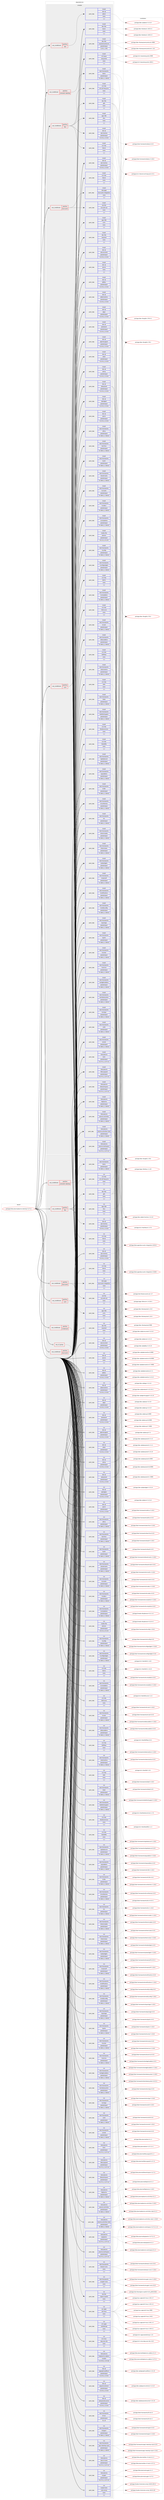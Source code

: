digraph prolog {

# *************
# Graph options
# *************

newrank=true;
concentrate=true;
compound=true;
graph [rankdir=LR,fontname=Helvetica,fontsize=10,ranksep=1.5];#, ranksep=2.5, nodesep=0.2];
edge  [arrowhead=vee];
node  [fontname=Helvetica,fontsize=10];

# **********
# The ebuild
# **********

subgraph cluster_leftcol {
color=gray;
label=<<i>ebuild</i>>;
id [label="portage://kde-plasma/plasma-desktop-5.27.11", color=red, width=4, href="../kde-plasma/plasma-desktop-5.27.11.svg"];
}

# ****************
# The dependencies
# ****************

subgraph cluster_midcol {
color=gray;
label=<<i>dependencies</i>>;
subgraph cluster_compile {
fillcolor="#eeeeee";
style=filled;
label=<<i>compile</i>>;
subgraph cond68735 {
dependency271694 [label=<<TABLE BORDER="0" CELLBORDER="1" CELLSPACING="0" CELLPADDING="4"><TR><TD ROWSPAN="3" CELLPADDING="10">use_conditional</TD></TR><TR><TD>positive</TD></TR><TR><TD>ibus</TD></TR></TABLE>>, shape=none, color=red];
subgraph pack200788 {
dependency271695 [label=<<TABLE BORDER="0" CELLBORDER="1" CELLSPACING="0" CELLPADDING="4" WIDTH="220"><TR><TD ROWSPAN="6" CELLPADDING="30">pack_dep</TD></TR><TR><TD WIDTH="110">install</TD></TR><TR><TD>app-i18n</TD></TR><TR><TD>ibus</TD></TR><TR><TD>none</TD></TR><TR><TD>[,,]</TD></TR></TABLE>>, shape=none, color=blue];
}
dependency271694:e -> dependency271695:w [weight=20,style="dashed",arrowhead="vee"];
subgraph pack200789 {
dependency271696 [label=<<TABLE BORDER="0" CELLBORDER="1" CELLSPACING="0" CELLPADDING="4" WIDTH="220"><TR><TD ROWSPAN="6" CELLPADDING="30">pack_dep</TD></TR><TR><TD WIDTH="110">install</TD></TR><TR><TD>dev-libs</TD></TR><TR><TD>glib</TD></TR><TR><TD>none</TD></TR><TR><TD>[,,]</TD></TR></TABLE>>, shape=none, color=blue];
}
dependency271694:e -> dependency271696:w [weight=20,style="dashed",arrowhead="vee"];
subgraph pack200790 {
dependency271697 [label=<<TABLE BORDER="0" CELLBORDER="1" CELLSPACING="0" CELLPADDING="4" WIDTH="220"><TR><TD ROWSPAN="6" CELLPADDING="30">pack_dep</TD></TR><TR><TD WIDTH="110">install</TD></TR><TR><TD>dev-qt</TD></TR><TR><TD>qtx11extras</TD></TR><TR><TD>greaterequal</TD></TR><TR><TD>[5.15.9,,,5.15.9]</TD></TR></TABLE>>, shape=none, color=blue];
}
dependency271694:e -> dependency271697:w [weight=20,style="dashed",arrowhead="vee"];
subgraph pack200791 {
dependency271698 [label=<<TABLE BORDER="0" CELLBORDER="1" CELLSPACING="0" CELLPADDING="4" WIDTH="220"><TR><TD ROWSPAN="6" CELLPADDING="30">pack_dep</TD></TR><TR><TD WIDTH="110">install</TD></TR><TR><TD>x11-libs</TD></TR><TR><TD>libxcb</TD></TR><TR><TD>none</TD></TR><TR><TD>[,,]</TD></TR></TABLE>>, shape=none, color=blue];
}
dependency271694:e -> dependency271698:w [weight=20,style="dashed",arrowhead="vee"];
subgraph pack200792 {
dependency271699 [label=<<TABLE BORDER="0" CELLBORDER="1" CELLSPACING="0" CELLPADDING="4" WIDTH="220"><TR><TD ROWSPAN="6" CELLPADDING="30">pack_dep</TD></TR><TR><TD WIDTH="110">install</TD></TR><TR><TD>x11-libs</TD></TR><TR><TD>xcb-util-keysyms</TD></TR><TR><TD>none</TD></TR><TR><TD>[,,]</TD></TR></TABLE>>, shape=none, color=blue];
}
dependency271694:e -> dependency271699:w [weight=20,style="dashed",arrowhead="vee"];
}
id:e -> dependency271694:w [weight=20,style="solid",arrowhead="vee"];
subgraph cond68736 {
dependency271700 [label=<<TABLE BORDER="0" CELLBORDER="1" CELLSPACING="0" CELLPADDING="4"><TR><TD ROWSPAN="3" CELLPADDING="10">use_conditional</TD></TR><TR><TD>positive</TD></TR><TR><TD>kaccounts</TD></TR></TABLE>>, shape=none, color=red];
subgraph pack200793 {
dependency271701 [label=<<TABLE BORDER="0" CELLBORDER="1" CELLSPACING="0" CELLPADDING="4" WIDTH="220"><TR><TD ROWSPAN="6" CELLPADDING="30">pack_dep</TD></TR><TR><TD WIDTH="110">install</TD></TR><TR><TD>kde-apps</TD></TR><TR><TD>kaccounts-integration</TD></TR><TR><TD>none</TD></TR><TR><TD>[,,]</TD></TR></TABLE>>, shape=none, color=blue];
}
dependency271700:e -> dependency271701:w [weight=20,style="dashed",arrowhead="vee"];
subgraph pack200794 {
dependency271702 [label=<<TABLE BORDER="0" CELLBORDER="1" CELLSPACING="0" CELLPADDING="4" WIDTH="220"><TR><TD ROWSPAN="6" CELLPADDING="30">pack_dep</TD></TR><TR><TD WIDTH="110">install</TD></TR><TR><TD>net-libs</TD></TR><TR><TD>accounts-qt</TD></TR><TR><TD>none</TD></TR><TR><TD>[,,]</TD></TR></TABLE>>, shape=none, color=blue];
}
dependency271700:e -> dependency271702:w [weight=20,style="dashed",arrowhead="vee"];
}
id:e -> dependency271700:w [weight=20,style="solid",arrowhead="vee"];
subgraph cond68737 {
dependency271703 [label=<<TABLE BORDER="0" CELLBORDER="1" CELLSPACING="0" CELLPADDING="4"><TR><TD ROWSPAN="3" CELLPADDING="10">use_conditional</TD></TR><TR><TD>positive</TD></TR><TR><TD>scim</TD></TR></TABLE>>, shape=none, color=red];
subgraph pack200795 {
dependency271704 [label=<<TABLE BORDER="0" CELLBORDER="1" CELLSPACING="0" CELLPADDING="4" WIDTH="220"><TR><TD ROWSPAN="6" CELLPADDING="30">pack_dep</TD></TR><TR><TD WIDTH="110">install</TD></TR><TR><TD>app-i18n</TD></TR><TR><TD>scim</TD></TR><TR><TD>none</TD></TR><TR><TD>[,,]</TD></TR></TABLE>>, shape=none, color=blue];
}
dependency271703:e -> dependency271704:w [weight=20,style="dashed",arrowhead="vee"];
}
id:e -> dependency271703:w [weight=20,style="solid",arrowhead="vee"];
subgraph cond68738 {
dependency271705 [label=<<TABLE BORDER="0" CELLBORDER="1" CELLSPACING="0" CELLPADDING="4"><TR><TD ROWSPAN="3" CELLPADDING="10">use_conditional</TD></TR><TR><TD>positive</TD></TR><TR><TD>semantic-desktop</TD></TR></TABLE>>, shape=none, color=red];
subgraph pack200796 {
dependency271706 [label=<<TABLE BORDER="0" CELLBORDER="1" CELLSPACING="0" CELLPADDING="4" WIDTH="220"><TR><TD ROWSPAN="6" CELLPADDING="30">pack_dep</TD></TR><TR><TD WIDTH="110">install</TD></TR><TR><TD>kde-frameworks</TD></TR><TR><TD>baloo</TD></TR><TR><TD>greaterequal</TD></TR><TR><TD>[5.106.0,,,5.106.0]</TD></TR></TABLE>>, shape=none, color=blue];
}
dependency271705:e -> dependency271706:w [weight=20,style="dashed",arrowhead="vee"];
}
id:e -> dependency271705:w [weight=20,style="solid",arrowhead="vee"];
subgraph cond68739 {
dependency271707 [label=<<TABLE BORDER="0" CELLBORDER="1" CELLSPACING="0" CELLPADDING="4"><TR><TD ROWSPAN="3" CELLPADDING="10">use_conditional</TD></TR><TR><TD>positive</TD></TR><TR><TD>test</TD></TR></TABLE>>, shape=none, color=red];
subgraph pack200797 {
dependency271708 [label=<<TABLE BORDER="0" CELLBORDER="1" CELLSPACING="0" CELLPADDING="4" WIDTH="220"><TR><TD ROWSPAN="6" CELLPADDING="30">pack_dep</TD></TR><TR><TD WIDTH="110">install</TD></TR><TR><TD>dev-qt</TD></TR><TR><TD>qttest</TD></TR><TR><TD>none</TD></TR><TR><TD>[,,]</TD></TR></TABLE>>, shape=none, color=blue];
}
dependency271707:e -> dependency271708:w [weight=20,style="dashed",arrowhead="vee"];
}
id:e -> dependency271707:w [weight=20,style="solid",arrowhead="vee"];
subgraph pack200798 {
dependency271709 [label=<<TABLE BORDER="0" CELLBORDER="1" CELLSPACING="0" CELLPADDING="4" WIDTH="220"><TR><TD ROWSPAN="6" CELLPADDING="30">pack_dep</TD></TR><TR><TD WIDTH="110">install</TD></TR><TR><TD>dev-libs</TD></TR><TR><TD>boost</TD></TR><TR><TD>none</TD></TR><TR><TD>[,,]</TD></TR></TABLE>>, shape=none, color=blue];
}
id:e -> dependency271709:w [weight=20,style="solid",arrowhead="vee"];
subgraph pack200799 {
dependency271710 [label=<<TABLE BORDER="0" CELLBORDER="1" CELLSPACING="0" CELLPADDING="4" WIDTH="220"><TR><TD ROWSPAN="6" CELLPADDING="30">pack_dep</TD></TR><TR><TD WIDTH="110">install</TD></TR><TR><TD>dev-libs</TD></TR><TR><TD>wayland</TD></TR><TR><TD>none</TD></TR><TR><TD>[,,]</TD></TR></TABLE>>, shape=none, color=blue];
}
id:e -> dependency271710:w [weight=20,style="solid",arrowhead="vee"];
subgraph pack200800 {
dependency271711 [label=<<TABLE BORDER="0" CELLBORDER="1" CELLSPACING="0" CELLPADDING="4" WIDTH="220"><TR><TD ROWSPAN="6" CELLPADDING="30">pack_dep</TD></TR><TR><TD WIDTH="110">install</TD></TR><TR><TD>dev-libs</TD></TR><TR><TD>wayland-protocols</TD></TR><TR><TD>greaterequal</TD></TR><TR><TD>[1.25,,,1.25]</TD></TR></TABLE>>, shape=none, color=blue];
}
id:e -> dependency271711:w [weight=20,style="solid",arrowhead="vee"];
subgraph pack200801 {
dependency271712 [label=<<TABLE BORDER="0" CELLBORDER="1" CELLSPACING="0" CELLPADDING="4" WIDTH="220"><TR><TD ROWSPAN="6" CELLPADDING="30">pack_dep</TD></TR><TR><TD WIDTH="110">install</TD></TR><TR><TD>dev-qt</TD></TR><TR><TD>qtconcurrent</TD></TR><TR><TD>greaterequal</TD></TR><TR><TD>[5.15.9,,,5.15.9]</TD></TR></TABLE>>, shape=none, color=blue];
}
id:e -> dependency271712:w [weight=20,style="solid",arrowhead="vee"];
subgraph pack200802 {
dependency271713 [label=<<TABLE BORDER="0" CELLBORDER="1" CELLSPACING="0" CELLPADDING="4" WIDTH="220"><TR><TD ROWSPAN="6" CELLPADDING="30">pack_dep</TD></TR><TR><TD WIDTH="110">install</TD></TR><TR><TD>dev-qt</TD></TR><TR><TD>qtcore</TD></TR><TR><TD>none</TD></TR><TR><TD>[,,]</TD></TR></TABLE>>, shape=none, color=blue];
}
id:e -> dependency271713:w [weight=20,style="solid",arrowhead="vee"];
subgraph pack200803 {
dependency271714 [label=<<TABLE BORDER="0" CELLBORDER="1" CELLSPACING="0" CELLPADDING="4" WIDTH="220"><TR><TD ROWSPAN="6" CELLPADDING="30">pack_dep</TD></TR><TR><TD WIDTH="110">install</TD></TR><TR><TD>dev-qt</TD></TR><TR><TD>qtdbus</TD></TR><TR><TD>greaterequal</TD></TR><TR><TD>[5.15.9,,,5.15.9]</TD></TR></TABLE>>, shape=none, color=blue];
}
id:e -> dependency271714:w [weight=20,style="solid",arrowhead="vee"];
subgraph pack200804 {
dependency271715 [label=<<TABLE BORDER="0" CELLBORDER="1" CELLSPACING="0" CELLPADDING="4" WIDTH="220"><TR><TD ROWSPAN="6" CELLPADDING="30">pack_dep</TD></TR><TR><TD WIDTH="110">install</TD></TR><TR><TD>dev-qt</TD></TR><TR><TD>qtdeclarative</TD></TR><TR><TD>greaterequal</TD></TR><TR><TD>[5.15.9,,,5.15.9]</TD></TR></TABLE>>, shape=none, color=blue];
}
id:e -> dependency271715:w [weight=20,style="solid",arrowhead="vee"];
subgraph pack200805 {
dependency271716 [label=<<TABLE BORDER="0" CELLBORDER="1" CELLSPACING="0" CELLPADDING="4" WIDTH="220"><TR><TD ROWSPAN="6" CELLPADDING="30">pack_dep</TD></TR><TR><TD WIDTH="110">install</TD></TR><TR><TD>dev-qt</TD></TR><TR><TD>qtgui</TD></TR><TR><TD>greaterequal</TD></TR><TR><TD>[5.15.9,,,5.15.9]</TD></TR></TABLE>>, shape=none, color=blue];
}
id:e -> dependency271716:w [weight=20,style="solid",arrowhead="vee"];
subgraph pack200806 {
dependency271717 [label=<<TABLE BORDER="0" CELLBORDER="1" CELLSPACING="0" CELLPADDING="4" WIDTH="220"><TR><TD ROWSPAN="6" CELLPADDING="30">pack_dep</TD></TR><TR><TD WIDTH="110">install</TD></TR><TR><TD>dev-qt</TD></TR><TR><TD>qtnetwork</TD></TR><TR><TD>greaterequal</TD></TR><TR><TD>[5.15.9,,,5.15.9]</TD></TR></TABLE>>, shape=none, color=blue];
}
id:e -> dependency271717:w [weight=20,style="solid",arrowhead="vee"];
subgraph pack200807 {
dependency271718 [label=<<TABLE BORDER="0" CELLBORDER="1" CELLSPACING="0" CELLPADDING="4" WIDTH="220"><TR><TD ROWSPAN="6" CELLPADDING="30">pack_dep</TD></TR><TR><TD WIDTH="110">install</TD></TR><TR><TD>dev-qt</TD></TR><TR><TD>qtprintsupport</TD></TR><TR><TD>greaterequal</TD></TR><TR><TD>[5.15.9,,,5.15.9]</TD></TR></TABLE>>, shape=none, color=blue];
}
id:e -> dependency271718:w [weight=20,style="solid",arrowhead="vee"];
subgraph pack200808 {
dependency271719 [label=<<TABLE BORDER="0" CELLBORDER="1" CELLSPACING="0" CELLPADDING="4" WIDTH="220"><TR><TD ROWSPAN="6" CELLPADDING="30">pack_dep</TD></TR><TR><TD WIDTH="110">install</TD></TR><TR><TD>dev-qt</TD></TR><TR><TD>qtsql</TD></TR><TR><TD>greaterequal</TD></TR><TR><TD>[5.15.9,,,5.15.9]</TD></TR></TABLE>>, shape=none, color=blue];
}
id:e -> dependency271719:w [weight=20,style="solid",arrowhead="vee"];
subgraph pack200809 {
dependency271720 [label=<<TABLE BORDER="0" CELLBORDER="1" CELLSPACING="0" CELLPADDING="4" WIDTH="220"><TR><TD ROWSPAN="6" CELLPADDING="30">pack_dep</TD></TR><TR><TD WIDTH="110">install</TD></TR><TR><TD>dev-qt</TD></TR><TR><TD>qtsvg</TD></TR><TR><TD>greaterequal</TD></TR><TR><TD>[5.15.9,,,5.15.9]</TD></TR></TABLE>>, shape=none, color=blue];
}
id:e -> dependency271720:w [weight=20,style="solid",arrowhead="vee"];
subgraph pack200810 {
dependency271721 [label=<<TABLE BORDER="0" CELLBORDER="1" CELLSPACING="0" CELLPADDING="4" WIDTH="220"><TR><TD ROWSPAN="6" CELLPADDING="30">pack_dep</TD></TR><TR><TD WIDTH="110">install</TD></TR><TR><TD>dev-qt</TD></TR><TR><TD>qtwayland</TD></TR><TR><TD>greaterequal</TD></TR><TR><TD>[5.15.9,,,5.15.9]</TD></TR></TABLE>>, shape=none, color=blue];
}
id:e -> dependency271721:w [weight=20,style="solid",arrowhead="vee"];
subgraph pack200811 {
dependency271722 [label=<<TABLE BORDER="0" CELLBORDER="1" CELLSPACING="0" CELLPADDING="4" WIDTH="220"><TR><TD ROWSPAN="6" CELLPADDING="30">pack_dep</TD></TR><TR><TD WIDTH="110">install</TD></TR><TR><TD>dev-qt</TD></TR><TR><TD>qtwidgets</TD></TR><TR><TD>greaterequal</TD></TR><TR><TD>[5.15.9,,,5.15.9]</TD></TR></TABLE>>, shape=none, color=blue];
}
id:e -> dependency271722:w [weight=20,style="solid",arrowhead="vee"];
subgraph pack200812 {
dependency271723 [label=<<TABLE BORDER="0" CELLBORDER="1" CELLSPACING="0" CELLPADDING="4" WIDTH="220"><TR><TD ROWSPAN="6" CELLPADDING="30">pack_dep</TD></TR><TR><TD WIDTH="110">install</TD></TR><TR><TD>dev-qt</TD></TR><TR><TD>qtx11extras</TD></TR><TR><TD>greaterequal</TD></TR><TR><TD>[5.15.9,,,5.15.9]</TD></TR></TABLE>>, shape=none, color=blue];
}
id:e -> dependency271723:w [weight=20,style="solid",arrowhead="vee"];
subgraph pack200813 {
dependency271724 [label=<<TABLE BORDER="0" CELLBORDER="1" CELLSPACING="0" CELLPADDING="4" WIDTH="220"><TR><TD ROWSPAN="6" CELLPADDING="30">pack_dep</TD></TR><TR><TD WIDTH="110">install</TD></TR><TR><TD>dev-qt</TD></TR><TR><TD>qtxml</TD></TR><TR><TD>greaterequal</TD></TR><TR><TD>[5.15.9,,,5.15.9]</TD></TR></TABLE>>, shape=none, color=blue];
}
id:e -> dependency271724:w [weight=20,style="solid",arrowhead="vee"];
subgraph pack200814 {
dependency271725 [label=<<TABLE BORDER="0" CELLBORDER="1" CELLSPACING="0" CELLPADDING="4" WIDTH="220"><TR><TD ROWSPAN="6" CELLPADDING="30">pack_dep</TD></TR><TR><TD WIDTH="110">install</TD></TR><TR><TD>kde-frameworks</TD></TR><TR><TD>attica</TD></TR><TR><TD>greaterequal</TD></TR><TR><TD>[5.106.0,,,5.106.0]</TD></TR></TABLE>>, shape=none, color=blue];
}
id:e -> dependency271725:w [weight=20,style="solid",arrowhead="vee"];
subgraph pack200815 {
dependency271726 [label=<<TABLE BORDER="0" CELLBORDER="1" CELLSPACING="0" CELLPADDING="4" WIDTH="220"><TR><TD ROWSPAN="6" CELLPADDING="30">pack_dep</TD></TR><TR><TD WIDTH="110">install</TD></TR><TR><TD>kde-frameworks</TD></TR><TR><TD>karchive</TD></TR><TR><TD>greaterequal</TD></TR><TR><TD>[5.106.0,,,5.106.0]</TD></TR></TABLE>>, shape=none, color=blue];
}
id:e -> dependency271726:w [weight=20,style="solid",arrowhead="vee"];
subgraph pack200816 {
dependency271727 [label=<<TABLE BORDER="0" CELLBORDER="1" CELLSPACING="0" CELLPADDING="4" WIDTH="220"><TR><TD ROWSPAN="6" CELLPADDING="30">pack_dep</TD></TR><TR><TD WIDTH="110">install</TD></TR><TR><TD>kde-frameworks</TD></TR><TR><TD>kauth</TD></TR><TR><TD>greaterequal</TD></TR><TR><TD>[5.106.0,,,5.106.0]</TD></TR></TABLE>>, shape=none, color=blue];
}
id:e -> dependency271727:w [weight=20,style="solid",arrowhead="vee"];
subgraph pack200817 {
dependency271728 [label=<<TABLE BORDER="0" CELLBORDER="1" CELLSPACING="0" CELLPADDING="4" WIDTH="220"><TR><TD ROWSPAN="6" CELLPADDING="30">pack_dep</TD></TR><TR><TD WIDTH="110">install</TD></TR><TR><TD>kde-frameworks</TD></TR><TR><TD>kbookmarks</TD></TR><TR><TD>greaterequal</TD></TR><TR><TD>[5.106.0,,,5.106.0]</TD></TR></TABLE>>, shape=none, color=blue];
}
id:e -> dependency271728:w [weight=20,style="solid",arrowhead="vee"];
subgraph pack200818 {
dependency271729 [label=<<TABLE BORDER="0" CELLBORDER="1" CELLSPACING="0" CELLPADDING="4" WIDTH="220"><TR><TD ROWSPAN="6" CELLPADDING="30">pack_dep</TD></TR><TR><TD WIDTH="110">install</TD></TR><TR><TD>kde-frameworks</TD></TR><TR><TD>kcmutils</TD></TR><TR><TD>greaterequal</TD></TR><TR><TD>[5.106.0,,,5.106.0]</TD></TR></TABLE>>, shape=none, color=blue];
}
id:e -> dependency271729:w [weight=20,style="solid",arrowhead="vee"];
subgraph pack200819 {
dependency271730 [label=<<TABLE BORDER="0" CELLBORDER="1" CELLSPACING="0" CELLPADDING="4" WIDTH="220"><TR><TD ROWSPAN="6" CELLPADDING="30">pack_dep</TD></TR><TR><TD WIDTH="110">install</TD></TR><TR><TD>kde-frameworks</TD></TR><TR><TD>kcodecs</TD></TR><TR><TD>greaterequal</TD></TR><TR><TD>[5.106.0,,,5.106.0]</TD></TR></TABLE>>, shape=none, color=blue];
}
id:e -> dependency271730:w [weight=20,style="solid",arrowhead="vee"];
subgraph pack200820 {
dependency271731 [label=<<TABLE BORDER="0" CELLBORDER="1" CELLSPACING="0" CELLPADDING="4" WIDTH="220"><TR><TD ROWSPAN="6" CELLPADDING="30">pack_dep</TD></TR><TR><TD WIDTH="110">install</TD></TR><TR><TD>kde-frameworks</TD></TR><TR><TD>kcompletion</TD></TR><TR><TD>greaterequal</TD></TR><TR><TD>[5.106.0,,,5.106.0]</TD></TR></TABLE>>, shape=none, color=blue];
}
id:e -> dependency271731:w [weight=20,style="solid",arrowhead="vee"];
subgraph pack200821 {
dependency271732 [label=<<TABLE BORDER="0" CELLBORDER="1" CELLSPACING="0" CELLPADDING="4" WIDTH="220"><TR><TD ROWSPAN="6" CELLPADDING="30">pack_dep</TD></TR><TR><TD WIDTH="110">install</TD></TR><TR><TD>kde-frameworks</TD></TR><TR><TD>kconfig</TD></TR><TR><TD>greaterequal</TD></TR><TR><TD>[5.106.0,,,5.106.0]</TD></TR></TABLE>>, shape=none, color=blue];
}
id:e -> dependency271732:w [weight=20,style="solid",arrowhead="vee"];
subgraph pack200822 {
dependency271733 [label=<<TABLE BORDER="0" CELLBORDER="1" CELLSPACING="0" CELLPADDING="4" WIDTH="220"><TR><TD ROWSPAN="6" CELLPADDING="30">pack_dep</TD></TR><TR><TD WIDTH="110">install</TD></TR><TR><TD>kde-frameworks</TD></TR><TR><TD>kconfigwidgets</TD></TR><TR><TD>greaterequal</TD></TR><TR><TD>[5.106.0,,,5.106.0]</TD></TR></TABLE>>, shape=none, color=blue];
}
id:e -> dependency271733:w [weight=20,style="solid",arrowhead="vee"];
subgraph pack200823 {
dependency271734 [label=<<TABLE BORDER="0" CELLBORDER="1" CELLSPACING="0" CELLPADDING="4" WIDTH="220"><TR><TD ROWSPAN="6" CELLPADDING="30">pack_dep</TD></TR><TR><TD WIDTH="110">install</TD></TR><TR><TD>kde-frameworks</TD></TR><TR><TD>kcoreaddons</TD></TR><TR><TD>greaterequal</TD></TR><TR><TD>[5.106.0,,,5.106.0]</TD></TR></TABLE>>, shape=none, color=blue];
}
id:e -> dependency271734:w [weight=20,style="solid",arrowhead="vee"];
subgraph pack200824 {
dependency271735 [label=<<TABLE BORDER="0" CELLBORDER="1" CELLSPACING="0" CELLPADDING="4" WIDTH="220"><TR><TD ROWSPAN="6" CELLPADDING="30">pack_dep</TD></TR><TR><TD WIDTH="110">install</TD></TR><TR><TD>kde-frameworks</TD></TR><TR><TD>kcrash</TD></TR><TR><TD>greaterequal</TD></TR><TR><TD>[5.106.0,,,5.106.0]</TD></TR></TABLE>>, shape=none, color=blue];
}
id:e -> dependency271735:w [weight=20,style="solid",arrowhead="vee"];
subgraph pack200825 {
dependency271736 [label=<<TABLE BORDER="0" CELLBORDER="1" CELLSPACING="0" CELLPADDING="4" WIDTH="220"><TR><TD ROWSPAN="6" CELLPADDING="30">pack_dep</TD></TR><TR><TD WIDTH="110">install</TD></TR><TR><TD>kde-frameworks</TD></TR><TR><TD>kdbusaddons</TD></TR><TR><TD>greaterequal</TD></TR><TR><TD>[5.106.0,,,5.106.0]</TD></TR></TABLE>>, shape=none, color=blue];
}
id:e -> dependency271736:w [weight=20,style="solid",arrowhead="vee"];
subgraph pack200826 {
dependency271737 [label=<<TABLE BORDER="0" CELLBORDER="1" CELLSPACING="0" CELLPADDING="4" WIDTH="220"><TR><TD ROWSPAN="6" CELLPADDING="30">pack_dep</TD></TR><TR><TD WIDTH="110">install</TD></TR><TR><TD>kde-frameworks</TD></TR><TR><TD>kdeclarative</TD></TR><TR><TD>greaterequal</TD></TR><TR><TD>[5.106.0,,,5.106.0]</TD></TR></TABLE>>, shape=none, color=blue];
}
id:e -> dependency271737:w [weight=20,style="solid",arrowhead="vee"];
subgraph pack200827 {
dependency271738 [label=<<TABLE BORDER="0" CELLBORDER="1" CELLSPACING="0" CELLPADDING="4" WIDTH="220"><TR><TD ROWSPAN="6" CELLPADDING="30">pack_dep</TD></TR><TR><TD WIDTH="110">install</TD></TR><TR><TD>kde-frameworks</TD></TR><TR><TD>kded</TD></TR><TR><TD>greaterequal</TD></TR><TR><TD>[5.106.0,,,5.106.0]</TD></TR></TABLE>>, shape=none, color=blue];
}
id:e -> dependency271738:w [weight=20,style="solid",arrowhead="vee"];
subgraph pack200828 {
dependency271739 [label=<<TABLE BORDER="0" CELLBORDER="1" CELLSPACING="0" CELLPADDING="4" WIDTH="220"><TR><TD ROWSPAN="6" CELLPADDING="30">pack_dep</TD></TR><TR><TD WIDTH="110">install</TD></TR><TR><TD>kde-frameworks</TD></TR><TR><TD>kdelibs4support</TD></TR><TR><TD>greaterequal</TD></TR><TR><TD>[5.106.0,,,5.106.0]</TD></TR></TABLE>>, shape=none, color=blue];
}
id:e -> dependency271739:w [weight=20,style="solid",arrowhead="vee"];
subgraph pack200829 {
dependency271740 [label=<<TABLE BORDER="0" CELLBORDER="1" CELLSPACING="0" CELLPADDING="4" WIDTH="220"><TR><TD ROWSPAN="6" CELLPADDING="30">pack_dep</TD></TR><TR><TD WIDTH="110">install</TD></TR><TR><TD>kde-frameworks</TD></TR><TR><TD>kglobalaccel</TD></TR><TR><TD>greaterequal</TD></TR><TR><TD>[5.106.0,,,5.106.0]</TD></TR></TABLE>>, shape=none, color=blue];
}
id:e -> dependency271740:w [weight=20,style="solid",arrowhead="vee"];
subgraph pack200830 {
dependency271741 [label=<<TABLE BORDER="0" CELLBORDER="1" CELLSPACING="0" CELLPADDING="4" WIDTH="220"><TR><TD ROWSPAN="6" CELLPADDING="30">pack_dep</TD></TR><TR><TD WIDTH="110">install</TD></TR><TR><TD>kde-frameworks</TD></TR><TR><TD>kguiaddons</TD></TR><TR><TD>greaterequal</TD></TR><TR><TD>[5.106.0,,,5.106.0]</TD></TR></TABLE>>, shape=none, color=blue];
}
id:e -> dependency271741:w [weight=20,style="solid",arrowhead="vee"];
subgraph pack200831 {
dependency271742 [label=<<TABLE BORDER="0" CELLBORDER="1" CELLSPACING="0" CELLPADDING="4" WIDTH="220"><TR><TD ROWSPAN="6" CELLPADDING="30">pack_dep</TD></TR><TR><TD WIDTH="110">install</TD></TR><TR><TD>kde-frameworks</TD></TR><TR><TD>ki18n</TD></TR><TR><TD>greaterequal</TD></TR><TR><TD>[5.106.0,,,5.106.0]</TD></TR></TABLE>>, shape=none, color=blue];
}
id:e -> dependency271742:w [weight=20,style="solid",arrowhead="vee"];
subgraph pack200832 {
dependency271743 [label=<<TABLE BORDER="0" CELLBORDER="1" CELLSPACING="0" CELLPADDING="4" WIDTH="220"><TR><TD ROWSPAN="6" CELLPADDING="30">pack_dep</TD></TR><TR><TD WIDTH="110">install</TD></TR><TR><TD>kde-frameworks</TD></TR><TR><TD>kiconthemes</TD></TR><TR><TD>greaterequal</TD></TR><TR><TD>[5.106.0,,,5.106.0]</TD></TR></TABLE>>, shape=none, color=blue];
}
id:e -> dependency271743:w [weight=20,style="solid",arrowhead="vee"];
subgraph pack200833 {
dependency271744 [label=<<TABLE BORDER="0" CELLBORDER="1" CELLSPACING="0" CELLPADDING="4" WIDTH="220"><TR><TD ROWSPAN="6" CELLPADDING="30">pack_dep</TD></TR><TR><TD WIDTH="110">install</TD></TR><TR><TD>kde-frameworks</TD></TR><TR><TD>kio</TD></TR><TR><TD>greaterequal</TD></TR><TR><TD>[5.106.0,,,5.106.0]</TD></TR></TABLE>>, shape=none, color=blue];
}
id:e -> dependency271744:w [weight=20,style="solid",arrowhead="vee"];
subgraph pack200834 {
dependency271745 [label=<<TABLE BORDER="0" CELLBORDER="1" CELLSPACING="0" CELLPADDING="4" WIDTH="220"><TR><TD ROWSPAN="6" CELLPADDING="30">pack_dep</TD></TR><TR><TD WIDTH="110">install</TD></TR><TR><TD>kde-frameworks</TD></TR><TR><TD>kitemmodels</TD></TR><TR><TD>greaterequal</TD></TR><TR><TD>[5.106.0,,,5.106.0]</TD></TR></TABLE>>, shape=none, color=blue];
}
id:e -> dependency271745:w [weight=20,style="solid",arrowhead="vee"];
subgraph pack200835 {
dependency271746 [label=<<TABLE BORDER="0" CELLBORDER="1" CELLSPACING="0" CELLPADDING="4" WIDTH="220"><TR><TD ROWSPAN="6" CELLPADDING="30">pack_dep</TD></TR><TR><TD WIDTH="110">install</TD></TR><TR><TD>kde-frameworks</TD></TR><TR><TD>kitemviews</TD></TR><TR><TD>greaterequal</TD></TR><TR><TD>[5.106.0,,,5.106.0]</TD></TR></TABLE>>, shape=none, color=blue];
}
id:e -> dependency271746:w [weight=20,style="solid",arrowhead="vee"];
subgraph pack200836 {
dependency271747 [label=<<TABLE BORDER="0" CELLBORDER="1" CELLSPACING="0" CELLPADDING="4" WIDTH="220"><TR><TD ROWSPAN="6" CELLPADDING="30">pack_dep</TD></TR><TR><TD WIDTH="110">install</TD></TR><TR><TD>kde-frameworks</TD></TR><TR><TD>kjobwidgets</TD></TR><TR><TD>greaterequal</TD></TR><TR><TD>[5.106.0,,,5.106.0]</TD></TR></TABLE>>, shape=none, color=blue];
}
id:e -> dependency271747:w [weight=20,style="solid",arrowhead="vee"];
subgraph pack200837 {
dependency271748 [label=<<TABLE BORDER="0" CELLBORDER="1" CELLSPACING="0" CELLPADDING="4" WIDTH="220"><TR><TD ROWSPAN="6" CELLPADDING="30">pack_dep</TD></TR><TR><TD WIDTH="110">install</TD></TR><TR><TD>kde-frameworks</TD></TR><TR><TD>knewstuff</TD></TR><TR><TD>greaterequal</TD></TR><TR><TD>[5.106.0,,,5.106.0]</TD></TR></TABLE>>, shape=none, color=blue];
}
id:e -> dependency271748:w [weight=20,style="solid",arrowhead="vee"];
subgraph pack200838 {
dependency271749 [label=<<TABLE BORDER="0" CELLBORDER="1" CELLSPACING="0" CELLPADDING="4" WIDTH="220"><TR><TD ROWSPAN="6" CELLPADDING="30">pack_dep</TD></TR><TR><TD WIDTH="110">install</TD></TR><TR><TD>kde-frameworks</TD></TR><TR><TD>knotifications</TD></TR><TR><TD>greaterequal</TD></TR><TR><TD>[5.106.0,,,5.106.0]</TD></TR></TABLE>>, shape=none, color=blue];
}
id:e -> dependency271749:w [weight=20,style="solid",arrowhead="vee"];
subgraph pack200839 {
dependency271750 [label=<<TABLE BORDER="0" CELLBORDER="1" CELLSPACING="0" CELLPADDING="4" WIDTH="220"><TR><TD ROWSPAN="6" CELLPADDING="30">pack_dep</TD></TR><TR><TD WIDTH="110">install</TD></TR><TR><TD>kde-frameworks</TD></TR><TR><TD>knotifyconfig</TD></TR><TR><TD>greaterequal</TD></TR><TR><TD>[5.106.0,,,5.106.0]</TD></TR></TABLE>>, shape=none, color=blue];
}
id:e -> dependency271750:w [weight=20,style="solid",arrowhead="vee"];
subgraph pack200840 {
dependency271751 [label=<<TABLE BORDER="0" CELLBORDER="1" CELLSPACING="0" CELLPADDING="4" WIDTH="220"><TR><TD ROWSPAN="6" CELLPADDING="30">pack_dep</TD></TR><TR><TD WIDTH="110">install</TD></TR><TR><TD>kde-frameworks</TD></TR><TR><TD>kpackage</TD></TR><TR><TD>greaterequal</TD></TR><TR><TD>[5.106.0,,,5.106.0]</TD></TR></TABLE>>, shape=none, color=blue];
}
id:e -> dependency271751:w [weight=20,style="solid",arrowhead="vee"];
subgraph pack200841 {
dependency271752 [label=<<TABLE BORDER="0" CELLBORDER="1" CELLSPACING="0" CELLPADDING="4" WIDTH="220"><TR><TD ROWSPAN="6" CELLPADDING="30">pack_dep</TD></TR><TR><TD WIDTH="110">install</TD></TR><TR><TD>kde-frameworks</TD></TR><TR><TD>kparts</TD></TR><TR><TD>greaterequal</TD></TR><TR><TD>[5.106.0,,,5.106.0]</TD></TR></TABLE>>, shape=none, color=blue];
}
id:e -> dependency271752:w [weight=20,style="solid",arrowhead="vee"];
subgraph pack200842 {
dependency271753 [label=<<TABLE BORDER="0" CELLBORDER="1" CELLSPACING="0" CELLPADDING="4" WIDTH="220"><TR><TD ROWSPAN="6" CELLPADDING="30">pack_dep</TD></TR><TR><TD WIDTH="110">install</TD></TR><TR><TD>kde-frameworks</TD></TR><TR><TD>krunner</TD></TR><TR><TD>greaterequal</TD></TR><TR><TD>[5.106.0,,,5.106.0]</TD></TR></TABLE>>, shape=none, color=blue];
}
id:e -> dependency271753:w [weight=20,style="solid",arrowhead="vee"];
subgraph pack200843 {
dependency271754 [label=<<TABLE BORDER="0" CELLBORDER="1" CELLSPACING="0" CELLPADDING="4" WIDTH="220"><TR><TD ROWSPAN="6" CELLPADDING="30">pack_dep</TD></TR><TR><TD WIDTH="110">install</TD></TR><TR><TD>kde-frameworks</TD></TR><TR><TD>kservice</TD></TR><TR><TD>greaterequal</TD></TR><TR><TD>[5.106.0,,,5.106.0]</TD></TR></TABLE>>, shape=none, color=blue];
}
id:e -> dependency271754:w [weight=20,style="solid",arrowhead="vee"];
subgraph pack200844 {
dependency271755 [label=<<TABLE BORDER="0" CELLBORDER="1" CELLSPACING="0" CELLPADDING="4" WIDTH="220"><TR><TD ROWSPAN="6" CELLPADDING="30">pack_dep</TD></TR><TR><TD WIDTH="110">install</TD></TR><TR><TD>kde-frameworks</TD></TR><TR><TD>kwidgetsaddons</TD></TR><TR><TD>greaterequal</TD></TR><TR><TD>[5.106.0,,,5.106.0]</TD></TR></TABLE>>, shape=none, color=blue];
}
id:e -> dependency271755:w [weight=20,style="solid",arrowhead="vee"];
subgraph pack200845 {
dependency271756 [label=<<TABLE BORDER="0" CELLBORDER="1" CELLSPACING="0" CELLPADDING="4" WIDTH="220"><TR><TD ROWSPAN="6" CELLPADDING="30">pack_dep</TD></TR><TR><TD WIDTH="110">install</TD></TR><TR><TD>kde-frameworks</TD></TR><TR><TD>kwindowsystem</TD></TR><TR><TD>greaterequal</TD></TR><TR><TD>[5.106.0,,,5.106.0]</TD></TR></TABLE>>, shape=none, color=blue];
}
id:e -> dependency271756:w [weight=20,style="solid",arrowhead="vee"];
subgraph pack200846 {
dependency271757 [label=<<TABLE BORDER="0" CELLBORDER="1" CELLSPACING="0" CELLPADDING="4" WIDTH="220"><TR><TD ROWSPAN="6" CELLPADDING="30">pack_dep</TD></TR><TR><TD WIDTH="110">install</TD></TR><TR><TD>kde-frameworks</TD></TR><TR><TD>kxmlgui</TD></TR><TR><TD>greaterequal</TD></TR><TR><TD>[5.106.0,,,5.106.0]</TD></TR></TABLE>>, shape=none, color=blue];
}
id:e -> dependency271757:w [weight=20,style="solid",arrowhead="vee"];
subgraph pack200847 {
dependency271758 [label=<<TABLE BORDER="0" CELLBORDER="1" CELLSPACING="0" CELLPADDING="4" WIDTH="220"><TR><TD ROWSPAN="6" CELLPADDING="30">pack_dep</TD></TR><TR><TD WIDTH="110">install</TD></TR><TR><TD>kde-frameworks</TD></TR><TR><TD>solid</TD></TR><TR><TD>greaterequal</TD></TR><TR><TD>[5.106.0,,,5.106.0]</TD></TR></TABLE>>, shape=none, color=blue];
}
id:e -> dependency271758:w [weight=20,style="solid",arrowhead="vee"];
subgraph pack200848 {
dependency271759 [label=<<TABLE BORDER="0" CELLBORDER="1" CELLSPACING="0" CELLPADDING="4" WIDTH="220"><TR><TD ROWSPAN="6" CELLPADDING="30">pack_dep</TD></TR><TR><TD WIDTH="110">install</TD></TR><TR><TD>kde-frameworks</TD></TR><TR><TD>sonnet</TD></TR><TR><TD>greaterequal</TD></TR><TR><TD>[5.106.0,,,5.106.0]</TD></TR></TABLE>>, shape=none, color=blue];
}
id:e -> dependency271759:w [weight=20,style="solid",arrowhead="vee"];
subgraph pack200849 {
dependency271760 [label=<<TABLE BORDER="0" CELLBORDER="1" CELLSPACING="0" CELLPADDING="4" WIDTH="220"><TR><TD ROWSPAN="6" CELLPADDING="30">pack_dep</TD></TR><TR><TD WIDTH="110">install</TD></TR><TR><TD>kde-plasma</TD></TR><TR><TD>kwin</TD></TR><TR><TD>greaterequal</TD></TR><TR><TD>[5.27.11,,,5.27.11]</TD></TR></TABLE>>, shape=none, color=blue];
}
id:e -> dependency271760:w [weight=20,style="solid",arrowhead="vee"];
subgraph pack200850 {
dependency271761 [label=<<TABLE BORDER="0" CELLBORDER="1" CELLSPACING="0" CELLPADDING="4" WIDTH="220"><TR><TD ROWSPAN="6" CELLPADDING="30">pack_dep</TD></TR><TR><TD WIDTH="110">install</TD></TR><TR><TD>kde-plasma</TD></TR><TR><TD>libksysguard</TD></TR><TR><TD>greaterequal</TD></TR><TR><TD>[5.27.11,,,5.27.11]</TD></TR></TABLE>>, shape=none, color=blue];
}
id:e -> dependency271761:w [weight=20,style="solid",arrowhead="vee"];
subgraph pack200851 {
dependency271762 [label=<<TABLE BORDER="0" CELLBORDER="1" CELLSPACING="0" CELLPADDING="4" WIDTH="220"><TR><TD ROWSPAN="6" CELLPADDING="30">pack_dep</TD></TR><TR><TD WIDTH="110">install</TD></TR><TR><TD>kde-plasma</TD></TR><TR><TD>libkworkspace</TD></TR><TR><TD>greaterequal</TD></TR><TR><TD>[5.27.11,,,5.27.11]</TD></TR></TABLE>>, shape=none, color=blue];
}
id:e -> dependency271762:w [weight=20,style="solid",arrowhead="vee"];
subgraph pack200852 {
dependency271763 [label=<<TABLE BORDER="0" CELLBORDER="1" CELLSPACING="0" CELLPADDING="4" WIDTH="220"><TR><TD ROWSPAN="6" CELLPADDING="30">pack_dep</TD></TR><TR><TD WIDTH="110">install</TD></TR><TR><TD>kde-plasma</TD></TR><TR><TD>libplasma</TD></TR><TR><TD>greaterequal</TD></TR><TR><TD>[5.106.0,,,5.106.0]</TD></TR></TABLE>>, shape=none, color=blue];
}
id:e -> dependency271763:w [weight=20,style="solid",arrowhead="vee"];
subgraph pack200853 {
dependency271764 [label=<<TABLE BORDER="0" CELLBORDER="1" CELLSPACING="0" CELLPADDING="4" WIDTH="220"><TR><TD ROWSPAN="6" CELLPADDING="30">pack_dep</TD></TR><TR><TD WIDTH="110">install</TD></TR><TR><TD>kde-plasma</TD></TR><TR><TD>plasma-activities</TD></TR><TR><TD>greaterequal</TD></TR><TR><TD>[5.106.0,,,5.106.0]</TD></TR></TABLE>>, shape=none, color=blue];
}
id:e -> dependency271764:w [weight=20,style="solid",arrowhead="vee"];
subgraph pack200854 {
dependency271765 [label=<<TABLE BORDER="0" CELLBORDER="1" CELLSPACING="0" CELLPADDING="4" WIDTH="220"><TR><TD ROWSPAN="6" CELLPADDING="30">pack_dep</TD></TR><TR><TD WIDTH="110">install</TD></TR><TR><TD>kde-plasma</TD></TR><TR><TD>plasma-activities-stats</TD></TR><TR><TD>greaterequal</TD></TR><TR><TD>[5.106.0,,,5.106.0]</TD></TR></TABLE>>, shape=none, color=blue];
}
id:e -> dependency271765:w [weight=20,style="solid",arrowhead="vee"];
subgraph pack200855 {
dependency271766 [label=<<TABLE BORDER="0" CELLBORDER="1" CELLSPACING="0" CELLPADDING="4" WIDTH="220"><TR><TD ROWSPAN="6" CELLPADDING="30">pack_dep</TD></TR><TR><TD WIDTH="110">install</TD></TR><TR><TD>kde-plasma</TD></TR><TR><TD>plasma-workspace</TD></TR><TR><TD>greaterequal</TD></TR><TR><TD>[5.27.11,,,5.27.11]</TD></TR></TABLE>>, shape=none, color=blue];
}
id:e -> dependency271766:w [weight=20,style="solid",arrowhead="vee"];
subgraph pack200856 {
dependency271767 [label=<<TABLE BORDER="0" CELLBORDER="1" CELLSPACING="0" CELLPADDING="4" WIDTH="220"><TR><TD ROWSPAN="6" CELLPADDING="30">pack_dep</TD></TR><TR><TD WIDTH="110">install</TD></TR><TR><TD>media-libs</TD></TR><TR><TD>phonon</TD></TR><TR><TD>greaterequal</TD></TR><TR><TD>[4.11.0,,,4.11.0]</TD></TR></TABLE>>, shape=none, color=blue];
}
id:e -> dependency271767:w [weight=20,style="solid",arrowhead="vee"];
subgraph pack200857 {
dependency271768 [label=<<TABLE BORDER="0" CELLBORDER="1" CELLSPACING="0" CELLPADDING="4" WIDTH="220"><TR><TD ROWSPAN="6" CELLPADDING="30">pack_dep</TD></TR><TR><TD WIDTH="110">install</TD></TR><TR><TD>x11-base</TD></TR><TR><TD>xorg-proto</TD></TR><TR><TD>none</TD></TR><TR><TD>[,,]</TD></TR></TABLE>>, shape=none, color=blue];
}
id:e -> dependency271768:w [weight=20,style="solid",arrowhead="vee"];
subgraph pack200858 {
dependency271769 [label=<<TABLE BORDER="0" CELLBORDER="1" CELLSPACING="0" CELLPADDING="4" WIDTH="220"><TR><TD ROWSPAN="6" CELLPADDING="30">pack_dep</TD></TR><TR><TD WIDTH="110">install</TD></TR><TR><TD>x11-libs</TD></TR><TR><TD>libX11</TD></TR><TR><TD>none</TD></TR><TR><TD>[,,]</TD></TR></TABLE>>, shape=none, color=blue];
}
id:e -> dependency271769:w [weight=20,style="solid",arrowhead="vee"];
subgraph pack200859 {
dependency271770 [label=<<TABLE BORDER="0" CELLBORDER="1" CELLSPACING="0" CELLPADDING="4" WIDTH="220"><TR><TD ROWSPAN="6" CELLPADDING="30">pack_dep</TD></TR><TR><TD WIDTH="110">install</TD></TR><TR><TD>x11-libs</TD></TR><TR><TD>libXcursor</TD></TR><TR><TD>none</TD></TR><TR><TD>[,,]</TD></TR></TABLE>>, shape=none, color=blue];
}
id:e -> dependency271770:w [weight=20,style="solid",arrowhead="vee"];
subgraph pack200860 {
dependency271771 [label=<<TABLE BORDER="0" CELLBORDER="1" CELLSPACING="0" CELLPADDING="4" WIDTH="220"><TR><TD ROWSPAN="6" CELLPADDING="30">pack_dep</TD></TR><TR><TD WIDTH="110">install</TD></TR><TR><TD>x11-libs</TD></TR><TR><TD>libXfixes</TD></TR><TR><TD>none</TD></TR><TR><TD>[,,]</TD></TR></TABLE>>, shape=none, color=blue];
}
id:e -> dependency271771:w [weight=20,style="solid",arrowhead="vee"];
subgraph pack200861 {
dependency271772 [label=<<TABLE BORDER="0" CELLBORDER="1" CELLSPACING="0" CELLPADDING="4" WIDTH="220"><TR><TD ROWSPAN="6" CELLPADDING="30">pack_dep</TD></TR><TR><TD WIDTH="110">install</TD></TR><TR><TD>x11-libs</TD></TR><TR><TD>libXi</TD></TR><TR><TD>none</TD></TR><TR><TD>[,,]</TD></TR></TABLE>>, shape=none, color=blue];
}
id:e -> dependency271772:w [weight=20,style="solid",arrowhead="vee"];
subgraph pack200862 {
dependency271773 [label=<<TABLE BORDER="0" CELLBORDER="1" CELLSPACING="0" CELLPADDING="4" WIDTH="220"><TR><TD ROWSPAN="6" CELLPADDING="30">pack_dep</TD></TR><TR><TD WIDTH="110">install</TD></TR><TR><TD>x11-libs</TD></TR><TR><TD>libxcb</TD></TR><TR><TD>none</TD></TR><TR><TD>[,,]</TD></TR></TABLE>>, shape=none, color=blue];
}
id:e -> dependency271773:w [weight=20,style="solid",arrowhead="vee"];
subgraph pack200863 {
dependency271774 [label=<<TABLE BORDER="0" CELLBORDER="1" CELLSPACING="0" CELLPADDING="4" WIDTH="220"><TR><TD ROWSPAN="6" CELLPADDING="30">pack_dep</TD></TR><TR><TD WIDTH="110">install</TD></TR><TR><TD>x11-libs</TD></TR><TR><TD>libxkbcommon</TD></TR><TR><TD>none</TD></TR><TR><TD>[,,]</TD></TR></TABLE>>, shape=none, color=blue];
}
id:e -> dependency271774:w [weight=20,style="solid",arrowhead="vee"];
subgraph pack200864 {
dependency271775 [label=<<TABLE BORDER="0" CELLBORDER="1" CELLSPACING="0" CELLPADDING="4" WIDTH="220"><TR><TD ROWSPAN="6" CELLPADDING="30">pack_dep</TD></TR><TR><TD WIDTH="110">install</TD></TR><TR><TD>x11-libs</TD></TR><TR><TD>libxkbfile</TD></TR><TR><TD>none</TD></TR><TR><TD>[,,]</TD></TR></TABLE>>, shape=none, color=blue];
}
id:e -> dependency271775:w [weight=20,style="solid",arrowhead="vee"];
}
subgraph cluster_compileandrun {
fillcolor="#eeeeee";
style=filled;
label=<<i>compile and run</i>>;
}
subgraph cluster_run {
fillcolor="#eeeeee";
style=filled;
label=<<i>run</i>>;
subgraph any2010 {
dependency271776 [label=<<TABLE BORDER="0" CELLBORDER="1" CELLSPACING="0" CELLPADDING="4"><TR><TD CELLPADDING="10">any_of_group</TD></TR></TABLE>>, shape=none, color=red];subgraph pack200865 {
dependency271777 [label=<<TABLE BORDER="0" CELLBORDER="1" CELLSPACING="0" CELLPADDING="4" WIDTH="220"><TR><TD ROWSPAN="6" CELLPADDING="30">pack_dep</TD></TR><TR><TD WIDTH="110">run</TD></TR><TR><TD>kde-frameworks</TD></TR><TR><TD>breeze-icons</TD></TR><TR><TD>none</TD></TR><TR><TD>[,,]</TD></TR></TABLE>>, shape=none, color=blue];
}
dependency271776:e -> dependency271777:w [weight=20,style="dotted",arrowhead="oinv"];
subgraph pack200866 {
dependency271778 [label=<<TABLE BORDER="0" CELLBORDER="1" CELLSPACING="0" CELLPADDING="4" WIDTH="220"><TR><TD ROWSPAN="6" CELLPADDING="30">pack_dep</TD></TR><TR><TD WIDTH="110">run</TD></TR><TR><TD>kde-frameworks</TD></TR><TR><TD>oxygen-icons</TD></TR><TR><TD>none</TD></TR><TR><TD>[,,]</TD></TR></TABLE>>, shape=none, color=blue];
}
dependency271776:e -> dependency271778:w [weight=20,style="dotted",arrowhead="oinv"];
}
id:e -> dependency271776:w [weight=20,style="solid",arrowhead="odot"];
subgraph cond68740 {
dependency271779 [label=<<TABLE BORDER="0" CELLBORDER="1" CELLSPACING="0" CELLPADDING="4"><TR><TD ROWSPAN="3" CELLPADDING="10">use_conditional</TD></TR><TR><TD>positive</TD></TR><TR><TD>ibus</TD></TR></TABLE>>, shape=none, color=red];
subgraph pack200867 {
dependency271780 [label=<<TABLE BORDER="0" CELLBORDER="1" CELLSPACING="0" CELLPADDING="4" WIDTH="220"><TR><TD ROWSPAN="6" CELLPADDING="30">pack_dep</TD></TR><TR><TD WIDTH="110">run</TD></TR><TR><TD>app-i18n</TD></TR><TR><TD>ibus</TD></TR><TR><TD>none</TD></TR><TR><TD>[,,]</TD></TR></TABLE>>, shape=none, color=blue];
}
dependency271779:e -> dependency271780:w [weight=20,style="dashed",arrowhead="vee"];
subgraph pack200868 {
dependency271781 [label=<<TABLE BORDER="0" CELLBORDER="1" CELLSPACING="0" CELLPADDING="4" WIDTH="220"><TR><TD ROWSPAN="6" CELLPADDING="30">pack_dep</TD></TR><TR><TD WIDTH="110">run</TD></TR><TR><TD>dev-libs</TD></TR><TR><TD>glib</TD></TR><TR><TD>none</TD></TR><TR><TD>[,,]</TD></TR></TABLE>>, shape=none, color=blue];
}
dependency271779:e -> dependency271781:w [weight=20,style="dashed",arrowhead="vee"];
subgraph pack200869 {
dependency271782 [label=<<TABLE BORDER="0" CELLBORDER="1" CELLSPACING="0" CELLPADDING="4" WIDTH="220"><TR><TD ROWSPAN="6" CELLPADDING="30">pack_dep</TD></TR><TR><TD WIDTH="110">run</TD></TR><TR><TD>dev-qt</TD></TR><TR><TD>qtx11extras</TD></TR><TR><TD>greaterequal</TD></TR><TR><TD>[5.15.9,,,5.15.9]</TD></TR></TABLE>>, shape=none, color=blue];
}
dependency271779:e -> dependency271782:w [weight=20,style="dashed",arrowhead="vee"];
subgraph pack200870 {
dependency271783 [label=<<TABLE BORDER="0" CELLBORDER="1" CELLSPACING="0" CELLPADDING="4" WIDTH="220"><TR><TD ROWSPAN="6" CELLPADDING="30">pack_dep</TD></TR><TR><TD WIDTH="110">run</TD></TR><TR><TD>x11-libs</TD></TR><TR><TD>libxcb</TD></TR><TR><TD>none</TD></TR><TR><TD>[,,]</TD></TR></TABLE>>, shape=none, color=blue];
}
dependency271779:e -> dependency271783:w [weight=20,style="dashed",arrowhead="vee"];
subgraph pack200871 {
dependency271784 [label=<<TABLE BORDER="0" CELLBORDER="1" CELLSPACING="0" CELLPADDING="4" WIDTH="220"><TR><TD ROWSPAN="6" CELLPADDING="30">pack_dep</TD></TR><TR><TD WIDTH="110">run</TD></TR><TR><TD>x11-libs</TD></TR><TR><TD>xcb-util-keysyms</TD></TR><TR><TD>none</TD></TR><TR><TD>[,,]</TD></TR></TABLE>>, shape=none, color=blue];
}
dependency271779:e -> dependency271784:w [weight=20,style="dashed",arrowhead="vee"];
}
id:e -> dependency271779:w [weight=20,style="solid",arrowhead="odot"];
subgraph cond68741 {
dependency271785 [label=<<TABLE BORDER="0" CELLBORDER="1" CELLSPACING="0" CELLPADDING="4"><TR><TD ROWSPAN="3" CELLPADDING="10">use_conditional</TD></TR><TR><TD>positive</TD></TR><TR><TD>kaccounts</TD></TR></TABLE>>, shape=none, color=red];
subgraph pack200872 {
dependency271786 [label=<<TABLE BORDER="0" CELLBORDER="1" CELLSPACING="0" CELLPADDING="4" WIDTH="220"><TR><TD ROWSPAN="6" CELLPADDING="30">pack_dep</TD></TR><TR><TD WIDTH="110">run</TD></TR><TR><TD>kde-apps</TD></TR><TR><TD>kaccounts-integration</TD></TR><TR><TD>none</TD></TR><TR><TD>[,,]</TD></TR></TABLE>>, shape=none, color=blue];
}
dependency271785:e -> dependency271786:w [weight=20,style="dashed",arrowhead="vee"];
subgraph pack200873 {
dependency271787 [label=<<TABLE BORDER="0" CELLBORDER="1" CELLSPACING="0" CELLPADDING="4" WIDTH="220"><TR><TD ROWSPAN="6" CELLPADDING="30">pack_dep</TD></TR><TR><TD WIDTH="110">run</TD></TR><TR><TD>net-libs</TD></TR><TR><TD>accounts-qt</TD></TR><TR><TD>none</TD></TR><TR><TD>[,,]</TD></TR></TABLE>>, shape=none, color=blue];
}
dependency271785:e -> dependency271787:w [weight=20,style="dashed",arrowhead="vee"];
}
id:e -> dependency271785:w [weight=20,style="solid",arrowhead="odot"];
subgraph cond68742 {
dependency271788 [label=<<TABLE BORDER="0" CELLBORDER="1" CELLSPACING="0" CELLPADDING="4"><TR><TD ROWSPAN="3" CELLPADDING="10">use_conditional</TD></TR><TR><TD>positive</TD></TR><TR><TD>kaccounts</TD></TR></TABLE>>, shape=none, color=red];
subgraph pack200874 {
dependency271789 [label=<<TABLE BORDER="0" CELLBORDER="1" CELLSPACING="0" CELLPADDING="4" WIDTH="220"><TR><TD ROWSPAN="6" CELLPADDING="30">pack_dep</TD></TR><TR><TD WIDTH="110">run</TD></TR><TR><TD>net-libs</TD></TR><TR><TD>signon-oauth2</TD></TR><TR><TD>none</TD></TR><TR><TD>[,,]</TD></TR></TABLE>>, shape=none, color=blue];
}
dependency271788:e -> dependency271789:w [weight=20,style="dashed",arrowhead="vee"];
}
id:e -> dependency271788:w [weight=20,style="solid",arrowhead="odot"];
subgraph cond68743 {
dependency271790 [label=<<TABLE BORDER="0" CELLBORDER="1" CELLSPACING="0" CELLPADDING="4"><TR><TD ROWSPAN="3" CELLPADDING="10">use_conditional</TD></TR><TR><TD>positive</TD></TR><TR><TD>scim</TD></TR></TABLE>>, shape=none, color=red];
subgraph pack200875 {
dependency271791 [label=<<TABLE BORDER="0" CELLBORDER="1" CELLSPACING="0" CELLPADDING="4" WIDTH="220"><TR><TD ROWSPAN="6" CELLPADDING="30">pack_dep</TD></TR><TR><TD WIDTH="110">run</TD></TR><TR><TD>app-i18n</TD></TR><TR><TD>scim</TD></TR><TR><TD>none</TD></TR><TR><TD>[,,]</TD></TR></TABLE>>, shape=none, color=blue];
}
dependency271790:e -> dependency271791:w [weight=20,style="dashed",arrowhead="vee"];
}
id:e -> dependency271790:w [weight=20,style="solid",arrowhead="odot"];
subgraph cond68744 {
dependency271792 [label=<<TABLE BORDER="0" CELLBORDER="1" CELLSPACING="0" CELLPADDING="4"><TR><TD ROWSPAN="3" CELLPADDING="10">use_conditional</TD></TR><TR><TD>positive</TD></TR><TR><TD>screencast</TD></TR></TABLE>>, shape=none, color=red];
subgraph pack200876 {
dependency271793 [label=<<TABLE BORDER="0" CELLBORDER="1" CELLSPACING="0" CELLPADDING="4" WIDTH="220"><TR><TD ROWSPAN="6" CELLPADDING="30">pack_dep</TD></TR><TR><TD WIDTH="110">run</TD></TR><TR><TD>kde-plasma</TD></TR><TR><TD>kpipewire</TD></TR><TR><TD>greaterequal</TD></TR><TR><TD>[5.27.11,,,5.27.11]</TD></TR></TABLE>>, shape=none, color=blue];
}
dependency271792:e -> dependency271793:w [weight=20,style="dashed",arrowhead="vee"];
}
id:e -> dependency271792:w [weight=20,style="solid",arrowhead="odot"];
subgraph cond68745 {
dependency271794 [label=<<TABLE BORDER="0" CELLBORDER="1" CELLSPACING="0" CELLPADDING="4"><TR><TD ROWSPAN="3" CELLPADDING="10">use_conditional</TD></TR><TR><TD>positive</TD></TR><TR><TD>semantic-desktop</TD></TR></TABLE>>, shape=none, color=red];
subgraph pack200877 {
dependency271795 [label=<<TABLE BORDER="0" CELLBORDER="1" CELLSPACING="0" CELLPADDING="4" WIDTH="220"><TR><TD ROWSPAN="6" CELLPADDING="30">pack_dep</TD></TR><TR><TD WIDTH="110">run</TD></TR><TR><TD>kde-frameworks</TD></TR><TR><TD>baloo</TD></TR><TR><TD>greaterequal</TD></TR><TR><TD>[5.106.0,,,5.106.0]</TD></TR></TABLE>>, shape=none, color=blue];
}
dependency271794:e -> dependency271795:w [weight=20,style="dashed",arrowhead="vee"];
}
id:e -> dependency271794:w [weight=20,style="solid",arrowhead="odot"];
subgraph pack200878 {
dependency271796 [label=<<TABLE BORDER="0" CELLBORDER="1" CELLSPACING="0" CELLPADDING="4" WIDTH="220"><TR><TD ROWSPAN="6" CELLPADDING="30">pack_dep</TD></TR><TR><TD WIDTH="110">run</TD></TR><TR><TD>dev-libs</TD></TR><TR><TD>wayland</TD></TR><TR><TD>none</TD></TR><TR><TD>[,,]</TD></TR></TABLE>>, shape=none, color=blue];
}
id:e -> dependency271796:w [weight=20,style="solid",arrowhead="odot"];
subgraph pack200879 {
dependency271797 [label=<<TABLE BORDER="0" CELLBORDER="1" CELLSPACING="0" CELLPADDING="4" WIDTH="220"><TR><TD ROWSPAN="6" CELLPADDING="30">pack_dep</TD></TR><TR><TD WIDTH="110">run</TD></TR><TR><TD>dev-qt</TD></TR><TR><TD>qtconcurrent</TD></TR><TR><TD>greaterequal</TD></TR><TR><TD>[5.15.9,,,5.15.9]</TD></TR></TABLE>>, shape=none, color=blue];
}
id:e -> dependency271797:w [weight=20,style="solid",arrowhead="odot"];
subgraph pack200880 {
dependency271798 [label=<<TABLE BORDER="0" CELLBORDER="1" CELLSPACING="0" CELLPADDING="4" WIDTH="220"><TR><TD ROWSPAN="6" CELLPADDING="30">pack_dep</TD></TR><TR><TD WIDTH="110">run</TD></TR><TR><TD>dev-qt</TD></TR><TR><TD>qtcore</TD></TR><TR><TD>none</TD></TR><TR><TD>[,,]</TD></TR></TABLE>>, shape=none, color=blue];
}
id:e -> dependency271798:w [weight=20,style="solid",arrowhead="odot"];
subgraph pack200881 {
dependency271799 [label=<<TABLE BORDER="0" CELLBORDER="1" CELLSPACING="0" CELLPADDING="4" WIDTH="220"><TR><TD ROWSPAN="6" CELLPADDING="30">pack_dep</TD></TR><TR><TD WIDTH="110">run</TD></TR><TR><TD>dev-qt</TD></TR><TR><TD>qtdbus</TD></TR><TR><TD>greaterequal</TD></TR><TR><TD>[5.15.9,,,5.15.9]</TD></TR></TABLE>>, shape=none, color=blue];
}
id:e -> dependency271799:w [weight=20,style="solid",arrowhead="odot"];
subgraph pack200882 {
dependency271800 [label=<<TABLE BORDER="0" CELLBORDER="1" CELLSPACING="0" CELLPADDING="4" WIDTH="220"><TR><TD ROWSPAN="6" CELLPADDING="30">pack_dep</TD></TR><TR><TD WIDTH="110">run</TD></TR><TR><TD>dev-qt</TD></TR><TR><TD>qtdeclarative</TD></TR><TR><TD>greaterequal</TD></TR><TR><TD>[5.15.9,,,5.15.9]</TD></TR></TABLE>>, shape=none, color=blue];
}
id:e -> dependency271800:w [weight=20,style="solid",arrowhead="odot"];
subgraph pack200883 {
dependency271801 [label=<<TABLE BORDER="0" CELLBORDER="1" CELLSPACING="0" CELLPADDING="4" WIDTH="220"><TR><TD ROWSPAN="6" CELLPADDING="30">pack_dep</TD></TR><TR><TD WIDTH="110">run</TD></TR><TR><TD>dev-qt</TD></TR><TR><TD>qtgraphicaleffects</TD></TR><TR><TD>greaterequal</TD></TR><TR><TD>[5.15.9,,,5.15.9]</TD></TR></TABLE>>, shape=none, color=blue];
}
id:e -> dependency271801:w [weight=20,style="solid",arrowhead="odot"];
subgraph pack200884 {
dependency271802 [label=<<TABLE BORDER="0" CELLBORDER="1" CELLSPACING="0" CELLPADDING="4" WIDTH="220"><TR><TD ROWSPAN="6" CELLPADDING="30">pack_dep</TD></TR><TR><TD WIDTH="110">run</TD></TR><TR><TD>dev-qt</TD></TR><TR><TD>qtgui</TD></TR><TR><TD>greaterequal</TD></TR><TR><TD>[5.15.9,,,5.15.9]</TD></TR></TABLE>>, shape=none, color=blue];
}
id:e -> dependency271802:w [weight=20,style="solid",arrowhead="odot"];
subgraph pack200885 {
dependency271803 [label=<<TABLE BORDER="0" CELLBORDER="1" CELLSPACING="0" CELLPADDING="4" WIDTH="220"><TR><TD ROWSPAN="6" CELLPADDING="30">pack_dep</TD></TR><TR><TD WIDTH="110">run</TD></TR><TR><TD>dev-qt</TD></TR><TR><TD>qtnetwork</TD></TR><TR><TD>greaterequal</TD></TR><TR><TD>[5.15.9,,,5.15.9]</TD></TR></TABLE>>, shape=none, color=blue];
}
id:e -> dependency271803:w [weight=20,style="solid",arrowhead="odot"];
subgraph pack200886 {
dependency271804 [label=<<TABLE BORDER="0" CELLBORDER="1" CELLSPACING="0" CELLPADDING="4" WIDTH="220"><TR><TD ROWSPAN="6" CELLPADDING="30">pack_dep</TD></TR><TR><TD WIDTH="110">run</TD></TR><TR><TD>dev-qt</TD></TR><TR><TD>qtprintsupport</TD></TR><TR><TD>greaterequal</TD></TR><TR><TD>[5.15.9,,,5.15.9]</TD></TR></TABLE>>, shape=none, color=blue];
}
id:e -> dependency271804:w [weight=20,style="solid",arrowhead="odot"];
subgraph pack200887 {
dependency271805 [label=<<TABLE BORDER="0" CELLBORDER="1" CELLSPACING="0" CELLPADDING="4" WIDTH="220"><TR><TD ROWSPAN="6" CELLPADDING="30">pack_dep</TD></TR><TR><TD WIDTH="110">run</TD></TR><TR><TD>dev-qt</TD></TR><TR><TD>qtquickcontrols2</TD></TR><TR><TD>greaterequal</TD></TR><TR><TD>[5.15.9,,,5.15.9]</TD></TR></TABLE>>, shape=none, color=blue];
}
id:e -> dependency271805:w [weight=20,style="solid",arrowhead="odot"];
subgraph pack200888 {
dependency271806 [label=<<TABLE BORDER="0" CELLBORDER="1" CELLSPACING="0" CELLPADDING="4" WIDTH="220"><TR><TD ROWSPAN="6" CELLPADDING="30">pack_dep</TD></TR><TR><TD WIDTH="110">run</TD></TR><TR><TD>dev-qt</TD></TR><TR><TD>qtsql</TD></TR><TR><TD>greaterequal</TD></TR><TR><TD>[5.15.9,,,5.15.9]</TD></TR></TABLE>>, shape=none, color=blue];
}
id:e -> dependency271806:w [weight=20,style="solid",arrowhead="odot"];
subgraph pack200889 {
dependency271807 [label=<<TABLE BORDER="0" CELLBORDER="1" CELLSPACING="0" CELLPADDING="4" WIDTH="220"><TR><TD ROWSPAN="6" CELLPADDING="30">pack_dep</TD></TR><TR><TD WIDTH="110">run</TD></TR><TR><TD>dev-qt</TD></TR><TR><TD>qtsvg</TD></TR><TR><TD>greaterequal</TD></TR><TR><TD>[5.15.9,,,5.15.9]</TD></TR></TABLE>>, shape=none, color=blue];
}
id:e -> dependency271807:w [weight=20,style="solid",arrowhead="odot"];
subgraph pack200890 {
dependency271808 [label=<<TABLE BORDER="0" CELLBORDER="1" CELLSPACING="0" CELLPADDING="4" WIDTH="220"><TR><TD ROWSPAN="6" CELLPADDING="30">pack_dep</TD></TR><TR><TD WIDTH="110">run</TD></TR><TR><TD>dev-qt</TD></TR><TR><TD>qtwayland</TD></TR><TR><TD>greaterequal</TD></TR><TR><TD>[5.15.9,,,5.15.9]</TD></TR></TABLE>>, shape=none, color=blue];
}
id:e -> dependency271808:w [weight=20,style="solid",arrowhead="odot"];
subgraph pack200891 {
dependency271809 [label=<<TABLE BORDER="0" CELLBORDER="1" CELLSPACING="0" CELLPADDING="4" WIDTH="220"><TR><TD ROWSPAN="6" CELLPADDING="30">pack_dep</TD></TR><TR><TD WIDTH="110">run</TD></TR><TR><TD>dev-qt</TD></TR><TR><TD>qtwaylandscanner</TD></TR><TR><TD>greaterequal</TD></TR><TR><TD>[5.15.9,,,5.15.9]</TD></TR></TABLE>>, shape=none, color=blue];
}
id:e -> dependency271809:w [weight=20,style="solid",arrowhead="odot"];
subgraph pack200892 {
dependency271810 [label=<<TABLE BORDER="0" CELLBORDER="1" CELLSPACING="0" CELLPADDING="4" WIDTH="220"><TR><TD ROWSPAN="6" CELLPADDING="30">pack_dep</TD></TR><TR><TD WIDTH="110">run</TD></TR><TR><TD>dev-qt</TD></TR><TR><TD>qtwidgets</TD></TR><TR><TD>greaterequal</TD></TR><TR><TD>[5.15.9,,,5.15.9]</TD></TR></TABLE>>, shape=none, color=blue];
}
id:e -> dependency271810:w [weight=20,style="solid",arrowhead="odot"];
subgraph pack200893 {
dependency271811 [label=<<TABLE BORDER="0" CELLBORDER="1" CELLSPACING="0" CELLPADDING="4" WIDTH="220"><TR><TD ROWSPAN="6" CELLPADDING="30">pack_dep</TD></TR><TR><TD WIDTH="110">run</TD></TR><TR><TD>dev-qt</TD></TR><TR><TD>qtx11extras</TD></TR><TR><TD>greaterequal</TD></TR><TR><TD>[5.15.9,,,5.15.9]</TD></TR></TABLE>>, shape=none, color=blue];
}
id:e -> dependency271811:w [weight=20,style="solid",arrowhead="odot"];
subgraph pack200894 {
dependency271812 [label=<<TABLE BORDER="0" CELLBORDER="1" CELLSPACING="0" CELLPADDING="4" WIDTH="220"><TR><TD ROWSPAN="6" CELLPADDING="30">pack_dep</TD></TR><TR><TD WIDTH="110">run</TD></TR><TR><TD>dev-qt</TD></TR><TR><TD>qtxml</TD></TR><TR><TD>greaterequal</TD></TR><TR><TD>[5.15.9,,,5.15.9]</TD></TR></TABLE>>, shape=none, color=blue];
}
id:e -> dependency271812:w [weight=20,style="solid",arrowhead="odot"];
subgraph pack200895 {
dependency271813 [label=<<TABLE BORDER="0" CELLBORDER="1" CELLSPACING="0" CELLPADDING="4" WIDTH="220"><TR><TD ROWSPAN="6" CELLPADDING="30">pack_dep</TD></TR><TR><TD WIDTH="110">run</TD></TR><TR><TD>kde-frameworks</TD></TR><TR><TD>attica</TD></TR><TR><TD>greaterequal</TD></TR><TR><TD>[5.106.0,,,5.106.0]</TD></TR></TABLE>>, shape=none, color=blue];
}
id:e -> dependency271813:w [weight=20,style="solid",arrowhead="odot"];
subgraph pack200896 {
dependency271814 [label=<<TABLE BORDER="0" CELLBORDER="1" CELLSPACING="0" CELLPADDING="4" WIDTH="220"><TR><TD ROWSPAN="6" CELLPADDING="30">pack_dep</TD></TR><TR><TD WIDTH="110">run</TD></TR><TR><TD>kde-frameworks</TD></TR><TR><TD>karchive</TD></TR><TR><TD>greaterequal</TD></TR><TR><TD>[5.106.0,,,5.106.0]</TD></TR></TABLE>>, shape=none, color=blue];
}
id:e -> dependency271814:w [weight=20,style="solid",arrowhead="odot"];
subgraph pack200897 {
dependency271815 [label=<<TABLE BORDER="0" CELLBORDER="1" CELLSPACING="0" CELLPADDING="4" WIDTH="220"><TR><TD ROWSPAN="6" CELLPADDING="30">pack_dep</TD></TR><TR><TD WIDTH="110">run</TD></TR><TR><TD>kde-frameworks</TD></TR><TR><TD>kauth</TD></TR><TR><TD>greaterequal</TD></TR><TR><TD>[5.106.0,,,5.106.0]</TD></TR></TABLE>>, shape=none, color=blue];
}
id:e -> dependency271815:w [weight=20,style="solid",arrowhead="odot"];
subgraph pack200898 {
dependency271816 [label=<<TABLE BORDER="0" CELLBORDER="1" CELLSPACING="0" CELLPADDING="4" WIDTH="220"><TR><TD ROWSPAN="6" CELLPADDING="30">pack_dep</TD></TR><TR><TD WIDTH="110">run</TD></TR><TR><TD>kde-frameworks</TD></TR><TR><TD>kbookmarks</TD></TR><TR><TD>greaterequal</TD></TR><TR><TD>[5.106.0,,,5.106.0]</TD></TR></TABLE>>, shape=none, color=blue];
}
id:e -> dependency271816:w [weight=20,style="solid",arrowhead="odot"];
subgraph pack200899 {
dependency271817 [label=<<TABLE BORDER="0" CELLBORDER="1" CELLSPACING="0" CELLPADDING="4" WIDTH="220"><TR><TD ROWSPAN="6" CELLPADDING="30">pack_dep</TD></TR><TR><TD WIDTH="110">run</TD></TR><TR><TD>kde-frameworks</TD></TR><TR><TD>kcmutils</TD></TR><TR><TD>greaterequal</TD></TR><TR><TD>[5.106.0,,,5.106.0]</TD></TR></TABLE>>, shape=none, color=blue];
}
id:e -> dependency271817:w [weight=20,style="solid",arrowhead="odot"];
subgraph pack200900 {
dependency271818 [label=<<TABLE BORDER="0" CELLBORDER="1" CELLSPACING="0" CELLPADDING="4" WIDTH="220"><TR><TD ROWSPAN="6" CELLPADDING="30">pack_dep</TD></TR><TR><TD WIDTH="110">run</TD></TR><TR><TD>kde-frameworks</TD></TR><TR><TD>kcodecs</TD></TR><TR><TD>greaterequal</TD></TR><TR><TD>[5.106.0,,,5.106.0]</TD></TR></TABLE>>, shape=none, color=blue];
}
id:e -> dependency271818:w [weight=20,style="solid",arrowhead="odot"];
subgraph pack200901 {
dependency271819 [label=<<TABLE BORDER="0" CELLBORDER="1" CELLSPACING="0" CELLPADDING="4" WIDTH="220"><TR><TD ROWSPAN="6" CELLPADDING="30">pack_dep</TD></TR><TR><TD WIDTH="110">run</TD></TR><TR><TD>kde-frameworks</TD></TR><TR><TD>kcompletion</TD></TR><TR><TD>greaterequal</TD></TR><TR><TD>[5.106.0,,,5.106.0]</TD></TR></TABLE>>, shape=none, color=blue];
}
id:e -> dependency271819:w [weight=20,style="solid",arrowhead="odot"];
subgraph pack200902 {
dependency271820 [label=<<TABLE BORDER="0" CELLBORDER="1" CELLSPACING="0" CELLPADDING="4" WIDTH="220"><TR><TD ROWSPAN="6" CELLPADDING="30">pack_dep</TD></TR><TR><TD WIDTH="110">run</TD></TR><TR><TD>kde-frameworks</TD></TR><TR><TD>kconfig</TD></TR><TR><TD>greaterequal</TD></TR><TR><TD>[5.106.0,,,5.106.0]</TD></TR></TABLE>>, shape=none, color=blue];
}
id:e -> dependency271820:w [weight=20,style="solid",arrowhead="odot"];
subgraph pack200903 {
dependency271821 [label=<<TABLE BORDER="0" CELLBORDER="1" CELLSPACING="0" CELLPADDING="4" WIDTH="220"><TR><TD ROWSPAN="6" CELLPADDING="30">pack_dep</TD></TR><TR><TD WIDTH="110">run</TD></TR><TR><TD>kde-frameworks</TD></TR><TR><TD>kconfigwidgets</TD></TR><TR><TD>greaterequal</TD></TR><TR><TD>[5.106.0,,,5.106.0]</TD></TR></TABLE>>, shape=none, color=blue];
}
id:e -> dependency271821:w [weight=20,style="solid",arrowhead="odot"];
subgraph pack200904 {
dependency271822 [label=<<TABLE BORDER="0" CELLBORDER="1" CELLSPACING="0" CELLPADDING="4" WIDTH="220"><TR><TD ROWSPAN="6" CELLPADDING="30">pack_dep</TD></TR><TR><TD WIDTH="110">run</TD></TR><TR><TD>kde-frameworks</TD></TR><TR><TD>kcoreaddons</TD></TR><TR><TD>greaterequal</TD></TR><TR><TD>[5.106.0,,,5.106.0]</TD></TR></TABLE>>, shape=none, color=blue];
}
id:e -> dependency271822:w [weight=20,style="solid",arrowhead="odot"];
subgraph pack200905 {
dependency271823 [label=<<TABLE BORDER="0" CELLBORDER="1" CELLSPACING="0" CELLPADDING="4" WIDTH="220"><TR><TD ROWSPAN="6" CELLPADDING="30">pack_dep</TD></TR><TR><TD WIDTH="110">run</TD></TR><TR><TD>kde-frameworks</TD></TR><TR><TD>kcrash</TD></TR><TR><TD>greaterequal</TD></TR><TR><TD>[5.106.0,,,5.106.0]</TD></TR></TABLE>>, shape=none, color=blue];
}
id:e -> dependency271823:w [weight=20,style="solid",arrowhead="odot"];
subgraph pack200906 {
dependency271824 [label=<<TABLE BORDER="0" CELLBORDER="1" CELLSPACING="0" CELLPADDING="4" WIDTH="220"><TR><TD ROWSPAN="6" CELLPADDING="30">pack_dep</TD></TR><TR><TD WIDTH="110">run</TD></TR><TR><TD>kde-frameworks</TD></TR><TR><TD>kdbusaddons</TD></TR><TR><TD>greaterequal</TD></TR><TR><TD>[5.106.0,,,5.106.0]</TD></TR></TABLE>>, shape=none, color=blue];
}
id:e -> dependency271824:w [weight=20,style="solid",arrowhead="odot"];
subgraph pack200907 {
dependency271825 [label=<<TABLE BORDER="0" CELLBORDER="1" CELLSPACING="0" CELLPADDING="4" WIDTH="220"><TR><TD ROWSPAN="6" CELLPADDING="30">pack_dep</TD></TR><TR><TD WIDTH="110">run</TD></TR><TR><TD>kde-frameworks</TD></TR><TR><TD>kdeclarative</TD></TR><TR><TD>greaterequal</TD></TR><TR><TD>[5.106.0,,,5.106.0]</TD></TR></TABLE>>, shape=none, color=blue];
}
id:e -> dependency271825:w [weight=20,style="solid",arrowhead="odot"];
subgraph pack200908 {
dependency271826 [label=<<TABLE BORDER="0" CELLBORDER="1" CELLSPACING="0" CELLPADDING="4" WIDTH="220"><TR><TD ROWSPAN="6" CELLPADDING="30">pack_dep</TD></TR><TR><TD WIDTH="110">run</TD></TR><TR><TD>kde-frameworks</TD></TR><TR><TD>kded</TD></TR><TR><TD>greaterequal</TD></TR><TR><TD>[5.106.0,,,5.106.0]</TD></TR></TABLE>>, shape=none, color=blue];
}
id:e -> dependency271826:w [weight=20,style="solid",arrowhead="odot"];
subgraph pack200909 {
dependency271827 [label=<<TABLE BORDER="0" CELLBORDER="1" CELLSPACING="0" CELLPADDING="4" WIDTH="220"><TR><TD ROWSPAN="6" CELLPADDING="30">pack_dep</TD></TR><TR><TD WIDTH="110">run</TD></TR><TR><TD>kde-frameworks</TD></TR><TR><TD>kdelibs4support</TD></TR><TR><TD>greaterequal</TD></TR><TR><TD>[5.106.0,,,5.106.0]</TD></TR></TABLE>>, shape=none, color=blue];
}
id:e -> dependency271827:w [weight=20,style="solid",arrowhead="odot"];
subgraph pack200910 {
dependency271828 [label=<<TABLE BORDER="0" CELLBORDER="1" CELLSPACING="0" CELLPADDING="4" WIDTH="220"><TR><TD ROWSPAN="6" CELLPADDING="30">pack_dep</TD></TR><TR><TD WIDTH="110">run</TD></TR><TR><TD>kde-frameworks</TD></TR><TR><TD>kf-env</TD></TR><TR><TD>greaterequal</TD></TR><TR><TD>[4,,,4]</TD></TR></TABLE>>, shape=none, color=blue];
}
id:e -> dependency271828:w [weight=20,style="solid",arrowhead="odot"];
subgraph pack200911 {
dependency271829 [label=<<TABLE BORDER="0" CELLBORDER="1" CELLSPACING="0" CELLPADDING="4" WIDTH="220"><TR><TD ROWSPAN="6" CELLPADDING="30">pack_dep</TD></TR><TR><TD WIDTH="110">run</TD></TR><TR><TD>kde-frameworks</TD></TR><TR><TD>kglobalaccel</TD></TR><TR><TD>greaterequal</TD></TR><TR><TD>[5.106.0,,,5.106.0]</TD></TR></TABLE>>, shape=none, color=blue];
}
id:e -> dependency271829:w [weight=20,style="solid",arrowhead="odot"];
subgraph pack200912 {
dependency271830 [label=<<TABLE BORDER="0" CELLBORDER="1" CELLSPACING="0" CELLPADDING="4" WIDTH="220"><TR><TD ROWSPAN="6" CELLPADDING="30">pack_dep</TD></TR><TR><TD WIDTH="110">run</TD></TR><TR><TD>kde-frameworks</TD></TR><TR><TD>kguiaddons</TD></TR><TR><TD>greaterequal</TD></TR><TR><TD>[5.106.0,,,5.106.0]</TD></TR></TABLE>>, shape=none, color=blue];
}
id:e -> dependency271830:w [weight=20,style="solid",arrowhead="odot"];
subgraph pack200913 {
dependency271831 [label=<<TABLE BORDER="0" CELLBORDER="1" CELLSPACING="0" CELLPADDING="4" WIDTH="220"><TR><TD ROWSPAN="6" CELLPADDING="30">pack_dep</TD></TR><TR><TD WIDTH="110">run</TD></TR><TR><TD>kde-frameworks</TD></TR><TR><TD>ki18n</TD></TR><TR><TD>greaterequal</TD></TR><TR><TD>[5.106.0,,,5.106.0]</TD></TR></TABLE>>, shape=none, color=blue];
}
id:e -> dependency271831:w [weight=20,style="solid",arrowhead="odot"];
subgraph pack200914 {
dependency271832 [label=<<TABLE BORDER="0" CELLBORDER="1" CELLSPACING="0" CELLPADDING="4" WIDTH="220"><TR><TD ROWSPAN="6" CELLPADDING="30">pack_dep</TD></TR><TR><TD WIDTH="110">run</TD></TR><TR><TD>kde-frameworks</TD></TR><TR><TD>kiconthemes</TD></TR><TR><TD>greaterequal</TD></TR><TR><TD>[5.106.0,,,5.106.0]</TD></TR></TABLE>>, shape=none, color=blue];
}
id:e -> dependency271832:w [weight=20,style="solid",arrowhead="odot"];
subgraph pack200915 {
dependency271833 [label=<<TABLE BORDER="0" CELLBORDER="1" CELLSPACING="0" CELLPADDING="4" WIDTH="220"><TR><TD ROWSPAN="6" CELLPADDING="30">pack_dep</TD></TR><TR><TD WIDTH="110">run</TD></TR><TR><TD>kde-frameworks</TD></TR><TR><TD>kio</TD></TR><TR><TD>greaterequal</TD></TR><TR><TD>[5.106.0,,,5.106.0]</TD></TR></TABLE>>, shape=none, color=blue];
}
id:e -> dependency271833:w [weight=20,style="solid",arrowhead="odot"];
subgraph pack200916 {
dependency271834 [label=<<TABLE BORDER="0" CELLBORDER="1" CELLSPACING="0" CELLPADDING="4" WIDTH="220"><TR><TD ROWSPAN="6" CELLPADDING="30">pack_dep</TD></TR><TR><TD WIDTH="110">run</TD></TR><TR><TD>kde-frameworks</TD></TR><TR><TD>kirigami</TD></TR><TR><TD>greaterequal</TD></TR><TR><TD>[5.106.0,,,5.106.0]</TD></TR></TABLE>>, shape=none, color=blue];
}
id:e -> dependency271834:w [weight=20,style="solid",arrowhead="odot"];
subgraph pack200917 {
dependency271835 [label=<<TABLE BORDER="0" CELLBORDER="1" CELLSPACING="0" CELLPADDING="4" WIDTH="220"><TR><TD ROWSPAN="6" CELLPADDING="30">pack_dep</TD></TR><TR><TD WIDTH="110">run</TD></TR><TR><TD>kde-frameworks</TD></TR><TR><TD>kitemmodels</TD></TR><TR><TD>greaterequal</TD></TR><TR><TD>[5.106.0,,,5.106.0]</TD></TR></TABLE>>, shape=none, color=blue];
}
id:e -> dependency271835:w [weight=20,style="solid",arrowhead="odot"];
subgraph pack200918 {
dependency271836 [label=<<TABLE BORDER="0" CELLBORDER="1" CELLSPACING="0" CELLPADDING="4" WIDTH="220"><TR><TD ROWSPAN="6" CELLPADDING="30">pack_dep</TD></TR><TR><TD WIDTH="110">run</TD></TR><TR><TD>kde-frameworks</TD></TR><TR><TD>kitemviews</TD></TR><TR><TD>greaterequal</TD></TR><TR><TD>[5.106.0,,,5.106.0]</TD></TR></TABLE>>, shape=none, color=blue];
}
id:e -> dependency271836:w [weight=20,style="solid",arrowhead="odot"];
subgraph pack200919 {
dependency271837 [label=<<TABLE BORDER="0" CELLBORDER="1" CELLSPACING="0" CELLPADDING="4" WIDTH="220"><TR><TD ROWSPAN="6" CELLPADDING="30">pack_dep</TD></TR><TR><TD WIDTH="110">run</TD></TR><TR><TD>kde-frameworks</TD></TR><TR><TD>kjobwidgets</TD></TR><TR><TD>greaterequal</TD></TR><TR><TD>[5.106.0,,,5.106.0]</TD></TR></TABLE>>, shape=none, color=blue];
}
id:e -> dependency271837:w [weight=20,style="solid",arrowhead="odot"];
subgraph pack200920 {
dependency271838 [label=<<TABLE BORDER="0" CELLBORDER="1" CELLSPACING="0" CELLPADDING="4" WIDTH="220"><TR><TD ROWSPAN="6" CELLPADDING="30">pack_dep</TD></TR><TR><TD WIDTH="110">run</TD></TR><TR><TD>kde-frameworks</TD></TR><TR><TD>knewstuff</TD></TR><TR><TD>greaterequal</TD></TR><TR><TD>[5.106.0,,,5.106.0]</TD></TR></TABLE>>, shape=none, color=blue];
}
id:e -> dependency271838:w [weight=20,style="solid",arrowhead="odot"];
subgraph pack200921 {
dependency271839 [label=<<TABLE BORDER="0" CELLBORDER="1" CELLSPACING="0" CELLPADDING="4" WIDTH="220"><TR><TD ROWSPAN="6" CELLPADDING="30">pack_dep</TD></TR><TR><TD WIDTH="110">run</TD></TR><TR><TD>kde-frameworks</TD></TR><TR><TD>knotifications</TD></TR><TR><TD>greaterequal</TD></TR><TR><TD>[5.106.0,,,5.106.0]</TD></TR></TABLE>>, shape=none, color=blue];
}
id:e -> dependency271839:w [weight=20,style="solid",arrowhead="odot"];
subgraph pack200922 {
dependency271840 [label=<<TABLE BORDER="0" CELLBORDER="1" CELLSPACING="0" CELLPADDING="4" WIDTH="220"><TR><TD ROWSPAN="6" CELLPADDING="30">pack_dep</TD></TR><TR><TD WIDTH="110">run</TD></TR><TR><TD>kde-frameworks</TD></TR><TR><TD>knotifyconfig</TD></TR><TR><TD>greaterequal</TD></TR><TR><TD>[5.106.0,,,5.106.0]</TD></TR></TABLE>>, shape=none, color=blue];
}
id:e -> dependency271840:w [weight=20,style="solid",arrowhead="odot"];
subgraph pack200923 {
dependency271841 [label=<<TABLE BORDER="0" CELLBORDER="1" CELLSPACING="0" CELLPADDING="4" WIDTH="220"><TR><TD ROWSPAN="6" CELLPADDING="30">pack_dep</TD></TR><TR><TD WIDTH="110">run</TD></TR><TR><TD>kde-frameworks</TD></TR><TR><TD>kpackage</TD></TR><TR><TD>greaterequal</TD></TR><TR><TD>[5.106.0,,,5.106.0]</TD></TR></TABLE>>, shape=none, color=blue];
}
id:e -> dependency271841:w [weight=20,style="solid",arrowhead="odot"];
subgraph pack200924 {
dependency271842 [label=<<TABLE BORDER="0" CELLBORDER="1" CELLSPACING="0" CELLPADDING="4" WIDTH="220"><TR><TD ROWSPAN="6" CELLPADDING="30">pack_dep</TD></TR><TR><TD WIDTH="110">run</TD></TR><TR><TD>kde-frameworks</TD></TR><TR><TD>kparts</TD></TR><TR><TD>greaterequal</TD></TR><TR><TD>[5.106.0,,,5.106.0]</TD></TR></TABLE>>, shape=none, color=blue];
}
id:e -> dependency271842:w [weight=20,style="solid",arrowhead="odot"];
subgraph pack200925 {
dependency271843 [label=<<TABLE BORDER="0" CELLBORDER="1" CELLSPACING="0" CELLPADDING="4" WIDTH="220"><TR><TD ROWSPAN="6" CELLPADDING="30">pack_dep</TD></TR><TR><TD WIDTH="110">run</TD></TR><TR><TD>kde-frameworks</TD></TR><TR><TD>krunner</TD></TR><TR><TD>greaterequal</TD></TR><TR><TD>[5.106.0,,,5.106.0]</TD></TR></TABLE>>, shape=none, color=blue];
}
id:e -> dependency271843:w [weight=20,style="solid",arrowhead="odot"];
subgraph pack200926 {
dependency271844 [label=<<TABLE BORDER="0" CELLBORDER="1" CELLSPACING="0" CELLPADDING="4" WIDTH="220"><TR><TD ROWSPAN="6" CELLPADDING="30">pack_dep</TD></TR><TR><TD WIDTH="110">run</TD></TR><TR><TD>kde-frameworks</TD></TR><TR><TD>kservice</TD></TR><TR><TD>greaterequal</TD></TR><TR><TD>[5.106.0,,,5.106.0]</TD></TR></TABLE>>, shape=none, color=blue];
}
id:e -> dependency271844:w [weight=20,style="solid",arrowhead="odot"];
subgraph pack200927 {
dependency271845 [label=<<TABLE BORDER="0" CELLBORDER="1" CELLSPACING="0" CELLPADDING="4" WIDTH="220"><TR><TD ROWSPAN="6" CELLPADDING="30">pack_dep</TD></TR><TR><TD WIDTH="110">run</TD></TR><TR><TD>kde-frameworks</TD></TR><TR><TD>kwidgetsaddons</TD></TR><TR><TD>greaterequal</TD></TR><TR><TD>[5.106.0,,,5.106.0]</TD></TR></TABLE>>, shape=none, color=blue];
}
id:e -> dependency271845:w [weight=20,style="solid",arrowhead="odot"];
subgraph pack200928 {
dependency271846 [label=<<TABLE BORDER="0" CELLBORDER="1" CELLSPACING="0" CELLPADDING="4" WIDTH="220"><TR><TD ROWSPAN="6" CELLPADDING="30">pack_dep</TD></TR><TR><TD WIDTH="110">run</TD></TR><TR><TD>kde-frameworks</TD></TR><TR><TD>kwindowsystem</TD></TR><TR><TD>greaterequal</TD></TR><TR><TD>[5.106.0,,,5.106.0]</TD></TR></TABLE>>, shape=none, color=blue];
}
id:e -> dependency271846:w [weight=20,style="solid",arrowhead="odot"];
subgraph pack200929 {
dependency271847 [label=<<TABLE BORDER="0" CELLBORDER="1" CELLSPACING="0" CELLPADDING="4" WIDTH="220"><TR><TD ROWSPAN="6" CELLPADDING="30">pack_dep</TD></TR><TR><TD WIDTH="110">run</TD></TR><TR><TD>kde-frameworks</TD></TR><TR><TD>kxmlgui</TD></TR><TR><TD>greaterequal</TD></TR><TR><TD>[5.106.0,,,5.106.0]</TD></TR></TABLE>>, shape=none, color=blue];
}
id:e -> dependency271847:w [weight=20,style="solid",arrowhead="odot"];
subgraph pack200930 {
dependency271848 [label=<<TABLE BORDER="0" CELLBORDER="1" CELLSPACING="0" CELLPADDING="4" WIDTH="220"><TR><TD ROWSPAN="6" CELLPADDING="30">pack_dep</TD></TR><TR><TD WIDTH="110">run</TD></TR><TR><TD>kde-frameworks</TD></TR><TR><TD>qqc2-desktop-style</TD></TR><TR><TD>greaterequal</TD></TR><TR><TD>[5.106.0,,,5.106.0]</TD></TR></TABLE>>, shape=none, color=blue];
}
id:e -> dependency271848:w [weight=20,style="solid",arrowhead="odot"];
subgraph pack200931 {
dependency271849 [label=<<TABLE BORDER="0" CELLBORDER="1" CELLSPACING="0" CELLPADDING="4" WIDTH="220"><TR><TD ROWSPAN="6" CELLPADDING="30">pack_dep</TD></TR><TR><TD WIDTH="110">run</TD></TR><TR><TD>kde-frameworks</TD></TR><TR><TD>solid</TD></TR><TR><TD>greaterequal</TD></TR><TR><TD>[5.106.0,,,5.106.0]</TD></TR></TABLE>>, shape=none, color=blue];
}
id:e -> dependency271849:w [weight=20,style="solid",arrowhead="odot"];
subgraph pack200932 {
dependency271850 [label=<<TABLE BORDER="0" CELLBORDER="1" CELLSPACING="0" CELLPADDING="4" WIDTH="220"><TR><TD ROWSPAN="6" CELLPADDING="30">pack_dep</TD></TR><TR><TD WIDTH="110">run</TD></TR><TR><TD>kde-frameworks</TD></TR><TR><TD>sonnet</TD></TR><TR><TD>greaterequal</TD></TR><TR><TD>[5.106.0,,,5.106.0]</TD></TR></TABLE>>, shape=none, color=blue];
}
id:e -> dependency271850:w [weight=20,style="solid",arrowhead="odot"];
subgraph pack200933 {
dependency271851 [label=<<TABLE BORDER="0" CELLBORDER="1" CELLSPACING="0" CELLPADDING="4" WIDTH="220"><TR><TD ROWSPAN="6" CELLPADDING="30">pack_dep</TD></TR><TR><TD WIDTH="110">run</TD></TR><TR><TD>kde-plasma</TD></TR><TR><TD>kde-cli-tools</TD></TR><TR><TD>greaterequal</TD></TR><TR><TD>[5.27.11,,,5.27.11]</TD></TR></TABLE>>, shape=none, color=blue];
}
id:e -> dependency271851:w [weight=20,style="solid",arrowhead="odot"];
subgraph pack200934 {
dependency271852 [label=<<TABLE BORDER="0" CELLBORDER="1" CELLSPACING="0" CELLPADDING="4" WIDTH="220"><TR><TD ROWSPAN="6" CELLPADDING="30">pack_dep</TD></TR><TR><TD WIDTH="110">run</TD></TR><TR><TD>kde-plasma</TD></TR><TR><TD>kwin</TD></TR><TR><TD>greaterequal</TD></TR><TR><TD>[5.27.11,,,5.27.11]</TD></TR></TABLE>>, shape=none, color=blue];
}
id:e -> dependency271852:w [weight=20,style="solid",arrowhead="odot"];
subgraph pack200935 {
dependency271853 [label=<<TABLE BORDER="0" CELLBORDER="1" CELLSPACING="0" CELLPADDING="4" WIDTH="220"><TR><TD ROWSPAN="6" CELLPADDING="30">pack_dep</TD></TR><TR><TD WIDTH="110">run</TD></TR><TR><TD>kde-plasma</TD></TR><TR><TD>libksysguard</TD></TR><TR><TD>greaterequal</TD></TR><TR><TD>[5.27.11,,,5.27.11]</TD></TR></TABLE>>, shape=none, color=blue];
}
id:e -> dependency271853:w [weight=20,style="solid",arrowhead="odot"];
subgraph pack200936 {
dependency271854 [label=<<TABLE BORDER="0" CELLBORDER="1" CELLSPACING="0" CELLPADDING="4" WIDTH="220"><TR><TD ROWSPAN="6" CELLPADDING="30">pack_dep</TD></TR><TR><TD WIDTH="110">run</TD></TR><TR><TD>kde-plasma</TD></TR><TR><TD>libkworkspace</TD></TR><TR><TD>greaterequal</TD></TR><TR><TD>[5.27.11,,,5.27.11]</TD></TR></TABLE>>, shape=none, color=blue];
}
id:e -> dependency271854:w [weight=20,style="solid",arrowhead="odot"];
subgraph pack200937 {
dependency271855 [label=<<TABLE BORDER="0" CELLBORDER="1" CELLSPACING="0" CELLPADDING="4" WIDTH="220"><TR><TD ROWSPAN="6" CELLPADDING="30">pack_dep</TD></TR><TR><TD WIDTH="110">run</TD></TR><TR><TD>kde-plasma</TD></TR><TR><TD>libplasma</TD></TR><TR><TD>greaterequal</TD></TR><TR><TD>[5.106.0,,,5.106.0]</TD></TR></TABLE>>, shape=none, color=blue];
}
id:e -> dependency271855:w [weight=20,style="solid",arrowhead="odot"];
subgraph pack200938 {
dependency271856 [label=<<TABLE BORDER="0" CELLBORDER="1" CELLSPACING="0" CELLPADDING="4" WIDTH="220"><TR><TD ROWSPAN="6" CELLPADDING="30">pack_dep</TD></TR><TR><TD WIDTH="110">run</TD></TR><TR><TD>kde-plasma</TD></TR><TR><TD>oxygen</TD></TR><TR><TD>greaterequal</TD></TR><TR><TD>[5.27.11,,,5.27.11]</TD></TR></TABLE>>, shape=none, color=blue];
}
id:e -> dependency271856:w [weight=20,style="solid",arrowhead="odot"];
subgraph pack200939 {
dependency271857 [label=<<TABLE BORDER="0" CELLBORDER="1" CELLSPACING="0" CELLPADDING="4" WIDTH="220"><TR><TD ROWSPAN="6" CELLPADDING="30">pack_dep</TD></TR><TR><TD WIDTH="110">run</TD></TR><TR><TD>kde-plasma</TD></TR><TR><TD>plasma-activities</TD></TR><TR><TD>greaterequal</TD></TR><TR><TD>[5.106.0,,,5.106.0]</TD></TR></TABLE>>, shape=none, color=blue];
}
id:e -> dependency271857:w [weight=20,style="solid",arrowhead="odot"];
subgraph pack200940 {
dependency271858 [label=<<TABLE BORDER="0" CELLBORDER="1" CELLSPACING="0" CELLPADDING="4" WIDTH="220"><TR><TD ROWSPAN="6" CELLPADDING="30">pack_dep</TD></TR><TR><TD WIDTH="110">run</TD></TR><TR><TD>kde-plasma</TD></TR><TR><TD>plasma-activities-stats</TD></TR><TR><TD>greaterequal</TD></TR><TR><TD>[5.106.0,,,5.106.0]</TD></TR></TABLE>>, shape=none, color=blue];
}
id:e -> dependency271858:w [weight=20,style="solid",arrowhead="odot"];
subgraph pack200941 {
dependency271859 [label=<<TABLE BORDER="0" CELLBORDER="1" CELLSPACING="0" CELLPADDING="4" WIDTH="220"><TR><TD ROWSPAN="6" CELLPADDING="30">pack_dep</TD></TR><TR><TD WIDTH="110">run</TD></TR><TR><TD>kde-plasma</TD></TR><TR><TD>plasma-workspace</TD></TR><TR><TD>greaterequal</TD></TR><TR><TD>[5.27.11,,,5.27.11]</TD></TR></TABLE>>, shape=none, color=blue];
}
id:e -> dependency271859:w [weight=20,style="solid",arrowhead="odot"];
subgraph pack200942 {
dependency271860 [label=<<TABLE BORDER="0" CELLBORDER="1" CELLSPACING="0" CELLPADDING="4" WIDTH="220"><TR><TD ROWSPAN="6" CELLPADDING="30">pack_dep</TD></TR><TR><TD WIDTH="110">run</TD></TR><TR><TD>media-fonts</TD></TR><TR><TD>noto-emoji</TD></TR><TR><TD>none</TD></TR><TR><TD>[,,]</TD></TR></TABLE>>, shape=none, color=blue];
}
id:e -> dependency271860:w [weight=20,style="solid",arrowhead="odot"];
subgraph pack200943 {
dependency271861 [label=<<TABLE BORDER="0" CELLBORDER="1" CELLSPACING="0" CELLPADDING="4" WIDTH="220"><TR><TD ROWSPAN="6" CELLPADDING="30">pack_dep</TD></TR><TR><TD WIDTH="110">run</TD></TR><TR><TD>media-libs</TD></TR><TR><TD>phonon</TD></TR><TR><TD>greaterequal</TD></TR><TR><TD>[4.11.0,,,4.11.0]</TD></TR></TABLE>>, shape=none, color=blue];
}
id:e -> dependency271861:w [weight=20,style="solid",arrowhead="odot"];
subgraph pack200944 {
dependency271862 [label=<<TABLE BORDER="0" CELLBORDER="1" CELLSPACING="0" CELLPADDING="4" WIDTH="220"><TR><TD ROWSPAN="6" CELLPADDING="30">pack_dep</TD></TR><TR><TD WIDTH="110">run</TD></TR><TR><TD>sys-apps</TD></TR><TR><TD>util-linux</TD></TR><TR><TD>none</TD></TR><TR><TD>[,,]</TD></TR></TABLE>>, shape=none, color=blue];
}
id:e -> dependency271862:w [weight=20,style="solid",arrowhead="odot"];
subgraph pack200945 {
dependency271863 [label=<<TABLE BORDER="0" CELLBORDER="1" CELLSPACING="0" CELLPADDING="4" WIDTH="220"><TR><TD ROWSPAN="6" CELLPADDING="30">pack_dep</TD></TR><TR><TD WIDTH="110">run</TD></TR><TR><TD>x11-apps</TD></TR><TR><TD>setxkbmap</TD></TR><TR><TD>none</TD></TR><TR><TD>[,,]</TD></TR></TABLE>>, shape=none, color=blue];
}
id:e -> dependency271863:w [weight=20,style="solid",arrowhead="odot"];
subgraph pack200946 {
dependency271864 [label=<<TABLE BORDER="0" CELLBORDER="1" CELLSPACING="0" CELLPADDING="4" WIDTH="220"><TR><TD ROWSPAN="6" CELLPADDING="30">pack_dep</TD></TR><TR><TD WIDTH="110">run</TD></TR><TR><TD>x11-libs</TD></TR><TR><TD>libX11</TD></TR><TR><TD>none</TD></TR><TR><TD>[,,]</TD></TR></TABLE>>, shape=none, color=blue];
}
id:e -> dependency271864:w [weight=20,style="solid",arrowhead="odot"];
subgraph pack200947 {
dependency271865 [label=<<TABLE BORDER="0" CELLBORDER="1" CELLSPACING="0" CELLPADDING="4" WIDTH="220"><TR><TD ROWSPAN="6" CELLPADDING="30">pack_dep</TD></TR><TR><TD WIDTH="110">run</TD></TR><TR><TD>x11-libs</TD></TR><TR><TD>libXcursor</TD></TR><TR><TD>none</TD></TR><TR><TD>[,,]</TD></TR></TABLE>>, shape=none, color=blue];
}
id:e -> dependency271865:w [weight=20,style="solid",arrowhead="odot"];
subgraph pack200948 {
dependency271866 [label=<<TABLE BORDER="0" CELLBORDER="1" CELLSPACING="0" CELLPADDING="4" WIDTH="220"><TR><TD ROWSPAN="6" CELLPADDING="30">pack_dep</TD></TR><TR><TD WIDTH="110">run</TD></TR><TR><TD>x11-libs</TD></TR><TR><TD>libXfixes</TD></TR><TR><TD>none</TD></TR><TR><TD>[,,]</TD></TR></TABLE>>, shape=none, color=blue];
}
id:e -> dependency271866:w [weight=20,style="solid",arrowhead="odot"];
subgraph pack200949 {
dependency271867 [label=<<TABLE BORDER="0" CELLBORDER="1" CELLSPACING="0" CELLPADDING="4" WIDTH="220"><TR><TD ROWSPAN="6" CELLPADDING="30">pack_dep</TD></TR><TR><TD WIDTH="110">run</TD></TR><TR><TD>x11-libs</TD></TR><TR><TD>libXi</TD></TR><TR><TD>none</TD></TR><TR><TD>[,,]</TD></TR></TABLE>>, shape=none, color=blue];
}
id:e -> dependency271867:w [weight=20,style="solid",arrowhead="odot"];
subgraph pack200950 {
dependency271868 [label=<<TABLE BORDER="0" CELLBORDER="1" CELLSPACING="0" CELLPADDING="4" WIDTH="220"><TR><TD ROWSPAN="6" CELLPADDING="30">pack_dep</TD></TR><TR><TD WIDTH="110">run</TD></TR><TR><TD>x11-libs</TD></TR><TR><TD>libxcb</TD></TR><TR><TD>none</TD></TR><TR><TD>[,,]</TD></TR></TABLE>>, shape=none, color=blue];
}
id:e -> dependency271868:w [weight=20,style="solid",arrowhead="odot"];
subgraph pack200951 {
dependency271869 [label=<<TABLE BORDER="0" CELLBORDER="1" CELLSPACING="0" CELLPADDING="4" WIDTH="220"><TR><TD ROWSPAN="6" CELLPADDING="30">pack_dep</TD></TR><TR><TD WIDTH="110">run</TD></TR><TR><TD>x11-libs</TD></TR><TR><TD>libxkbcommon</TD></TR><TR><TD>none</TD></TR><TR><TD>[,,]</TD></TR></TABLE>>, shape=none, color=blue];
}
id:e -> dependency271869:w [weight=20,style="solid",arrowhead="odot"];
subgraph pack200952 {
dependency271870 [label=<<TABLE BORDER="0" CELLBORDER="1" CELLSPACING="0" CELLPADDING="4" WIDTH="220"><TR><TD ROWSPAN="6" CELLPADDING="30">pack_dep</TD></TR><TR><TD WIDTH="110">run</TD></TR><TR><TD>x11-libs</TD></TR><TR><TD>libxkbfile</TD></TR><TR><TD>none</TD></TR><TR><TD>[,,]</TD></TR></TABLE>>, shape=none, color=blue];
}
id:e -> dependency271870:w [weight=20,style="solid",arrowhead="odot"];
subgraph pack200953 {
dependency271871 [label=<<TABLE BORDER="0" CELLBORDER="1" CELLSPACING="0" CELLPADDING="4" WIDTH="220"><TR><TD ROWSPAN="6" CELLPADDING="30">pack_dep</TD></TR><TR><TD WIDTH="110">run</TD></TR><TR><TD>x11-misc</TD></TR><TR><TD>xdg-user-dirs</TD></TR><TR><TD>none</TD></TR><TR><TD>[,,]</TD></TR></TABLE>>, shape=none, color=blue];
}
id:e -> dependency271871:w [weight=20,style="solid",arrowhead="odot"];
subgraph pack200954 {
dependency271872 [label=<<TABLE BORDER="0" CELLBORDER="1" CELLSPACING="0" CELLPADDING="4" WIDTH="220"><TR><TD ROWSPAN="6" CELLPADDING="30">pack_dep</TD></TR><TR><TD WIDTH="110">run</TD></TR><TR><TD>kde-plasma</TD></TR><TR><TD>kdeplasma-addons</TD></TR><TR><TD>smaller</TD></TR><TR><TD>[5.25.50,,,5.25.50]</TD></TR></TABLE>>, shape=none, color=blue];
}
id:e -> dependency271872:w [weight=20,style="solid",arrowhead="odot"];
}
}

# **************
# The candidates
# **************

subgraph cluster_choices {
rank=same;
color=gray;
label=<<i>candidates</i>>;

subgraph choice200788 {
color=black;
nodesep=1;
choice97112112451054956110471059811711545494653465057 [label="portage://app-i18n/ibus-1.5.29", color=red, width=4,href="../app-i18n/ibus-1.5.29.svg"];
dependency271695:e -> choice97112112451054956110471059811711545494653465057:w [style=dotted,weight="100"];
}
subgraph choice200789 {
color=black;
nodesep=1;
choice1001011184510810598115471031081059845504655564654 [label="portage://dev-libs/glib-2.78.6", color=red, width=4,href="../dev-libs/glib-2.78.6.svg"];
choice10010111845108105981154710310810598455046555646524511449 [label="portage://dev-libs/glib-2.78.4-r1", color=red, width=4,href="../dev-libs/glib-2.78.4-r1.svg"];
choice1001011184510810598115471031081059845504655564651 [label="portage://dev-libs/glib-2.78.3", color=red, width=4,href="../dev-libs/glib-2.78.3.svg"];
choice1001011184510810598115471031081059845504655544652 [label="portage://dev-libs/glib-2.76.4", color=red, width=4,href="../dev-libs/glib-2.76.4.svg"];
dependency271696:e -> choice1001011184510810598115471031081059845504655564654:w [style=dotted,weight="100"];
dependency271696:e -> choice10010111845108105981154710310810598455046555646524511449:w [style=dotted,weight="100"];
dependency271696:e -> choice1001011184510810598115471031081059845504655564651:w [style=dotted,weight="100"];
dependency271696:e -> choice1001011184510810598115471031081059845504655544652:w [style=dotted,weight="100"];
}
subgraph choice200790 {
color=black;
nodesep=1;
choice10010111845113116471131161204949101120116114971154553464953464952 [label="portage://dev-qt/qtx11extras-5.15.14", color=red, width=4,href="../dev-qt/qtx11extras-5.15.14.svg"];
dependency271697:e -> choice10010111845113116471131161204949101120116114971154553464953464952:w [style=dotted,weight="100"];
}
subgraph choice200791 {
color=black;
nodesep=1;
choice120494945108105981154710810598120999845494649554648 [label="portage://x11-libs/libxcb-1.17.0", color=red, width=4,href="../x11-libs/libxcb-1.17.0.svg"];
dependency271698:e -> choice120494945108105981154710810598120999845494649554648:w [style=dotted,weight="100"];
}
subgraph choice200792 {
color=black;
nodesep=1;
choice120494945108105981154712099984511711610510845107101121115121109115454846524649 [label="portage://x11-libs/xcb-util-keysyms-0.4.1", color=red, width=4,href="../x11-libs/xcb-util-keysyms-0.4.1.svg"];
dependency271699:e -> choice120494945108105981154712099984511711610510845107101121115121109115454846524649:w [style=dotted,weight="100"];
}
subgraph choice200793 {
color=black;
nodesep=1;
choice10710010145971121121154710797999911111711011611545105110116101103114971161051111104550524648534650 [label="portage://kde-apps/kaccounts-integration-24.05.2", color=red, width=4,href="../kde-apps/kaccounts-integration-24.05.2.svg"];
choice10710010145971121121154710797999911111711011611545105110116101103114971161051111104550514648564653 [label="portage://kde-apps/kaccounts-integration-23.08.5", color=red, width=4,href="../kde-apps/kaccounts-integration-23.08.5.svg"];
dependency271701:e -> choice10710010145971121121154710797999911111711011611545105110116101103114971161051111104550524648534650:w [style=dotted,weight="100"];
dependency271701:e -> choice10710010145971121121154710797999911111711011611545105110116101103114971161051111104550514648564653:w [style=dotted,weight="100"];
}
subgraph choice200794 {
color=black;
nodesep=1;
choice110101116451081059811547979999111117110116115451131164549464955 [label="portage://net-libs/accounts-qt-1.17", color=red, width=4,href="../net-libs/accounts-qt-1.17.svg"];
dependency271702:e -> choice110101116451081059811547979999111117110116115451131164549464955:w [style=dotted,weight="100"];
}
subgraph choice200795 {
color=black;
nodesep=1;
choice971121124510549561104711599105109454946524649564511449 [label="portage://app-i18n/scim-1.4.18-r1", color=red, width=4,href="../app-i18n/scim-1.4.18-r1.svg"];
dependency271704:e -> choice971121124510549561104711599105109454946524649564511449:w [style=dotted,weight="100"];
}
subgraph choice200796 {
color=black;
nodesep=1;
choice1071001014510211497109101119111114107115479897108111111455446524648 [label="portage://kde-frameworks/baloo-6.4.0", color=red, width=4,href="../kde-frameworks/baloo-6.4.0.svg"];
choice10710010145102114971091011191111141071154798971081111114553464949544648 [label="portage://kde-frameworks/baloo-5.116.0", color=red, width=4,href="../kde-frameworks/baloo-5.116.0.svg"];
dependency271706:e -> choice1071001014510211497109101119111114107115479897108111111455446524648:w [style=dotted,weight="100"];
dependency271706:e -> choice10710010145102114971091011191111141071154798971081111114553464949544648:w [style=dotted,weight="100"];
}
subgraph choice200797 {
color=black;
nodesep=1;
choice10010111845113116471131161161011151164553464953464952 [label="portage://dev-qt/qttest-5.15.14", color=red, width=4,href="../dev-qt/qttest-5.15.14.svg"];
dependency271708:e -> choice10010111845113116471131161161011151164553464953464952:w [style=dotted,weight="100"];
}
subgraph choice200798 {
color=black;
nodesep=1;
choice10010111845108105981154798111111115116454946565346484511449 [label="portage://dev-libs/boost-1.85.0-r1", color=red, width=4,href="../dev-libs/boost-1.85.0-r1.svg"];
choice10010111845108105981154798111111115116454946565246484511451 [label="portage://dev-libs/boost-1.84.0-r3", color=red, width=4,href="../dev-libs/boost-1.84.0-r3.svg"];
dependency271709:e -> choice10010111845108105981154798111111115116454946565346484511449:w [style=dotted,weight="100"];
dependency271709:e -> choice10010111845108105981154798111111115116454946565246484511451:w [style=dotted,weight="100"];
}
subgraph choice200799 {
color=black;
nodesep=1;
choice10010111845108105981154711997121108971101004557575757 [label="portage://dev-libs/wayland-9999", color=red, width=4,href="../dev-libs/wayland-9999.svg"];
choice100101118451081059811547119971211089711010045494650514648 [label="portage://dev-libs/wayland-1.23.0", color=red, width=4,href="../dev-libs/wayland-1.23.0.svg"];
choice100101118451081059811547119971211089711010045494650504648 [label="portage://dev-libs/wayland-1.22.0", color=red, width=4,href="../dev-libs/wayland-1.22.0.svg"];
dependency271710:e -> choice10010111845108105981154711997121108971101004557575757:w [style=dotted,weight="100"];
dependency271710:e -> choice100101118451081059811547119971211089711010045494650514648:w [style=dotted,weight="100"];
dependency271710:e -> choice100101118451081059811547119971211089711010045494650504648:w [style=dotted,weight="100"];
}
subgraph choice200800 {
color=black;
nodesep=1;
choice100101118451081059811547119971211089711010045112114111116111991111081154557575757 [label="portage://dev-libs/wayland-protocols-9999", color=red, width=4,href="../dev-libs/wayland-protocols-9999.svg"];
choice100101118451081059811547119971211089711010045112114111116111991111081154549465154 [label="portage://dev-libs/wayland-protocols-1.36", color=red, width=4,href="../dev-libs/wayland-protocols-1.36.svg"];
dependency271711:e -> choice100101118451081059811547119971211089711010045112114111116111991111081154557575757:w [style=dotted,weight="100"];
dependency271711:e -> choice100101118451081059811547119971211089711010045112114111116111991111081154549465154:w [style=dotted,weight="100"];
}
subgraph choice200801 {
color=black;
nodesep=1;
choice100101118451131164711311699111110991171141141011101164553464953464952 [label="portage://dev-qt/qtconcurrent-5.15.14", color=red, width=4,href="../dev-qt/qtconcurrent-5.15.14.svg"];
dependency271712:e -> choice100101118451131164711311699111110991171141141011101164553464953464952:w [style=dotted,weight="100"];
}
subgraph choice200802 {
color=black;
nodesep=1;
choice1001011184511311647113116991111141014553464953464952 [label="portage://dev-qt/qtcore-5.15.14", color=red, width=4,href="../dev-qt/qtcore-5.15.14.svg"];
dependency271713:e -> choice1001011184511311647113116991111141014553464953464952:w [style=dotted,weight="100"];
}
subgraph choice200803 {
color=black;
nodesep=1;
choice1001011184511311647113116100981171154553464953464952 [label="portage://dev-qt/qtdbus-5.15.14", color=red, width=4,href="../dev-qt/qtdbus-5.15.14.svg"];
dependency271714:e -> choice1001011184511311647113116100981171154553464953464952:w [style=dotted,weight="100"];
}
subgraph choice200804 {
color=black;
nodesep=1;
choice100101118451131164711311610010199108971149711610511810145544657575757 [label="portage://dev-qt/qtdeclarative-6.9999", color=red, width=4,href="../dev-qt/qtdeclarative-6.9999.svg"];
choice1001011184511311647113116100101991089711497116105118101455446564657575757 [label="portage://dev-qt/qtdeclarative-6.8.9999", color=red, width=4,href="../dev-qt/qtdeclarative-6.8.9999.svg"];
choice1001011184511311647113116100101991089711497116105118101455446554657575757 [label="portage://dev-qt/qtdeclarative-6.7.9999", color=red, width=4,href="../dev-qt/qtdeclarative-6.7.9999.svg"];
choice1001011184511311647113116100101991089711497116105118101455446554650 [label="portage://dev-qt/qtdeclarative-6.7.2", color=red, width=4,href="../dev-qt/qtdeclarative-6.7.2.svg"];
choice10010111845113116471131161001019910897114971161051181014553464953464952 [label="portage://dev-qt/qtdeclarative-5.15.14", color=red, width=4,href="../dev-qt/qtdeclarative-5.15.14.svg"];
dependency271715:e -> choice100101118451131164711311610010199108971149711610511810145544657575757:w [style=dotted,weight="100"];
dependency271715:e -> choice1001011184511311647113116100101991089711497116105118101455446564657575757:w [style=dotted,weight="100"];
dependency271715:e -> choice1001011184511311647113116100101991089711497116105118101455446554657575757:w [style=dotted,weight="100"];
dependency271715:e -> choice1001011184511311647113116100101991089711497116105118101455446554650:w [style=dotted,weight="100"];
dependency271715:e -> choice10010111845113116471131161001019910897114971161051181014553464953464952:w [style=dotted,weight="100"];
}
subgraph choice200805 {
color=black;
nodesep=1;
choice10010111845113116471131161031171054553464953464952 [label="portage://dev-qt/qtgui-5.15.14", color=red, width=4,href="../dev-qt/qtgui-5.15.14.svg"];
dependency271716:e -> choice10010111845113116471131161031171054553464953464952:w [style=dotted,weight="100"];
}
subgraph choice200806 {
color=black;
nodesep=1;
choice100101118451131164711311611010111611911111410745534649534649524511449 [label="portage://dev-qt/qtnetwork-5.15.14-r1", color=red, width=4,href="../dev-qt/qtnetwork-5.15.14-r1.svg"];
dependency271717:e -> choice100101118451131164711311611010111611911111410745534649534649524511449:w [style=dotted,weight="100"];
}
subgraph choice200807 {
color=black;
nodesep=1;
choice10010111845113116471131161121141051101161151171121121111141164553464953464952 [label="portage://dev-qt/qtprintsupport-5.15.14", color=red, width=4,href="../dev-qt/qtprintsupport-5.15.14.svg"];
dependency271718:e -> choice10010111845113116471131161121141051101161151171121121111141164553464953464952:w [style=dotted,weight="100"];
}
subgraph choice200808 {
color=black;
nodesep=1;
choice10010111845113116471131161151131084553464953464952 [label="portage://dev-qt/qtsql-5.15.14", color=red, width=4,href="../dev-qt/qtsql-5.15.14.svg"];
dependency271719:e -> choice10010111845113116471131161151131084553464953464952:w [style=dotted,weight="100"];
}
subgraph choice200809 {
color=black;
nodesep=1;
choice100101118451131164711311611511810345544657575757 [label="portage://dev-qt/qtsvg-6.9999", color=red, width=4,href="../dev-qt/qtsvg-6.9999.svg"];
choice1001011184511311647113116115118103455446564657575757 [label="portage://dev-qt/qtsvg-6.8.9999", color=red, width=4,href="../dev-qt/qtsvg-6.8.9999.svg"];
choice1001011184511311647113116115118103455446554657575757 [label="portage://dev-qt/qtsvg-6.7.9999", color=red, width=4,href="../dev-qt/qtsvg-6.7.9999.svg"];
choice1001011184511311647113116115118103455446554650 [label="portage://dev-qt/qtsvg-6.7.2", color=red, width=4,href="../dev-qt/qtsvg-6.7.2.svg"];
choice10010111845113116471131161151181034553464953464952 [label="portage://dev-qt/qtsvg-5.15.14", color=red, width=4,href="../dev-qt/qtsvg-5.15.14.svg"];
dependency271720:e -> choice100101118451131164711311611511810345544657575757:w [style=dotted,weight="100"];
dependency271720:e -> choice1001011184511311647113116115118103455446564657575757:w [style=dotted,weight="100"];
dependency271720:e -> choice1001011184511311647113116115118103455446554657575757:w [style=dotted,weight="100"];
dependency271720:e -> choice1001011184511311647113116115118103455446554650:w [style=dotted,weight="100"];
dependency271720:e -> choice10010111845113116471131161151181034553464953464952:w [style=dotted,weight="100"];
}
subgraph choice200810 {
color=black;
nodesep=1;
choice1001011184511311647113116119971211089711010045544657575757 [label="portage://dev-qt/qtwayland-6.9999", color=red, width=4,href="../dev-qt/qtwayland-6.9999.svg"];
choice10010111845113116471131161199712110897110100455446564657575757 [label="portage://dev-qt/qtwayland-6.8.9999", color=red, width=4,href="../dev-qt/qtwayland-6.8.9999.svg"];
choice10010111845113116471131161199712110897110100455446554657575757 [label="portage://dev-qt/qtwayland-6.7.9999", color=red, width=4,href="../dev-qt/qtwayland-6.7.9999.svg"];
choice100101118451131164711311611997121108971101004554465546504511451 [label="portage://dev-qt/qtwayland-6.7.2-r3", color=red, width=4,href="../dev-qt/qtwayland-6.7.2-r3.svg"];
choice100101118451131164711311611997121108971101004554465546504511449 [label="portage://dev-qt/qtwayland-6.7.2-r1", color=red, width=4,href="../dev-qt/qtwayland-6.7.2-r1.svg"];
choice100101118451131164711311611997121108971101004553464953464952 [label="portage://dev-qt/qtwayland-5.15.14", color=red, width=4,href="../dev-qt/qtwayland-5.15.14.svg"];
dependency271721:e -> choice1001011184511311647113116119971211089711010045544657575757:w [style=dotted,weight="100"];
dependency271721:e -> choice10010111845113116471131161199712110897110100455446564657575757:w [style=dotted,weight="100"];
dependency271721:e -> choice10010111845113116471131161199712110897110100455446554657575757:w [style=dotted,weight="100"];
dependency271721:e -> choice100101118451131164711311611997121108971101004554465546504511451:w [style=dotted,weight="100"];
dependency271721:e -> choice100101118451131164711311611997121108971101004554465546504511449:w [style=dotted,weight="100"];
dependency271721:e -> choice100101118451131164711311611997121108971101004553464953464952:w [style=dotted,weight="100"];
}
subgraph choice200811 {
color=black;
nodesep=1;
choice10010111845113116471131161191051001031011161154553464953464952 [label="portage://dev-qt/qtwidgets-5.15.14", color=red, width=4,href="../dev-qt/qtwidgets-5.15.14.svg"];
dependency271722:e -> choice10010111845113116471131161191051001031011161154553464953464952:w [style=dotted,weight="100"];
}
subgraph choice200812 {
color=black;
nodesep=1;
choice10010111845113116471131161204949101120116114971154553464953464952 [label="portage://dev-qt/qtx11extras-5.15.14", color=red, width=4,href="../dev-qt/qtx11extras-5.15.14.svg"];
dependency271723:e -> choice10010111845113116471131161204949101120116114971154553464953464952:w [style=dotted,weight="100"];
}
subgraph choice200813 {
color=black;
nodesep=1;
choice10010111845113116471131161201091084553464953464952 [label="portage://dev-qt/qtxml-5.15.14", color=red, width=4,href="../dev-qt/qtxml-5.15.14.svg"];
dependency271724:e -> choice10010111845113116471131161201091084553464953464952:w [style=dotted,weight="100"];
}
subgraph choice200814 {
color=black;
nodesep=1;
choice107100101451021149710910111911111410711547971161161059997455446524648 [label="portage://kde-frameworks/attica-6.4.0", color=red, width=4,href="../kde-frameworks/attica-6.4.0.svg"];
choice1071001014510211497109101119111114107115479711611610599974553464949544648 [label="portage://kde-frameworks/attica-5.116.0", color=red, width=4,href="../kde-frameworks/attica-5.116.0.svg"];
dependency271725:e -> choice107100101451021149710910111911111410711547971161161059997455446524648:w [style=dotted,weight="100"];
dependency271725:e -> choice1071001014510211497109101119111114107115479711611610599974553464949544648:w [style=dotted,weight="100"];
}
subgraph choice200815 {
color=black;
nodesep=1;
choice1071001014510211497109101119111114107115471079711499104105118101455446524648 [label="portage://kde-frameworks/karchive-6.4.0", color=red, width=4,href="../kde-frameworks/karchive-6.4.0.svg"];
choice10710010145102114971091011191111141071154710797114991041051181014553464949544648 [label="portage://kde-frameworks/karchive-5.116.0", color=red, width=4,href="../kde-frameworks/karchive-5.116.0.svg"];
dependency271726:e -> choice1071001014510211497109101119111114107115471079711499104105118101455446524648:w [style=dotted,weight="100"];
dependency271726:e -> choice10710010145102114971091011191111141071154710797114991041051181014553464949544648:w [style=dotted,weight="100"];
}
subgraph choice200816 {
color=black;
nodesep=1;
choice10710010145102114971091011191111141071154710797117116104455446524648 [label="portage://kde-frameworks/kauth-6.4.0", color=red, width=4,href="../kde-frameworks/kauth-6.4.0.svg"];
choice107100101451021149710910111911111410711547107971171161044553464949544648 [label="portage://kde-frameworks/kauth-5.116.0", color=red, width=4,href="../kde-frameworks/kauth-5.116.0.svg"];
dependency271727:e -> choice10710010145102114971091011191111141071154710797117116104455446524648:w [style=dotted,weight="100"];
dependency271727:e -> choice107100101451021149710910111911111410711547107971171161044553464949544648:w [style=dotted,weight="100"];
}
subgraph choice200817 {
color=black;
nodesep=1;
choice1071001014510211497109101119111114107115471079811111110710997114107115455446524648 [label="portage://kde-frameworks/kbookmarks-6.4.0", color=red, width=4,href="../kde-frameworks/kbookmarks-6.4.0.svg"];
choice10710010145102114971091011191111141071154710798111111107109971141071154553464949544648 [label="portage://kde-frameworks/kbookmarks-5.116.0", color=red, width=4,href="../kde-frameworks/kbookmarks-5.116.0.svg"];
dependency271728:e -> choice1071001014510211497109101119111114107115471079811111110710997114107115455446524648:w [style=dotted,weight="100"];
dependency271728:e -> choice10710010145102114971091011191111141071154710798111111107109971141071154553464949544648:w [style=dotted,weight="100"];
}
subgraph choice200818 {
color=black;
nodesep=1;
choice10710010145102114971091011191111141071154710799109117116105108115455446524648 [label="portage://kde-frameworks/kcmutils-6.4.0", color=red, width=4,href="../kde-frameworks/kcmutils-6.4.0.svg"];
choice107100101451021149710910111911111410711547107991091171161051081154553464949544648 [label="portage://kde-frameworks/kcmutils-5.116.0", color=red, width=4,href="../kde-frameworks/kcmutils-5.116.0.svg"];
dependency271729:e -> choice10710010145102114971091011191111141071154710799109117116105108115455446524648:w [style=dotted,weight="100"];
dependency271729:e -> choice107100101451021149710910111911111410711547107991091171161051081154553464949544648:w [style=dotted,weight="100"];
}
subgraph choice200819 {
color=black;
nodesep=1;
choice1071001014510211497109101119111114107115471079911110010199115455446524648 [label="portage://kde-frameworks/kcodecs-6.4.0", color=red, width=4,href="../kde-frameworks/kcodecs-6.4.0.svg"];
choice10710010145102114971091011191111141071154710799111100101991154553464949544648 [label="portage://kde-frameworks/kcodecs-5.116.0", color=red, width=4,href="../kde-frameworks/kcodecs-5.116.0.svg"];
dependency271730:e -> choice1071001014510211497109101119111114107115471079911110010199115455446524648:w [style=dotted,weight="100"];
dependency271730:e -> choice10710010145102114971091011191111141071154710799111100101991154553464949544648:w [style=dotted,weight="100"];
}
subgraph choice200820 {
color=black;
nodesep=1;
choice10710010145102114971091011191111141071154710799111109112108101116105111110455446524648 [label="portage://kde-frameworks/kcompletion-6.4.0", color=red, width=4,href="../kde-frameworks/kcompletion-6.4.0.svg"];
choice107100101451021149710910111911111410711547107991111091121081011161051111104553464949544648 [label="portage://kde-frameworks/kcompletion-5.116.0", color=red, width=4,href="../kde-frameworks/kcompletion-5.116.0.svg"];
dependency271731:e -> choice10710010145102114971091011191111141071154710799111109112108101116105111110455446524648:w [style=dotted,weight="100"];
dependency271731:e -> choice107100101451021149710910111911111410711547107991111091121081011161051111104553464949544648:w [style=dotted,weight="100"];
}
subgraph choice200821 {
color=black;
nodesep=1;
choice10710010145102114971091011191111141071154710799111110102105103455446524648 [label="portage://kde-frameworks/kconfig-6.4.0", color=red, width=4,href="../kde-frameworks/kconfig-6.4.0.svg"];
choice107100101451021149710910111911111410711547107991111101021051034553464949544648 [label="portage://kde-frameworks/kconfig-5.116.0", color=red, width=4,href="../kde-frameworks/kconfig-5.116.0.svg"];
dependency271732:e -> choice10710010145102114971091011191111141071154710799111110102105103455446524648:w [style=dotted,weight="100"];
dependency271732:e -> choice107100101451021149710910111911111410711547107991111101021051034553464949544648:w [style=dotted,weight="100"];
}
subgraph choice200822 {
color=black;
nodesep=1;
choice10710010145102114971091011191111141071154710799111110102105103119105100103101116115455446524648 [label="portage://kde-frameworks/kconfigwidgets-6.4.0", color=red, width=4,href="../kde-frameworks/kconfigwidgets-6.4.0.svg"];
choice107100101451021149710910111911111410711547107991111101021051031191051001031011161154553464949544648 [label="portage://kde-frameworks/kconfigwidgets-5.116.0", color=red, width=4,href="../kde-frameworks/kconfigwidgets-5.116.0.svg"];
dependency271733:e -> choice10710010145102114971091011191111141071154710799111110102105103119105100103101116115455446524648:w [style=dotted,weight="100"];
dependency271733:e -> choice107100101451021149710910111911111410711547107991111101021051031191051001031011161154553464949544648:w [style=dotted,weight="100"];
}
subgraph choice200823 {
color=black;
nodesep=1;
choice1071001014510211497109101119111114107115471079911111410197100100111110115455446524648 [label="portage://kde-frameworks/kcoreaddons-6.4.0", color=red, width=4,href="../kde-frameworks/kcoreaddons-6.4.0.svg"];
choice10710010145102114971091011191111141071154710799111114101971001001111101154553464949544648 [label="portage://kde-frameworks/kcoreaddons-5.116.0", color=red, width=4,href="../kde-frameworks/kcoreaddons-5.116.0.svg"];
dependency271734:e -> choice1071001014510211497109101119111114107115471079911111410197100100111110115455446524648:w [style=dotted,weight="100"];
dependency271734:e -> choice10710010145102114971091011191111141071154710799111114101971001001111101154553464949544648:w [style=dotted,weight="100"];
}
subgraph choice200824 {
color=black;
nodesep=1;
choice1071001014510211497109101119111114107115471079911497115104455446524648 [label="portage://kde-frameworks/kcrash-6.4.0", color=red, width=4,href="../kde-frameworks/kcrash-6.4.0.svg"];
choice10710010145102114971091011191111141071154710799114971151044553464949544648 [label="portage://kde-frameworks/kcrash-5.116.0", color=red, width=4,href="../kde-frameworks/kcrash-5.116.0.svg"];
dependency271735:e -> choice1071001014510211497109101119111114107115471079911497115104455446524648:w [style=dotted,weight="100"];
dependency271735:e -> choice10710010145102114971091011191111141071154710799114971151044553464949544648:w [style=dotted,weight="100"];
}
subgraph choice200825 {
color=black;
nodesep=1;
choice1071001014510211497109101119111114107115471071009811711597100100111110115455446524648 [label="portage://kde-frameworks/kdbusaddons-6.4.0", color=red, width=4,href="../kde-frameworks/kdbusaddons-6.4.0.svg"];
choice10710010145102114971091011191111141071154710710098117115971001001111101154553464949544648 [label="portage://kde-frameworks/kdbusaddons-5.116.0", color=red, width=4,href="../kde-frameworks/kdbusaddons-5.116.0.svg"];
dependency271736:e -> choice1071001014510211497109101119111114107115471071009811711597100100111110115455446524648:w [style=dotted,weight="100"];
dependency271736:e -> choice10710010145102114971091011191111141071154710710098117115971001001111101154553464949544648:w [style=dotted,weight="100"];
}
subgraph choice200826 {
color=black;
nodesep=1;
choice107100101451021149710910111911111410711547107100101991089711497116105118101455446524648 [label="portage://kde-frameworks/kdeclarative-6.4.0", color=red, width=4,href="../kde-frameworks/kdeclarative-6.4.0.svg"];
choice1071001014510211497109101119111114107115471071001019910897114971161051181014553464949544648 [label="portage://kde-frameworks/kdeclarative-5.116.0", color=red, width=4,href="../kde-frameworks/kdeclarative-5.116.0.svg"];
dependency271737:e -> choice107100101451021149710910111911111410711547107100101991089711497116105118101455446524648:w [style=dotted,weight="100"];
dependency271737:e -> choice1071001014510211497109101119111114107115471071001019910897114971161051181014553464949544648:w [style=dotted,weight="100"];
}
subgraph choice200827 {
color=black;
nodesep=1;
choice107100101451021149710910111911111410711547107100101100455446524648 [label="portage://kde-frameworks/kded-6.4.0", color=red, width=4,href="../kde-frameworks/kded-6.4.0.svg"];
choice1071001014510211497109101119111114107115471071001011004553464949544648 [label="portage://kde-frameworks/kded-5.116.0", color=red, width=4,href="../kde-frameworks/kded-5.116.0.svg"];
dependency271738:e -> choice107100101451021149710910111911111410711547107100101100455446524648:w [style=dotted,weight="100"];
dependency271738:e -> choice1071001014510211497109101119111114107115471071001011004553464949544648:w [style=dotted,weight="100"];
}
subgraph choice200828 {
color=black;
nodesep=1;
choice10710010145102114971091011191111141071154710710010110810598115521151171121121111141164553464949544648 [label="portage://kde-frameworks/kdelibs4support-5.116.0", color=red, width=4,href="../kde-frameworks/kdelibs4support-5.116.0.svg"];
dependency271739:e -> choice10710010145102114971091011191111141071154710710010110810598115521151171121121111141164553464949544648:w [style=dotted,weight="100"];
}
subgraph choice200829 {
color=black;
nodesep=1;
choice1071001014510211497109101119111114107115471071031081119897108979999101108455446524648 [label="portage://kde-frameworks/kglobalaccel-6.4.0", color=red, width=4,href="../kde-frameworks/kglobalaccel-6.4.0.svg"];
choice10710010145102114971091011191111141071154710710310811198971089799991011084553464949544648 [label="portage://kde-frameworks/kglobalaccel-5.116.0", color=red, width=4,href="../kde-frameworks/kglobalaccel-5.116.0.svg"];
dependency271740:e -> choice1071001014510211497109101119111114107115471071031081119897108979999101108455446524648:w [style=dotted,weight="100"];
dependency271740:e -> choice10710010145102114971091011191111141071154710710310811198971089799991011084553464949544648:w [style=dotted,weight="100"];
}
subgraph choice200830 {
color=black;
nodesep=1;
choice10710010145102114971091011191111141071154710710311710597100100111110115455446524648 [label="portage://kde-frameworks/kguiaddons-6.4.0", color=red, width=4,href="../kde-frameworks/kguiaddons-6.4.0.svg"];
choice107100101451021149710910111911111410711547107103117105971001001111101154553464949544648 [label="portage://kde-frameworks/kguiaddons-5.116.0", color=red, width=4,href="../kde-frameworks/kguiaddons-5.116.0.svg"];
dependency271741:e -> choice10710010145102114971091011191111141071154710710311710597100100111110115455446524648:w [style=dotted,weight="100"];
dependency271741:e -> choice107100101451021149710910111911111410711547107103117105971001001111101154553464949544648:w [style=dotted,weight="100"];
}
subgraph choice200831 {
color=black;
nodesep=1;
choice1071001014510211497109101119111114107115471071054956110455446524648 [label="portage://kde-frameworks/ki18n-6.4.0", color=red, width=4,href="../kde-frameworks/ki18n-6.4.0.svg"];
choice10710010145102114971091011191111141071154710710549561104553464949544648 [label="portage://kde-frameworks/ki18n-5.116.0", color=red, width=4,href="../kde-frameworks/ki18n-5.116.0.svg"];
dependency271742:e -> choice1071001014510211497109101119111114107115471071054956110455446524648:w [style=dotted,weight="100"];
dependency271742:e -> choice10710010145102114971091011191111141071154710710549561104553464949544648:w [style=dotted,weight="100"];
}
subgraph choice200832 {
color=black;
nodesep=1;
choice10710010145102114971091011191111141071154710710599111110116104101109101115455446524648 [label="portage://kde-frameworks/kiconthemes-6.4.0", color=red, width=4,href="../kde-frameworks/kiconthemes-6.4.0.svg"];
choice107100101451021149710910111911111410711547107105991111101161041011091011154553464949544648 [label="portage://kde-frameworks/kiconthemes-5.116.0", color=red, width=4,href="../kde-frameworks/kiconthemes-5.116.0.svg"];
dependency271743:e -> choice10710010145102114971091011191111141071154710710599111110116104101109101115455446524648:w [style=dotted,weight="100"];
dependency271743:e -> choice107100101451021149710910111911111410711547107105991111101161041011091011154553464949544648:w [style=dotted,weight="100"];
}
subgraph choice200833 {
color=black;
nodesep=1;
choice1071001014510211497109101119111114107115471071051114554465246484511449 [label="portage://kde-frameworks/kio-6.4.0-r1", color=red, width=4,href="../kde-frameworks/kio-6.4.0-r1.svg"];
choice1071001014510211497109101119111114107115471071051114553464949544648 [label="portage://kde-frameworks/kio-5.116.0", color=red, width=4,href="../kde-frameworks/kio-5.116.0.svg"];
dependency271744:e -> choice1071001014510211497109101119111114107115471071051114554465246484511449:w [style=dotted,weight="100"];
dependency271744:e -> choice1071001014510211497109101119111114107115471071051114553464949544648:w [style=dotted,weight="100"];
}
subgraph choice200834 {
color=black;
nodesep=1;
choice107100101451021149710910111911111410711547107105116101109109111100101108115455446524648 [label="portage://kde-frameworks/kitemmodels-6.4.0", color=red, width=4,href="../kde-frameworks/kitemmodels-6.4.0.svg"];
choice1071001014510211497109101119111114107115471071051161011091091111001011081154553464949544648 [label="portage://kde-frameworks/kitemmodels-5.116.0", color=red, width=4,href="../kde-frameworks/kitemmodels-5.116.0.svg"];
dependency271745:e -> choice107100101451021149710910111911111410711547107105116101109109111100101108115455446524648:w [style=dotted,weight="100"];
dependency271745:e -> choice1071001014510211497109101119111114107115471071051161011091091111001011081154553464949544648:w [style=dotted,weight="100"];
}
subgraph choice200835 {
color=black;
nodesep=1;
choice107100101451021149710910111911111410711547107105116101109118105101119115455446524648 [label="portage://kde-frameworks/kitemviews-6.4.0", color=red, width=4,href="../kde-frameworks/kitemviews-6.4.0.svg"];
choice1071001014510211497109101119111114107115471071051161011091181051011191154553464949544648 [label="portage://kde-frameworks/kitemviews-5.116.0", color=red, width=4,href="../kde-frameworks/kitemviews-5.116.0.svg"];
dependency271746:e -> choice107100101451021149710910111911111410711547107105116101109118105101119115455446524648:w [style=dotted,weight="100"];
dependency271746:e -> choice1071001014510211497109101119111114107115471071051161011091181051011191154553464949544648:w [style=dotted,weight="100"];
}
subgraph choice200836 {
color=black;
nodesep=1;
choice10710010145102114971091011191111141071154710710611198119105100103101116115455446524648 [label="portage://kde-frameworks/kjobwidgets-6.4.0", color=red, width=4,href="../kde-frameworks/kjobwidgets-6.4.0.svg"];
choice107100101451021149710910111911111410711547107106111981191051001031011161154553464949544648 [label="portage://kde-frameworks/kjobwidgets-5.116.0", color=red, width=4,href="../kde-frameworks/kjobwidgets-5.116.0.svg"];
dependency271747:e -> choice10710010145102114971091011191111141071154710710611198119105100103101116115455446524648:w [style=dotted,weight="100"];
dependency271747:e -> choice107100101451021149710910111911111410711547107106111981191051001031011161154553464949544648:w [style=dotted,weight="100"];
}
subgraph choice200837 {
color=black;
nodesep=1;
choice1071001014510211497109101119111114107115471071101011191151161171021024554465246484511449 [label="portage://kde-frameworks/knewstuff-6.4.0-r1", color=red, width=4,href="../kde-frameworks/knewstuff-6.4.0-r1.svg"];
choice1071001014510211497109101119111114107115471071101011191151161171021024553464949544648 [label="portage://kde-frameworks/knewstuff-5.116.0", color=red, width=4,href="../kde-frameworks/knewstuff-5.116.0.svg"];
dependency271748:e -> choice1071001014510211497109101119111114107115471071101011191151161171021024554465246484511449:w [style=dotted,weight="100"];
dependency271748:e -> choice1071001014510211497109101119111114107115471071101011191151161171021024553464949544648:w [style=dotted,weight="100"];
}
subgraph choice200838 {
color=black;
nodesep=1;
choice1071001014510211497109101119111114107115471071101111161051021059997116105111110115455446524648 [label="portage://kde-frameworks/knotifications-6.4.0", color=red, width=4,href="../kde-frameworks/knotifications-6.4.0.svg"];
choice10710010145102114971091011191111141071154710711011111610510210599971161051111101154553464949544648 [label="portage://kde-frameworks/knotifications-5.116.0", color=red, width=4,href="../kde-frameworks/knotifications-5.116.0.svg"];
dependency271749:e -> choice1071001014510211497109101119111114107115471071101111161051021059997116105111110115455446524648:w [style=dotted,weight="100"];
dependency271749:e -> choice10710010145102114971091011191111141071154710711011111610510210599971161051111101154553464949544648:w [style=dotted,weight="100"];
}
subgraph choice200839 {
color=black;
nodesep=1;
choice10710010145102114971091011191111141071154710711011111610510212199111110102105103455446524648 [label="portage://kde-frameworks/knotifyconfig-6.4.0", color=red, width=4,href="../kde-frameworks/knotifyconfig-6.4.0.svg"];
choice107100101451021149710910111911111410711547107110111116105102121991111101021051034553464949544648 [label="portage://kde-frameworks/knotifyconfig-5.116.0", color=red, width=4,href="../kde-frameworks/knotifyconfig-5.116.0.svg"];
dependency271750:e -> choice10710010145102114971091011191111141071154710711011111610510212199111110102105103455446524648:w [style=dotted,weight="100"];
dependency271750:e -> choice107100101451021149710910111911111410711547107110111116105102121991111101021051034553464949544648:w [style=dotted,weight="100"];
}
subgraph choice200840 {
color=black;
nodesep=1;
choice107100101451021149710910111911111410711547107112979910797103101455446524648 [label="portage://kde-frameworks/kpackage-6.4.0", color=red, width=4,href="../kde-frameworks/kpackage-6.4.0.svg"];
choice1071001014510211497109101119111114107115471071129799107971031014553464949544648 [label="portage://kde-frameworks/kpackage-5.116.0", color=red, width=4,href="../kde-frameworks/kpackage-5.116.0.svg"];
dependency271751:e -> choice107100101451021149710910111911111410711547107112979910797103101455446524648:w [style=dotted,weight="100"];
dependency271751:e -> choice1071001014510211497109101119111114107115471071129799107971031014553464949544648:w [style=dotted,weight="100"];
}
subgraph choice200841 {
color=black;
nodesep=1;
choice10710010145102114971091011191111141071154710711297114116115455446524648 [label="portage://kde-frameworks/kparts-6.4.0", color=red, width=4,href="../kde-frameworks/kparts-6.4.0.svg"];
choice107100101451021149710910111911111410711547107112971141161154553464949544648 [label="portage://kde-frameworks/kparts-5.116.0", color=red, width=4,href="../kde-frameworks/kparts-5.116.0.svg"];
dependency271752:e -> choice10710010145102114971091011191111141071154710711297114116115455446524648:w [style=dotted,weight="100"];
dependency271752:e -> choice107100101451021149710910111911111410711547107112971141161154553464949544648:w [style=dotted,weight="100"];
}
subgraph choice200842 {
color=black;
nodesep=1;
choice107100101451021149710910111911111410711547107114117110110101114455446524648 [label="portage://kde-frameworks/krunner-6.4.0", color=red, width=4,href="../kde-frameworks/krunner-6.4.0.svg"];
choice1071001014510211497109101119111114107115471071141171101101011144553464949544648 [label="portage://kde-frameworks/krunner-5.116.0", color=red, width=4,href="../kde-frameworks/krunner-5.116.0.svg"];
dependency271753:e -> choice107100101451021149710910111911111410711547107114117110110101114455446524648:w [style=dotted,weight="100"];
dependency271753:e -> choice1071001014510211497109101119111114107115471071141171101101011144553464949544648:w [style=dotted,weight="100"];
}
subgraph choice200843 {
color=black;
nodesep=1;
choice10710010145102114971091011191111141071154710711510111411810599101455446524648 [label="portage://kde-frameworks/kservice-6.4.0", color=red, width=4,href="../kde-frameworks/kservice-6.4.0.svg"];
choice107100101451021149710910111911111410711547107115101114118105991014553464949544648 [label="portage://kde-frameworks/kservice-5.116.0", color=red, width=4,href="../kde-frameworks/kservice-5.116.0.svg"];
dependency271754:e -> choice10710010145102114971091011191111141071154710711510111411810599101455446524648:w [style=dotted,weight="100"];
dependency271754:e -> choice107100101451021149710910111911111410711547107115101114118105991014553464949544648:w [style=dotted,weight="100"];
}
subgraph choice200844 {
color=black;
nodesep=1;
choice10710010145102114971091011191111141071154710711910510010310111611597100100111110115455446524649 [label="portage://kde-frameworks/kwidgetsaddons-6.4.1", color=red, width=4,href="../kde-frameworks/kwidgetsaddons-6.4.1.svg"];
choice107100101451021149710910111911111410711547107119105100103101116115971001001111101154553464949544648 [label="portage://kde-frameworks/kwidgetsaddons-5.116.0", color=red, width=4,href="../kde-frameworks/kwidgetsaddons-5.116.0.svg"];
dependency271755:e -> choice10710010145102114971091011191111141071154710711910510010310111611597100100111110115455446524649:w [style=dotted,weight="100"];
dependency271755:e -> choice107100101451021149710910111911111410711547107119105100103101116115971001001111101154553464949544648:w [style=dotted,weight="100"];
}
subgraph choice200845 {
color=black;
nodesep=1;
choice1071001014510211497109101119111114107115471071191051101001111191151211151161011094554465246484511449 [label="portage://kde-frameworks/kwindowsystem-6.4.0-r1", color=red, width=4,href="../kde-frameworks/kwindowsystem-6.4.0-r1.svg"];
choice1071001014510211497109101119111114107115471071191051101001111191151211151161011094553464949544648 [label="portage://kde-frameworks/kwindowsystem-5.116.0", color=red, width=4,href="../kde-frameworks/kwindowsystem-5.116.0.svg"];
dependency271756:e -> choice1071001014510211497109101119111114107115471071191051101001111191151211151161011094554465246484511449:w [style=dotted,weight="100"];
dependency271756:e -> choice1071001014510211497109101119111114107115471071191051101001111191151211151161011094553464949544648:w [style=dotted,weight="100"];
}
subgraph choice200846 {
color=black;
nodesep=1;
choice107100101451021149710910111911111410711547107120109108103117105455446524648 [label="portage://kde-frameworks/kxmlgui-6.4.0", color=red, width=4,href="../kde-frameworks/kxmlgui-6.4.0.svg"];
choice1071001014510211497109101119111114107115471071201091081031171054553464949544648 [label="portage://kde-frameworks/kxmlgui-5.116.0", color=red, width=4,href="../kde-frameworks/kxmlgui-5.116.0.svg"];
dependency271757:e -> choice107100101451021149710910111911111410711547107120109108103117105455446524648:w [style=dotted,weight="100"];
dependency271757:e -> choice1071001014510211497109101119111114107115471071201091081031171054553464949544648:w [style=dotted,weight="100"];
}
subgraph choice200847 {
color=black;
nodesep=1;
choice107100101451021149710910111911111410711547115111108105100455446524648 [label="portage://kde-frameworks/solid-6.4.0", color=red, width=4,href="../kde-frameworks/solid-6.4.0.svg"];
choice1071001014510211497109101119111114107115471151111081051004553464949544648 [label="portage://kde-frameworks/solid-5.116.0", color=red, width=4,href="../kde-frameworks/solid-5.116.0.svg"];
dependency271758:e -> choice107100101451021149710910111911111410711547115111108105100455446524648:w [style=dotted,weight="100"];
dependency271758:e -> choice1071001014510211497109101119111114107115471151111081051004553464949544648:w [style=dotted,weight="100"];
}
subgraph choice200848 {
color=black;
nodesep=1;
choice107100101451021149710910111911111410711547115111110110101116455446524648 [label="portage://kde-frameworks/sonnet-6.4.0", color=red, width=4,href="../kde-frameworks/sonnet-6.4.0.svg"];
choice1071001014510211497109101119111114107115471151111101101011164553464949544648 [label="portage://kde-frameworks/sonnet-5.116.0", color=red, width=4,href="../kde-frameworks/sonnet-5.116.0.svg"];
dependency271759:e -> choice107100101451021149710910111911111410711547115111110110101116455446524648:w [style=dotted,weight="100"];
dependency271759:e -> choice1071001014510211497109101119111114107115471151111101101011164553464949544648:w [style=dotted,weight="100"];
}
subgraph choice200849 {
color=black;
nodesep=1;
choice10710010145112108971151099747107119105110455446494651 [label="portage://kde-plasma/kwin-6.1.3", color=red, width=4,href="../kde-plasma/kwin-6.1.3.svg"];
choice1071001014511210897115109974710711910511045534650554649494511449 [label="portage://kde-plasma/kwin-5.27.11-r1", color=red, width=4,href="../kde-plasma/kwin-5.27.11-r1.svg"];
dependency271760:e -> choice10710010145112108971151099747107119105110455446494651:w [style=dotted,weight="100"];
dependency271760:e -> choice1071001014511210897115109974710711910511045534650554649494511449:w [style=dotted,weight="100"];
}
subgraph choice200850 {
color=black;
nodesep=1;
choice107100101451121089711510997471081059810711512111510311797114100455446494651 [label="portage://kde-plasma/libksysguard-6.1.3", color=red, width=4,href="../kde-plasma/libksysguard-6.1.3.svg"];
choice1071001014511210897115109974710810598107115121115103117971141004553465055464949 [label="portage://kde-plasma/libksysguard-5.27.11", color=red, width=4,href="../kde-plasma/libksysguard-5.27.11.svg"];
dependency271761:e -> choice107100101451121089711510997471081059810711512111510311797114100455446494651:w [style=dotted,weight="100"];
dependency271761:e -> choice1071001014511210897115109974710810598107115121115103117971141004553465055464949:w [style=dotted,weight="100"];
}
subgraph choice200851 {
color=black;
nodesep=1;
choice107100101451121089711510997471081059810711911111410711511297991014553465055464949 [label="portage://kde-plasma/libkworkspace-5.27.11", color=red, width=4,href="../kde-plasma/libkworkspace-5.27.11.svg"];
dependency271762:e -> choice107100101451121089711510997471081059810711911111410711511297991014553465055464949:w [style=dotted,weight="100"];
}
subgraph choice200852 {
color=black;
nodesep=1;
choice10710010145112108971151099747108105981121089711510997455446494651 [label="portage://kde-plasma/libplasma-6.1.3", color=red, width=4,href="../kde-plasma/libplasma-6.1.3.svg"];
choice107100101451121089711510997471081059811210897115109974553464949544648 [label="portage://kde-plasma/libplasma-5.116.0", color=red, width=4,href="../kde-plasma/libplasma-5.116.0.svg"];
dependency271763:e -> choice10710010145112108971151099747108105981121089711510997455446494651:w [style=dotted,weight="100"];
dependency271763:e -> choice107100101451121089711510997471081059811210897115109974553464949544648:w [style=dotted,weight="100"];
}
subgraph choice200853 {
color=black;
nodesep=1;
choice107100101451121089711510997471121089711510997459799116105118105116105101115455446494651 [label="portage://kde-plasma/plasma-activities-6.1.3", color=red, width=4,href="../kde-plasma/plasma-activities-6.1.3.svg"];
choice1071001014511210897115109974711210897115109974597991161051181051161051011154553464949544648 [label="portage://kde-plasma/plasma-activities-5.116.0", color=red, width=4,href="../kde-plasma/plasma-activities-5.116.0.svg"];
dependency271764:e -> choice107100101451121089711510997471121089711510997459799116105118105116105101115455446494651:w [style=dotted,weight="100"];
dependency271764:e -> choice1071001014511210897115109974711210897115109974597991161051181051161051011154553464949544648:w [style=dotted,weight="100"];
}
subgraph choice200854 {
color=black;
nodesep=1;
choice1071001014511210897115109974711210897115109974597991161051181051161051011154511511697116115455446494651 [label="portage://kde-plasma/plasma-activities-stats-6.1.3", color=red, width=4,href="../kde-plasma/plasma-activities-stats-6.1.3.svg"];
choice10710010145112108971151099747112108971151099745979911610511810511610510111545115116971161154553464949544648 [label="portage://kde-plasma/plasma-activities-stats-5.116.0", color=red, width=4,href="../kde-plasma/plasma-activities-stats-5.116.0.svg"];
dependency271765:e -> choice1071001014511210897115109974711210897115109974597991161051181051161051011154511511697116115455446494651:w [style=dotted,weight="100"];
dependency271765:e -> choice10710010145112108971151099747112108971151099745979911610511810511610510111545115116971161154553464949544648:w [style=dotted,weight="100"];
}
subgraph choice200855 {
color=black;
nodesep=1;
choice107100101451121089711510997471121089711510997451191111141071151129799101455446494651 [label="portage://kde-plasma/plasma-workspace-6.1.3", color=red, width=4,href="../kde-plasma/plasma-workspace-6.1.3.svg"];
choice107100101451121089711510997471121089711510997451191111141071151129799101455346505546494946494511449 [label="portage://kde-plasma/plasma-workspace-5.27.11.1-r1", color=red, width=4,href="../kde-plasma/plasma-workspace-5.27.11.1-r1.svg"];
dependency271766:e -> choice107100101451121089711510997471121089711510997451191111141071151129799101455446494651:w [style=dotted,weight="100"];
dependency271766:e -> choice107100101451121089711510997471121089711510997451191111141071151129799101455346505546494946494511449:w [style=dotted,weight="100"];
}
subgraph choice200856 {
color=black;
nodesep=1;
choice10910110010597451081059811547112104111110111110455246495046484511451 [label="portage://media-libs/phonon-4.12.0-r3", color=red, width=4,href="../media-libs/phonon-4.12.0-r3.svg"];
choice10910110010597451081059811547112104111110111110455246494946494511450 [label="portage://media-libs/phonon-4.11.1-r2", color=red, width=4,href="../media-libs/phonon-4.11.1-r2.svg"];
dependency271767:e -> choice10910110010597451081059811547112104111110111110455246495046484511451:w [style=dotted,weight="100"];
dependency271767:e -> choice10910110010597451081059811547112104111110111110455246494946494511450:w [style=dotted,weight="100"];
}
subgraph choice200857 {
color=black;
nodesep=1;
choice120494945989711510147120111114103451121141111161114557575757 [label="portage://x11-base/xorg-proto-9999", color=red, width=4,href="../x11-base/xorg-proto-9999.svg"];
choice1204949459897115101471201111141034511211411111611145504850524649 [label="portage://x11-base/xorg-proto-2024.1", color=red, width=4,href="../x11-base/xorg-proto-2024.1.svg"];
dependency271768:e -> choice120494945989711510147120111114103451121141111161114557575757:w [style=dotted,weight="100"];
dependency271768:e -> choice1204949459897115101471201111141034511211411111611145504850524649:w [style=dotted,weight="100"];
}
subgraph choice200858 {
color=black;
nodesep=1;
choice12049494510810598115471081059888494945494656464948 [label="portage://x11-libs/libX11-1.8.10", color=red, width=4,href="../x11-libs/libX11-1.8.10.svg"];
choice120494945108105981154710810598884949454946564657 [label="portage://x11-libs/libX11-1.8.9", color=red, width=4,href="../x11-libs/libX11-1.8.9.svg"];
dependency271769:e -> choice12049494510810598115471081059888494945494656464948:w [style=dotted,weight="100"];
dependency271769:e -> choice120494945108105981154710810598884949454946564657:w [style=dotted,weight="100"];
}
subgraph choice200859 {
color=black;
nodesep=1;
choice1204949451081059811547108105988899117114115111114454946504650 [label="portage://x11-libs/libXcursor-1.2.2", color=red, width=4,href="../x11-libs/libXcursor-1.2.2.svg"];
dependency271770:e -> choice1204949451081059811547108105988899117114115111114454946504650:w [style=dotted,weight="100"];
}
subgraph choice200860 {
color=black;
nodesep=1;
choice12049494510810598115471081059888102105120101115455446484649 [label="portage://x11-libs/libXfixes-6.0.1", color=red, width=4,href="../x11-libs/libXfixes-6.0.1.svg"];
dependency271771:e -> choice12049494510810598115471081059888102105120101115455446484649:w [style=dotted,weight="100"];
}
subgraph choice200861 {
color=black;
nodesep=1;
choice12049494510810598115471081059888105454946564649 [label="portage://x11-libs/libXi-1.8.1", color=red, width=4,href="../x11-libs/libXi-1.8.1.svg"];
dependency271772:e -> choice12049494510810598115471081059888105454946564649:w [style=dotted,weight="100"];
}
subgraph choice200862 {
color=black;
nodesep=1;
choice120494945108105981154710810598120999845494649554648 [label="portage://x11-libs/libxcb-1.17.0", color=red, width=4,href="../x11-libs/libxcb-1.17.0.svg"];
dependency271773:e -> choice120494945108105981154710810598120999845494649554648:w [style=dotted,weight="100"];
}
subgraph choice200863 {
color=black;
nodesep=1;
choice1204949451081059811547108105981201079899111109109111110454946554648 [label="portage://x11-libs/libxkbcommon-1.7.0", color=red, width=4,href="../x11-libs/libxkbcommon-1.7.0.svg"];
dependency271774:e -> choice1204949451081059811547108105981201079899111109109111110454946554648:w [style=dotted,weight="100"];
}
subgraph choice200864 {
color=black;
nodesep=1;
choice12049494510810598115471081059812010798102105108101454946494651 [label="portage://x11-libs/libxkbfile-1.1.3", color=red, width=4,href="../x11-libs/libxkbfile-1.1.3.svg"];
dependency271775:e -> choice12049494510810598115471081059812010798102105108101454946494651:w [style=dotted,weight="100"];
}
subgraph choice200865 {
color=black;
nodesep=1;
choice107100101451021149710910111911111410711547981141011011221014510599111110115455446524648 [label="portage://kde-frameworks/breeze-icons-6.4.0", color=red, width=4,href="../kde-frameworks/breeze-icons-6.4.0.svg"];
choice1071001014510211497109101119111114107115479811410110112210145105991111101154553464949544648 [label="portage://kde-frameworks/breeze-icons-5.116.0", color=red, width=4,href="../kde-frameworks/breeze-icons-5.116.0.svg"];
dependency271777:e -> choice107100101451021149710910111911111410711547981141011011221014510599111110115455446524648:w [style=dotted,weight="100"];
dependency271777:e -> choice1071001014510211497109101119111114107115479811410110112210145105991111101154553464949544648:w [style=dotted,weight="100"];
}
subgraph choice200866 {
color=black;
nodesep=1;
choice1071001014510211497109101119111114107115471111201211031011104510599111110115455446484648 [label="portage://kde-frameworks/oxygen-icons-6.0.0", color=red, width=4,href="../kde-frameworks/oxygen-icons-6.0.0.svg"];
choice10710010145102114971091011191111141071154711112012110310111045105991111101154553464949544648 [label="portage://kde-frameworks/oxygen-icons-5.116.0", color=red, width=4,href="../kde-frameworks/oxygen-icons-5.116.0.svg"];
dependency271778:e -> choice1071001014510211497109101119111114107115471111201211031011104510599111110115455446484648:w [style=dotted,weight="100"];
dependency271778:e -> choice10710010145102114971091011191111141071154711112012110310111045105991111101154553464949544648:w [style=dotted,weight="100"];
}
subgraph choice200867 {
color=black;
nodesep=1;
choice97112112451054956110471059811711545494653465057 [label="portage://app-i18n/ibus-1.5.29", color=red, width=4,href="../app-i18n/ibus-1.5.29.svg"];
dependency271780:e -> choice97112112451054956110471059811711545494653465057:w [style=dotted,weight="100"];
}
subgraph choice200868 {
color=black;
nodesep=1;
choice1001011184510810598115471031081059845504655564654 [label="portage://dev-libs/glib-2.78.6", color=red, width=4,href="../dev-libs/glib-2.78.6.svg"];
choice10010111845108105981154710310810598455046555646524511449 [label="portage://dev-libs/glib-2.78.4-r1", color=red, width=4,href="../dev-libs/glib-2.78.4-r1.svg"];
choice1001011184510810598115471031081059845504655564651 [label="portage://dev-libs/glib-2.78.3", color=red, width=4,href="../dev-libs/glib-2.78.3.svg"];
choice1001011184510810598115471031081059845504655544652 [label="portage://dev-libs/glib-2.76.4", color=red, width=4,href="../dev-libs/glib-2.76.4.svg"];
dependency271781:e -> choice1001011184510810598115471031081059845504655564654:w [style=dotted,weight="100"];
dependency271781:e -> choice10010111845108105981154710310810598455046555646524511449:w [style=dotted,weight="100"];
dependency271781:e -> choice1001011184510810598115471031081059845504655564651:w [style=dotted,weight="100"];
dependency271781:e -> choice1001011184510810598115471031081059845504655544652:w [style=dotted,weight="100"];
}
subgraph choice200869 {
color=black;
nodesep=1;
choice10010111845113116471131161204949101120116114971154553464953464952 [label="portage://dev-qt/qtx11extras-5.15.14", color=red, width=4,href="../dev-qt/qtx11extras-5.15.14.svg"];
dependency271782:e -> choice10010111845113116471131161204949101120116114971154553464953464952:w [style=dotted,weight="100"];
}
subgraph choice200870 {
color=black;
nodesep=1;
choice120494945108105981154710810598120999845494649554648 [label="portage://x11-libs/libxcb-1.17.0", color=red, width=4,href="../x11-libs/libxcb-1.17.0.svg"];
dependency271783:e -> choice120494945108105981154710810598120999845494649554648:w [style=dotted,weight="100"];
}
subgraph choice200871 {
color=black;
nodesep=1;
choice120494945108105981154712099984511711610510845107101121115121109115454846524649 [label="portage://x11-libs/xcb-util-keysyms-0.4.1", color=red, width=4,href="../x11-libs/xcb-util-keysyms-0.4.1.svg"];
dependency271784:e -> choice120494945108105981154712099984511711610510845107101121115121109115454846524649:w [style=dotted,weight="100"];
}
subgraph choice200872 {
color=black;
nodesep=1;
choice10710010145971121121154710797999911111711011611545105110116101103114971161051111104550524648534650 [label="portage://kde-apps/kaccounts-integration-24.05.2", color=red, width=4,href="../kde-apps/kaccounts-integration-24.05.2.svg"];
choice10710010145971121121154710797999911111711011611545105110116101103114971161051111104550514648564653 [label="portage://kde-apps/kaccounts-integration-23.08.5", color=red, width=4,href="../kde-apps/kaccounts-integration-23.08.5.svg"];
dependency271786:e -> choice10710010145971121121154710797999911111711011611545105110116101103114971161051111104550524648534650:w [style=dotted,weight="100"];
dependency271786:e -> choice10710010145971121121154710797999911111711011611545105110116101103114971161051111104550514648564653:w [style=dotted,weight="100"];
}
subgraph choice200873 {
color=black;
nodesep=1;
choice110101116451081059811547979999111117110116115451131164549464955 [label="portage://net-libs/accounts-qt-1.17", color=red, width=4,href="../net-libs/accounts-qt-1.17.svg"];
dependency271787:e -> choice110101116451081059811547979999111117110116115451131164549464955:w [style=dotted,weight="100"];
}
subgraph choice200874 {
color=black;
nodesep=1;
choice1101011164510810598115471151051031101111104511197117116104504548465053951125048504948494850 [label="portage://net-libs/signon-oauth2-0.25_p20210102", color=red, width=4,href="../net-libs/signon-oauth2-0.25_p20210102.svg"];
dependency271789:e -> choice1101011164510810598115471151051031101111104511197117116104504548465053951125048504948494850:w [style=dotted,weight="100"];
}
subgraph choice200875 {
color=black;
nodesep=1;
choice971121124510549561104711599105109454946524649564511449 [label="portage://app-i18n/scim-1.4.18-r1", color=red, width=4,href="../app-i18n/scim-1.4.18-r1.svg"];
dependency271791:e -> choice971121124510549561104711599105109454946524649564511449:w [style=dotted,weight="100"];
}
subgraph choice200876 {
color=black;
nodesep=1;
choice10710010145112108971151099747107112105112101119105114101455446494651 [label="portage://kde-plasma/kpipewire-6.1.3", color=red, width=4,href="../kde-plasma/kpipewire-6.1.3.svg"];
choice1071001014511210897115109974710711210511210111910511410145534650554649494511449 [label="portage://kde-plasma/kpipewire-5.27.11-r1", color=red, width=4,href="../kde-plasma/kpipewire-5.27.11-r1.svg"];
dependency271793:e -> choice10710010145112108971151099747107112105112101119105114101455446494651:w [style=dotted,weight="100"];
dependency271793:e -> choice1071001014511210897115109974710711210511210111910511410145534650554649494511449:w [style=dotted,weight="100"];
}
subgraph choice200877 {
color=black;
nodesep=1;
choice1071001014510211497109101119111114107115479897108111111455446524648 [label="portage://kde-frameworks/baloo-6.4.0", color=red, width=4,href="../kde-frameworks/baloo-6.4.0.svg"];
choice10710010145102114971091011191111141071154798971081111114553464949544648 [label="portage://kde-frameworks/baloo-5.116.0", color=red, width=4,href="../kde-frameworks/baloo-5.116.0.svg"];
dependency271795:e -> choice1071001014510211497109101119111114107115479897108111111455446524648:w [style=dotted,weight="100"];
dependency271795:e -> choice10710010145102114971091011191111141071154798971081111114553464949544648:w [style=dotted,weight="100"];
}
subgraph choice200878 {
color=black;
nodesep=1;
choice10010111845108105981154711997121108971101004557575757 [label="portage://dev-libs/wayland-9999", color=red, width=4,href="../dev-libs/wayland-9999.svg"];
choice100101118451081059811547119971211089711010045494650514648 [label="portage://dev-libs/wayland-1.23.0", color=red, width=4,href="../dev-libs/wayland-1.23.0.svg"];
choice100101118451081059811547119971211089711010045494650504648 [label="portage://dev-libs/wayland-1.22.0", color=red, width=4,href="../dev-libs/wayland-1.22.0.svg"];
dependency271796:e -> choice10010111845108105981154711997121108971101004557575757:w [style=dotted,weight="100"];
dependency271796:e -> choice100101118451081059811547119971211089711010045494650514648:w [style=dotted,weight="100"];
dependency271796:e -> choice100101118451081059811547119971211089711010045494650504648:w [style=dotted,weight="100"];
}
subgraph choice200879 {
color=black;
nodesep=1;
choice100101118451131164711311699111110991171141141011101164553464953464952 [label="portage://dev-qt/qtconcurrent-5.15.14", color=red, width=4,href="../dev-qt/qtconcurrent-5.15.14.svg"];
dependency271797:e -> choice100101118451131164711311699111110991171141141011101164553464953464952:w [style=dotted,weight="100"];
}
subgraph choice200880 {
color=black;
nodesep=1;
choice1001011184511311647113116991111141014553464953464952 [label="portage://dev-qt/qtcore-5.15.14", color=red, width=4,href="../dev-qt/qtcore-5.15.14.svg"];
dependency271798:e -> choice1001011184511311647113116991111141014553464953464952:w [style=dotted,weight="100"];
}
subgraph choice200881 {
color=black;
nodesep=1;
choice1001011184511311647113116100981171154553464953464952 [label="portage://dev-qt/qtdbus-5.15.14", color=red, width=4,href="../dev-qt/qtdbus-5.15.14.svg"];
dependency271799:e -> choice1001011184511311647113116100981171154553464953464952:w [style=dotted,weight="100"];
}
subgraph choice200882 {
color=black;
nodesep=1;
choice100101118451131164711311610010199108971149711610511810145544657575757 [label="portage://dev-qt/qtdeclarative-6.9999", color=red, width=4,href="../dev-qt/qtdeclarative-6.9999.svg"];
choice1001011184511311647113116100101991089711497116105118101455446564657575757 [label="portage://dev-qt/qtdeclarative-6.8.9999", color=red, width=4,href="../dev-qt/qtdeclarative-6.8.9999.svg"];
choice1001011184511311647113116100101991089711497116105118101455446554657575757 [label="portage://dev-qt/qtdeclarative-6.7.9999", color=red, width=4,href="../dev-qt/qtdeclarative-6.7.9999.svg"];
choice1001011184511311647113116100101991089711497116105118101455446554650 [label="portage://dev-qt/qtdeclarative-6.7.2", color=red, width=4,href="../dev-qt/qtdeclarative-6.7.2.svg"];
choice10010111845113116471131161001019910897114971161051181014553464953464952 [label="portage://dev-qt/qtdeclarative-5.15.14", color=red, width=4,href="../dev-qt/qtdeclarative-5.15.14.svg"];
dependency271800:e -> choice100101118451131164711311610010199108971149711610511810145544657575757:w [style=dotted,weight="100"];
dependency271800:e -> choice1001011184511311647113116100101991089711497116105118101455446564657575757:w [style=dotted,weight="100"];
dependency271800:e -> choice1001011184511311647113116100101991089711497116105118101455446554657575757:w [style=dotted,weight="100"];
dependency271800:e -> choice1001011184511311647113116100101991089711497116105118101455446554650:w [style=dotted,weight="100"];
dependency271800:e -> choice10010111845113116471131161001019910897114971161051181014553464953464952:w [style=dotted,weight="100"];
}
subgraph choice200883 {
color=black;
nodesep=1;
choice1001011184511311647113116103114971121041059997108101102102101991161154553464953464952 [label="portage://dev-qt/qtgraphicaleffects-5.15.14", color=red, width=4,href="../dev-qt/qtgraphicaleffects-5.15.14.svg"];
dependency271801:e -> choice1001011184511311647113116103114971121041059997108101102102101991161154553464953464952:w [style=dotted,weight="100"];
}
subgraph choice200884 {
color=black;
nodesep=1;
choice10010111845113116471131161031171054553464953464952 [label="portage://dev-qt/qtgui-5.15.14", color=red, width=4,href="../dev-qt/qtgui-5.15.14.svg"];
dependency271802:e -> choice10010111845113116471131161031171054553464953464952:w [style=dotted,weight="100"];
}
subgraph choice200885 {
color=black;
nodesep=1;
choice100101118451131164711311611010111611911111410745534649534649524511449 [label="portage://dev-qt/qtnetwork-5.15.14-r1", color=red, width=4,href="../dev-qt/qtnetwork-5.15.14-r1.svg"];
dependency271803:e -> choice100101118451131164711311611010111611911111410745534649534649524511449:w [style=dotted,weight="100"];
}
subgraph choice200886 {
color=black;
nodesep=1;
choice10010111845113116471131161121141051101161151171121121111141164553464953464952 [label="portage://dev-qt/qtprintsupport-5.15.14", color=red, width=4,href="../dev-qt/qtprintsupport-5.15.14.svg"];
dependency271804:e -> choice10010111845113116471131161121141051101161151171121121111141164553464953464952:w [style=dotted,weight="100"];
}
subgraph choice200887 {
color=black;
nodesep=1;
choice10010111845113116471131161131171059910799111110116114111108115504553464953464952 [label="portage://dev-qt/qtquickcontrols2-5.15.14", color=red, width=4,href="../dev-qt/qtquickcontrols2-5.15.14.svg"];
dependency271805:e -> choice10010111845113116471131161131171059910799111110116114111108115504553464953464952:w [style=dotted,weight="100"];
}
subgraph choice200888 {
color=black;
nodesep=1;
choice10010111845113116471131161151131084553464953464952 [label="portage://dev-qt/qtsql-5.15.14", color=red, width=4,href="../dev-qt/qtsql-5.15.14.svg"];
dependency271806:e -> choice10010111845113116471131161151131084553464953464952:w [style=dotted,weight="100"];
}
subgraph choice200889 {
color=black;
nodesep=1;
choice100101118451131164711311611511810345544657575757 [label="portage://dev-qt/qtsvg-6.9999", color=red, width=4,href="../dev-qt/qtsvg-6.9999.svg"];
choice1001011184511311647113116115118103455446564657575757 [label="portage://dev-qt/qtsvg-6.8.9999", color=red, width=4,href="../dev-qt/qtsvg-6.8.9999.svg"];
choice1001011184511311647113116115118103455446554657575757 [label="portage://dev-qt/qtsvg-6.7.9999", color=red, width=4,href="../dev-qt/qtsvg-6.7.9999.svg"];
choice1001011184511311647113116115118103455446554650 [label="portage://dev-qt/qtsvg-6.7.2", color=red, width=4,href="../dev-qt/qtsvg-6.7.2.svg"];
choice10010111845113116471131161151181034553464953464952 [label="portage://dev-qt/qtsvg-5.15.14", color=red, width=4,href="../dev-qt/qtsvg-5.15.14.svg"];
dependency271807:e -> choice100101118451131164711311611511810345544657575757:w [style=dotted,weight="100"];
dependency271807:e -> choice1001011184511311647113116115118103455446564657575757:w [style=dotted,weight="100"];
dependency271807:e -> choice1001011184511311647113116115118103455446554657575757:w [style=dotted,weight="100"];
dependency271807:e -> choice1001011184511311647113116115118103455446554650:w [style=dotted,weight="100"];
dependency271807:e -> choice10010111845113116471131161151181034553464953464952:w [style=dotted,weight="100"];
}
subgraph choice200890 {
color=black;
nodesep=1;
choice1001011184511311647113116119971211089711010045544657575757 [label="portage://dev-qt/qtwayland-6.9999", color=red, width=4,href="../dev-qt/qtwayland-6.9999.svg"];
choice10010111845113116471131161199712110897110100455446564657575757 [label="portage://dev-qt/qtwayland-6.8.9999", color=red, width=4,href="../dev-qt/qtwayland-6.8.9999.svg"];
choice10010111845113116471131161199712110897110100455446554657575757 [label="portage://dev-qt/qtwayland-6.7.9999", color=red, width=4,href="../dev-qt/qtwayland-6.7.9999.svg"];
choice100101118451131164711311611997121108971101004554465546504511451 [label="portage://dev-qt/qtwayland-6.7.2-r3", color=red, width=4,href="../dev-qt/qtwayland-6.7.2-r3.svg"];
choice100101118451131164711311611997121108971101004554465546504511449 [label="portage://dev-qt/qtwayland-6.7.2-r1", color=red, width=4,href="../dev-qt/qtwayland-6.7.2-r1.svg"];
choice100101118451131164711311611997121108971101004553464953464952 [label="portage://dev-qt/qtwayland-5.15.14", color=red, width=4,href="../dev-qt/qtwayland-5.15.14.svg"];
dependency271808:e -> choice1001011184511311647113116119971211089711010045544657575757:w [style=dotted,weight="100"];
dependency271808:e -> choice10010111845113116471131161199712110897110100455446564657575757:w [style=dotted,weight="100"];
dependency271808:e -> choice10010111845113116471131161199712110897110100455446554657575757:w [style=dotted,weight="100"];
dependency271808:e -> choice100101118451131164711311611997121108971101004554465546504511451:w [style=dotted,weight="100"];
dependency271808:e -> choice100101118451131164711311611997121108971101004554465546504511449:w [style=dotted,weight="100"];
dependency271808:e -> choice100101118451131164711311611997121108971101004553464953464952:w [style=dotted,weight="100"];
}
subgraph choice200891 {
color=black;
nodesep=1;
choice1001011184511311647113116119971211089711010011599971101101011144553464953464952 [label="portage://dev-qt/qtwaylandscanner-5.15.14", color=red, width=4,href="../dev-qt/qtwaylandscanner-5.15.14.svg"];
dependency271809:e -> choice1001011184511311647113116119971211089711010011599971101101011144553464953464952:w [style=dotted,weight="100"];
}
subgraph choice200892 {
color=black;
nodesep=1;
choice10010111845113116471131161191051001031011161154553464953464952 [label="portage://dev-qt/qtwidgets-5.15.14", color=red, width=4,href="../dev-qt/qtwidgets-5.15.14.svg"];
dependency271810:e -> choice10010111845113116471131161191051001031011161154553464953464952:w [style=dotted,weight="100"];
}
subgraph choice200893 {
color=black;
nodesep=1;
choice10010111845113116471131161204949101120116114971154553464953464952 [label="portage://dev-qt/qtx11extras-5.15.14", color=red, width=4,href="../dev-qt/qtx11extras-5.15.14.svg"];
dependency271811:e -> choice10010111845113116471131161204949101120116114971154553464953464952:w [style=dotted,weight="100"];
}
subgraph choice200894 {
color=black;
nodesep=1;
choice10010111845113116471131161201091084553464953464952 [label="portage://dev-qt/qtxml-5.15.14", color=red, width=4,href="../dev-qt/qtxml-5.15.14.svg"];
dependency271812:e -> choice10010111845113116471131161201091084553464953464952:w [style=dotted,weight="100"];
}
subgraph choice200895 {
color=black;
nodesep=1;
choice107100101451021149710910111911111410711547971161161059997455446524648 [label="portage://kde-frameworks/attica-6.4.0", color=red, width=4,href="../kde-frameworks/attica-6.4.0.svg"];
choice1071001014510211497109101119111114107115479711611610599974553464949544648 [label="portage://kde-frameworks/attica-5.116.0", color=red, width=4,href="../kde-frameworks/attica-5.116.0.svg"];
dependency271813:e -> choice107100101451021149710910111911111410711547971161161059997455446524648:w [style=dotted,weight="100"];
dependency271813:e -> choice1071001014510211497109101119111114107115479711611610599974553464949544648:w [style=dotted,weight="100"];
}
subgraph choice200896 {
color=black;
nodesep=1;
choice1071001014510211497109101119111114107115471079711499104105118101455446524648 [label="portage://kde-frameworks/karchive-6.4.0", color=red, width=4,href="../kde-frameworks/karchive-6.4.0.svg"];
choice10710010145102114971091011191111141071154710797114991041051181014553464949544648 [label="portage://kde-frameworks/karchive-5.116.0", color=red, width=4,href="../kde-frameworks/karchive-5.116.0.svg"];
dependency271814:e -> choice1071001014510211497109101119111114107115471079711499104105118101455446524648:w [style=dotted,weight="100"];
dependency271814:e -> choice10710010145102114971091011191111141071154710797114991041051181014553464949544648:w [style=dotted,weight="100"];
}
subgraph choice200897 {
color=black;
nodesep=1;
choice10710010145102114971091011191111141071154710797117116104455446524648 [label="portage://kde-frameworks/kauth-6.4.0", color=red, width=4,href="../kde-frameworks/kauth-6.4.0.svg"];
choice107100101451021149710910111911111410711547107971171161044553464949544648 [label="portage://kde-frameworks/kauth-5.116.0", color=red, width=4,href="../kde-frameworks/kauth-5.116.0.svg"];
dependency271815:e -> choice10710010145102114971091011191111141071154710797117116104455446524648:w [style=dotted,weight="100"];
dependency271815:e -> choice107100101451021149710910111911111410711547107971171161044553464949544648:w [style=dotted,weight="100"];
}
subgraph choice200898 {
color=black;
nodesep=1;
choice1071001014510211497109101119111114107115471079811111110710997114107115455446524648 [label="portage://kde-frameworks/kbookmarks-6.4.0", color=red, width=4,href="../kde-frameworks/kbookmarks-6.4.0.svg"];
choice10710010145102114971091011191111141071154710798111111107109971141071154553464949544648 [label="portage://kde-frameworks/kbookmarks-5.116.0", color=red, width=4,href="../kde-frameworks/kbookmarks-5.116.0.svg"];
dependency271816:e -> choice1071001014510211497109101119111114107115471079811111110710997114107115455446524648:w [style=dotted,weight="100"];
dependency271816:e -> choice10710010145102114971091011191111141071154710798111111107109971141071154553464949544648:w [style=dotted,weight="100"];
}
subgraph choice200899 {
color=black;
nodesep=1;
choice10710010145102114971091011191111141071154710799109117116105108115455446524648 [label="portage://kde-frameworks/kcmutils-6.4.0", color=red, width=4,href="../kde-frameworks/kcmutils-6.4.0.svg"];
choice107100101451021149710910111911111410711547107991091171161051081154553464949544648 [label="portage://kde-frameworks/kcmutils-5.116.0", color=red, width=4,href="../kde-frameworks/kcmutils-5.116.0.svg"];
dependency271817:e -> choice10710010145102114971091011191111141071154710799109117116105108115455446524648:w [style=dotted,weight="100"];
dependency271817:e -> choice107100101451021149710910111911111410711547107991091171161051081154553464949544648:w [style=dotted,weight="100"];
}
subgraph choice200900 {
color=black;
nodesep=1;
choice1071001014510211497109101119111114107115471079911110010199115455446524648 [label="portage://kde-frameworks/kcodecs-6.4.0", color=red, width=4,href="../kde-frameworks/kcodecs-6.4.0.svg"];
choice10710010145102114971091011191111141071154710799111100101991154553464949544648 [label="portage://kde-frameworks/kcodecs-5.116.0", color=red, width=4,href="../kde-frameworks/kcodecs-5.116.0.svg"];
dependency271818:e -> choice1071001014510211497109101119111114107115471079911110010199115455446524648:w [style=dotted,weight="100"];
dependency271818:e -> choice10710010145102114971091011191111141071154710799111100101991154553464949544648:w [style=dotted,weight="100"];
}
subgraph choice200901 {
color=black;
nodesep=1;
choice10710010145102114971091011191111141071154710799111109112108101116105111110455446524648 [label="portage://kde-frameworks/kcompletion-6.4.0", color=red, width=4,href="../kde-frameworks/kcompletion-6.4.0.svg"];
choice107100101451021149710910111911111410711547107991111091121081011161051111104553464949544648 [label="portage://kde-frameworks/kcompletion-5.116.0", color=red, width=4,href="../kde-frameworks/kcompletion-5.116.0.svg"];
dependency271819:e -> choice10710010145102114971091011191111141071154710799111109112108101116105111110455446524648:w [style=dotted,weight="100"];
dependency271819:e -> choice107100101451021149710910111911111410711547107991111091121081011161051111104553464949544648:w [style=dotted,weight="100"];
}
subgraph choice200902 {
color=black;
nodesep=1;
choice10710010145102114971091011191111141071154710799111110102105103455446524648 [label="portage://kde-frameworks/kconfig-6.4.0", color=red, width=4,href="../kde-frameworks/kconfig-6.4.0.svg"];
choice107100101451021149710910111911111410711547107991111101021051034553464949544648 [label="portage://kde-frameworks/kconfig-5.116.0", color=red, width=4,href="../kde-frameworks/kconfig-5.116.0.svg"];
dependency271820:e -> choice10710010145102114971091011191111141071154710799111110102105103455446524648:w [style=dotted,weight="100"];
dependency271820:e -> choice107100101451021149710910111911111410711547107991111101021051034553464949544648:w [style=dotted,weight="100"];
}
subgraph choice200903 {
color=black;
nodesep=1;
choice10710010145102114971091011191111141071154710799111110102105103119105100103101116115455446524648 [label="portage://kde-frameworks/kconfigwidgets-6.4.0", color=red, width=4,href="../kde-frameworks/kconfigwidgets-6.4.0.svg"];
choice107100101451021149710910111911111410711547107991111101021051031191051001031011161154553464949544648 [label="portage://kde-frameworks/kconfigwidgets-5.116.0", color=red, width=4,href="../kde-frameworks/kconfigwidgets-5.116.0.svg"];
dependency271821:e -> choice10710010145102114971091011191111141071154710799111110102105103119105100103101116115455446524648:w [style=dotted,weight="100"];
dependency271821:e -> choice107100101451021149710910111911111410711547107991111101021051031191051001031011161154553464949544648:w [style=dotted,weight="100"];
}
subgraph choice200904 {
color=black;
nodesep=1;
choice1071001014510211497109101119111114107115471079911111410197100100111110115455446524648 [label="portage://kde-frameworks/kcoreaddons-6.4.0", color=red, width=4,href="../kde-frameworks/kcoreaddons-6.4.0.svg"];
choice10710010145102114971091011191111141071154710799111114101971001001111101154553464949544648 [label="portage://kde-frameworks/kcoreaddons-5.116.0", color=red, width=4,href="../kde-frameworks/kcoreaddons-5.116.0.svg"];
dependency271822:e -> choice1071001014510211497109101119111114107115471079911111410197100100111110115455446524648:w [style=dotted,weight="100"];
dependency271822:e -> choice10710010145102114971091011191111141071154710799111114101971001001111101154553464949544648:w [style=dotted,weight="100"];
}
subgraph choice200905 {
color=black;
nodesep=1;
choice1071001014510211497109101119111114107115471079911497115104455446524648 [label="portage://kde-frameworks/kcrash-6.4.0", color=red, width=4,href="../kde-frameworks/kcrash-6.4.0.svg"];
choice10710010145102114971091011191111141071154710799114971151044553464949544648 [label="portage://kde-frameworks/kcrash-5.116.0", color=red, width=4,href="../kde-frameworks/kcrash-5.116.0.svg"];
dependency271823:e -> choice1071001014510211497109101119111114107115471079911497115104455446524648:w [style=dotted,weight="100"];
dependency271823:e -> choice10710010145102114971091011191111141071154710799114971151044553464949544648:w [style=dotted,weight="100"];
}
subgraph choice200906 {
color=black;
nodesep=1;
choice1071001014510211497109101119111114107115471071009811711597100100111110115455446524648 [label="portage://kde-frameworks/kdbusaddons-6.4.0", color=red, width=4,href="../kde-frameworks/kdbusaddons-6.4.0.svg"];
choice10710010145102114971091011191111141071154710710098117115971001001111101154553464949544648 [label="portage://kde-frameworks/kdbusaddons-5.116.0", color=red, width=4,href="../kde-frameworks/kdbusaddons-5.116.0.svg"];
dependency271824:e -> choice1071001014510211497109101119111114107115471071009811711597100100111110115455446524648:w [style=dotted,weight="100"];
dependency271824:e -> choice10710010145102114971091011191111141071154710710098117115971001001111101154553464949544648:w [style=dotted,weight="100"];
}
subgraph choice200907 {
color=black;
nodesep=1;
choice107100101451021149710910111911111410711547107100101991089711497116105118101455446524648 [label="portage://kde-frameworks/kdeclarative-6.4.0", color=red, width=4,href="../kde-frameworks/kdeclarative-6.4.0.svg"];
choice1071001014510211497109101119111114107115471071001019910897114971161051181014553464949544648 [label="portage://kde-frameworks/kdeclarative-5.116.0", color=red, width=4,href="../kde-frameworks/kdeclarative-5.116.0.svg"];
dependency271825:e -> choice107100101451021149710910111911111410711547107100101991089711497116105118101455446524648:w [style=dotted,weight="100"];
dependency271825:e -> choice1071001014510211497109101119111114107115471071001019910897114971161051181014553464949544648:w [style=dotted,weight="100"];
}
subgraph choice200908 {
color=black;
nodesep=1;
choice107100101451021149710910111911111410711547107100101100455446524648 [label="portage://kde-frameworks/kded-6.4.0", color=red, width=4,href="../kde-frameworks/kded-6.4.0.svg"];
choice1071001014510211497109101119111114107115471071001011004553464949544648 [label="portage://kde-frameworks/kded-5.116.0", color=red, width=4,href="../kde-frameworks/kded-5.116.0.svg"];
dependency271826:e -> choice107100101451021149710910111911111410711547107100101100455446524648:w [style=dotted,weight="100"];
dependency271826:e -> choice1071001014510211497109101119111114107115471071001011004553464949544648:w [style=dotted,weight="100"];
}
subgraph choice200909 {
color=black;
nodesep=1;
choice10710010145102114971091011191111141071154710710010110810598115521151171121121111141164553464949544648 [label="portage://kde-frameworks/kdelibs4support-5.116.0", color=red, width=4,href="../kde-frameworks/kdelibs4support-5.116.0.svg"];
dependency271827:e -> choice10710010145102114971091011191111141071154710710010110810598115521151171121121111141164553464949544648:w [style=dotted,weight="100"];
}
subgraph choice200910 {
color=black;
nodesep=1;
choice107100101451021149710910111911111410711547107102451011101184554 [label="portage://kde-frameworks/kf-env-6", color=red, width=4,href="../kde-frameworks/kf-env-6.svg"];
choice107100101451021149710910111911111410711547107102451011101184553 [label="portage://kde-frameworks/kf-env-5", color=red, width=4,href="../kde-frameworks/kf-env-5.svg"];
dependency271828:e -> choice107100101451021149710910111911111410711547107102451011101184554:w [style=dotted,weight="100"];
dependency271828:e -> choice107100101451021149710910111911111410711547107102451011101184553:w [style=dotted,weight="100"];
}
subgraph choice200911 {
color=black;
nodesep=1;
choice1071001014510211497109101119111114107115471071031081119897108979999101108455446524648 [label="portage://kde-frameworks/kglobalaccel-6.4.0", color=red, width=4,href="../kde-frameworks/kglobalaccel-6.4.0.svg"];
choice10710010145102114971091011191111141071154710710310811198971089799991011084553464949544648 [label="portage://kde-frameworks/kglobalaccel-5.116.0", color=red, width=4,href="../kde-frameworks/kglobalaccel-5.116.0.svg"];
dependency271829:e -> choice1071001014510211497109101119111114107115471071031081119897108979999101108455446524648:w [style=dotted,weight="100"];
dependency271829:e -> choice10710010145102114971091011191111141071154710710310811198971089799991011084553464949544648:w [style=dotted,weight="100"];
}
subgraph choice200912 {
color=black;
nodesep=1;
choice10710010145102114971091011191111141071154710710311710597100100111110115455446524648 [label="portage://kde-frameworks/kguiaddons-6.4.0", color=red, width=4,href="../kde-frameworks/kguiaddons-6.4.0.svg"];
choice107100101451021149710910111911111410711547107103117105971001001111101154553464949544648 [label="portage://kde-frameworks/kguiaddons-5.116.0", color=red, width=4,href="../kde-frameworks/kguiaddons-5.116.0.svg"];
dependency271830:e -> choice10710010145102114971091011191111141071154710710311710597100100111110115455446524648:w [style=dotted,weight="100"];
dependency271830:e -> choice107100101451021149710910111911111410711547107103117105971001001111101154553464949544648:w [style=dotted,weight="100"];
}
subgraph choice200913 {
color=black;
nodesep=1;
choice1071001014510211497109101119111114107115471071054956110455446524648 [label="portage://kde-frameworks/ki18n-6.4.0", color=red, width=4,href="../kde-frameworks/ki18n-6.4.0.svg"];
choice10710010145102114971091011191111141071154710710549561104553464949544648 [label="portage://kde-frameworks/ki18n-5.116.0", color=red, width=4,href="../kde-frameworks/ki18n-5.116.0.svg"];
dependency271831:e -> choice1071001014510211497109101119111114107115471071054956110455446524648:w [style=dotted,weight="100"];
dependency271831:e -> choice10710010145102114971091011191111141071154710710549561104553464949544648:w [style=dotted,weight="100"];
}
subgraph choice200914 {
color=black;
nodesep=1;
choice10710010145102114971091011191111141071154710710599111110116104101109101115455446524648 [label="portage://kde-frameworks/kiconthemes-6.4.0", color=red, width=4,href="../kde-frameworks/kiconthemes-6.4.0.svg"];
choice107100101451021149710910111911111410711547107105991111101161041011091011154553464949544648 [label="portage://kde-frameworks/kiconthemes-5.116.0", color=red, width=4,href="../kde-frameworks/kiconthemes-5.116.0.svg"];
dependency271832:e -> choice10710010145102114971091011191111141071154710710599111110116104101109101115455446524648:w [style=dotted,weight="100"];
dependency271832:e -> choice107100101451021149710910111911111410711547107105991111101161041011091011154553464949544648:w [style=dotted,weight="100"];
}
subgraph choice200915 {
color=black;
nodesep=1;
choice1071001014510211497109101119111114107115471071051114554465246484511449 [label="portage://kde-frameworks/kio-6.4.0-r1", color=red, width=4,href="../kde-frameworks/kio-6.4.0-r1.svg"];
choice1071001014510211497109101119111114107115471071051114553464949544648 [label="portage://kde-frameworks/kio-5.116.0", color=red, width=4,href="../kde-frameworks/kio-5.116.0.svg"];
dependency271833:e -> choice1071001014510211497109101119111114107115471071051114554465246484511449:w [style=dotted,weight="100"];
dependency271833:e -> choice1071001014510211497109101119111114107115471071051114553464949544648:w [style=dotted,weight="100"];
}
subgraph choice200916 {
color=black;
nodesep=1;
choice10710010145102114971091011191111141071154710710511410510397109105455446524648 [label="portage://kde-frameworks/kirigami-6.4.0", color=red, width=4,href="../kde-frameworks/kirigami-6.4.0.svg"];
choice107100101451021149710910111911111410711547107105114105103971091054553464949544648 [label="portage://kde-frameworks/kirigami-5.116.0", color=red, width=4,href="../kde-frameworks/kirigami-5.116.0.svg"];
dependency271834:e -> choice10710010145102114971091011191111141071154710710511410510397109105455446524648:w [style=dotted,weight="100"];
dependency271834:e -> choice107100101451021149710910111911111410711547107105114105103971091054553464949544648:w [style=dotted,weight="100"];
}
subgraph choice200917 {
color=black;
nodesep=1;
choice107100101451021149710910111911111410711547107105116101109109111100101108115455446524648 [label="portage://kde-frameworks/kitemmodels-6.4.0", color=red, width=4,href="../kde-frameworks/kitemmodels-6.4.0.svg"];
choice1071001014510211497109101119111114107115471071051161011091091111001011081154553464949544648 [label="portage://kde-frameworks/kitemmodels-5.116.0", color=red, width=4,href="../kde-frameworks/kitemmodels-5.116.0.svg"];
dependency271835:e -> choice107100101451021149710910111911111410711547107105116101109109111100101108115455446524648:w [style=dotted,weight="100"];
dependency271835:e -> choice1071001014510211497109101119111114107115471071051161011091091111001011081154553464949544648:w [style=dotted,weight="100"];
}
subgraph choice200918 {
color=black;
nodesep=1;
choice107100101451021149710910111911111410711547107105116101109118105101119115455446524648 [label="portage://kde-frameworks/kitemviews-6.4.0", color=red, width=4,href="../kde-frameworks/kitemviews-6.4.0.svg"];
choice1071001014510211497109101119111114107115471071051161011091181051011191154553464949544648 [label="portage://kde-frameworks/kitemviews-5.116.0", color=red, width=4,href="../kde-frameworks/kitemviews-5.116.0.svg"];
dependency271836:e -> choice107100101451021149710910111911111410711547107105116101109118105101119115455446524648:w [style=dotted,weight="100"];
dependency271836:e -> choice1071001014510211497109101119111114107115471071051161011091181051011191154553464949544648:w [style=dotted,weight="100"];
}
subgraph choice200919 {
color=black;
nodesep=1;
choice10710010145102114971091011191111141071154710710611198119105100103101116115455446524648 [label="portage://kde-frameworks/kjobwidgets-6.4.0", color=red, width=4,href="../kde-frameworks/kjobwidgets-6.4.0.svg"];
choice107100101451021149710910111911111410711547107106111981191051001031011161154553464949544648 [label="portage://kde-frameworks/kjobwidgets-5.116.0", color=red, width=4,href="../kde-frameworks/kjobwidgets-5.116.0.svg"];
dependency271837:e -> choice10710010145102114971091011191111141071154710710611198119105100103101116115455446524648:w [style=dotted,weight="100"];
dependency271837:e -> choice107100101451021149710910111911111410711547107106111981191051001031011161154553464949544648:w [style=dotted,weight="100"];
}
subgraph choice200920 {
color=black;
nodesep=1;
choice1071001014510211497109101119111114107115471071101011191151161171021024554465246484511449 [label="portage://kde-frameworks/knewstuff-6.4.0-r1", color=red, width=4,href="../kde-frameworks/knewstuff-6.4.0-r1.svg"];
choice1071001014510211497109101119111114107115471071101011191151161171021024553464949544648 [label="portage://kde-frameworks/knewstuff-5.116.0", color=red, width=4,href="../kde-frameworks/knewstuff-5.116.0.svg"];
dependency271838:e -> choice1071001014510211497109101119111114107115471071101011191151161171021024554465246484511449:w [style=dotted,weight="100"];
dependency271838:e -> choice1071001014510211497109101119111114107115471071101011191151161171021024553464949544648:w [style=dotted,weight="100"];
}
subgraph choice200921 {
color=black;
nodesep=1;
choice1071001014510211497109101119111114107115471071101111161051021059997116105111110115455446524648 [label="portage://kde-frameworks/knotifications-6.4.0", color=red, width=4,href="../kde-frameworks/knotifications-6.4.0.svg"];
choice10710010145102114971091011191111141071154710711011111610510210599971161051111101154553464949544648 [label="portage://kde-frameworks/knotifications-5.116.0", color=red, width=4,href="../kde-frameworks/knotifications-5.116.0.svg"];
dependency271839:e -> choice1071001014510211497109101119111114107115471071101111161051021059997116105111110115455446524648:w [style=dotted,weight="100"];
dependency271839:e -> choice10710010145102114971091011191111141071154710711011111610510210599971161051111101154553464949544648:w [style=dotted,weight="100"];
}
subgraph choice200922 {
color=black;
nodesep=1;
choice10710010145102114971091011191111141071154710711011111610510212199111110102105103455446524648 [label="portage://kde-frameworks/knotifyconfig-6.4.0", color=red, width=4,href="../kde-frameworks/knotifyconfig-6.4.0.svg"];
choice107100101451021149710910111911111410711547107110111116105102121991111101021051034553464949544648 [label="portage://kde-frameworks/knotifyconfig-5.116.0", color=red, width=4,href="../kde-frameworks/knotifyconfig-5.116.0.svg"];
dependency271840:e -> choice10710010145102114971091011191111141071154710711011111610510212199111110102105103455446524648:w [style=dotted,weight="100"];
dependency271840:e -> choice107100101451021149710910111911111410711547107110111116105102121991111101021051034553464949544648:w [style=dotted,weight="100"];
}
subgraph choice200923 {
color=black;
nodesep=1;
choice107100101451021149710910111911111410711547107112979910797103101455446524648 [label="portage://kde-frameworks/kpackage-6.4.0", color=red, width=4,href="../kde-frameworks/kpackage-6.4.0.svg"];
choice1071001014510211497109101119111114107115471071129799107971031014553464949544648 [label="portage://kde-frameworks/kpackage-5.116.0", color=red, width=4,href="../kde-frameworks/kpackage-5.116.0.svg"];
dependency271841:e -> choice107100101451021149710910111911111410711547107112979910797103101455446524648:w [style=dotted,weight="100"];
dependency271841:e -> choice1071001014510211497109101119111114107115471071129799107971031014553464949544648:w [style=dotted,weight="100"];
}
subgraph choice200924 {
color=black;
nodesep=1;
choice10710010145102114971091011191111141071154710711297114116115455446524648 [label="portage://kde-frameworks/kparts-6.4.0", color=red, width=4,href="../kde-frameworks/kparts-6.4.0.svg"];
choice107100101451021149710910111911111410711547107112971141161154553464949544648 [label="portage://kde-frameworks/kparts-5.116.0", color=red, width=4,href="../kde-frameworks/kparts-5.116.0.svg"];
dependency271842:e -> choice10710010145102114971091011191111141071154710711297114116115455446524648:w [style=dotted,weight="100"];
dependency271842:e -> choice107100101451021149710910111911111410711547107112971141161154553464949544648:w [style=dotted,weight="100"];
}
subgraph choice200925 {
color=black;
nodesep=1;
choice107100101451021149710910111911111410711547107114117110110101114455446524648 [label="portage://kde-frameworks/krunner-6.4.0", color=red, width=4,href="../kde-frameworks/krunner-6.4.0.svg"];
choice1071001014510211497109101119111114107115471071141171101101011144553464949544648 [label="portage://kde-frameworks/krunner-5.116.0", color=red, width=4,href="../kde-frameworks/krunner-5.116.0.svg"];
dependency271843:e -> choice107100101451021149710910111911111410711547107114117110110101114455446524648:w [style=dotted,weight="100"];
dependency271843:e -> choice1071001014510211497109101119111114107115471071141171101101011144553464949544648:w [style=dotted,weight="100"];
}
subgraph choice200926 {
color=black;
nodesep=1;
choice10710010145102114971091011191111141071154710711510111411810599101455446524648 [label="portage://kde-frameworks/kservice-6.4.0", color=red, width=4,href="../kde-frameworks/kservice-6.4.0.svg"];
choice107100101451021149710910111911111410711547107115101114118105991014553464949544648 [label="portage://kde-frameworks/kservice-5.116.0", color=red, width=4,href="../kde-frameworks/kservice-5.116.0.svg"];
dependency271844:e -> choice10710010145102114971091011191111141071154710711510111411810599101455446524648:w [style=dotted,weight="100"];
dependency271844:e -> choice107100101451021149710910111911111410711547107115101114118105991014553464949544648:w [style=dotted,weight="100"];
}
subgraph choice200927 {
color=black;
nodesep=1;
choice10710010145102114971091011191111141071154710711910510010310111611597100100111110115455446524649 [label="portage://kde-frameworks/kwidgetsaddons-6.4.1", color=red, width=4,href="../kde-frameworks/kwidgetsaddons-6.4.1.svg"];
choice107100101451021149710910111911111410711547107119105100103101116115971001001111101154553464949544648 [label="portage://kde-frameworks/kwidgetsaddons-5.116.0", color=red, width=4,href="../kde-frameworks/kwidgetsaddons-5.116.0.svg"];
dependency271845:e -> choice10710010145102114971091011191111141071154710711910510010310111611597100100111110115455446524649:w [style=dotted,weight="100"];
dependency271845:e -> choice107100101451021149710910111911111410711547107119105100103101116115971001001111101154553464949544648:w [style=dotted,weight="100"];
}
subgraph choice200928 {
color=black;
nodesep=1;
choice1071001014510211497109101119111114107115471071191051101001111191151211151161011094554465246484511449 [label="portage://kde-frameworks/kwindowsystem-6.4.0-r1", color=red, width=4,href="../kde-frameworks/kwindowsystem-6.4.0-r1.svg"];
choice1071001014510211497109101119111114107115471071191051101001111191151211151161011094553464949544648 [label="portage://kde-frameworks/kwindowsystem-5.116.0", color=red, width=4,href="../kde-frameworks/kwindowsystem-5.116.0.svg"];
dependency271846:e -> choice1071001014510211497109101119111114107115471071191051101001111191151211151161011094554465246484511449:w [style=dotted,weight="100"];
dependency271846:e -> choice1071001014510211497109101119111114107115471071191051101001111191151211151161011094553464949544648:w [style=dotted,weight="100"];
}
subgraph choice200929 {
color=black;
nodesep=1;
choice107100101451021149710910111911111410711547107120109108103117105455446524648 [label="portage://kde-frameworks/kxmlgui-6.4.0", color=red, width=4,href="../kde-frameworks/kxmlgui-6.4.0.svg"];
choice1071001014510211497109101119111114107115471071201091081031171054553464949544648 [label="portage://kde-frameworks/kxmlgui-5.116.0", color=red, width=4,href="../kde-frameworks/kxmlgui-5.116.0.svg"];
dependency271847:e -> choice107100101451021149710910111911111410711547107120109108103117105455446524648:w [style=dotted,weight="100"];
dependency271847:e -> choice1071001014510211497109101119111114107115471071201091081031171054553464949544648:w [style=dotted,weight="100"];
}
subgraph choice200930 {
color=black;
nodesep=1;
choice10710010145102114971091011191111141071154711311399504510010111510711611111245115116121108101455446524648 [label="portage://kde-frameworks/qqc2-desktop-style-6.4.0", color=red, width=4,href="../kde-frameworks/qqc2-desktop-style-6.4.0.svg"];
choice107100101451021149710910111911111410711547113113995045100101115107116111112451151161211081014553464949544649 [label="portage://kde-frameworks/qqc2-desktop-style-5.116.1", color=red, width=4,href="../kde-frameworks/qqc2-desktop-style-5.116.1.svg"];
dependency271848:e -> choice10710010145102114971091011191111141071154711311399504510010111510711611111245115116121108101455446524648:w [style=dotted,weight="100"];
dependency271848:e -> choice107100101451021149710910111911111410711547113113995045100101115107116111112451151161211081014553464949544649:w [style=dotted,weight="100"];
}
subgraph choice200931 {
color=black;
nodesep=1;
choice107100101451021149710910111911111410711547115111108105100455446524648 [label="portage://kde-frameworks/solid-6.4.0", color=red, width=4,href="../kde-frameworks/solid-6.4.0.svg"];
choice1071001014510211497109101119111114107115471151111081051004553464949544648 [label="portage://kde-frameworks/solid-5.116.0", color=red, width=4,href="../kde-frameworks/solid-5.116.0.svg"];
dependency271849:e -> choice107100101451021149710910111911111410711547115111108105100455446524648:w [style=dotted,weight="100"];
dependency271849:e -> choice1071001014510211497109101119111114107115471151111081051004553464949544648:w [style=dotted,weight="100"];
}
subgraph choice200932 {
color=black;
nodesep=1;
choice107100101451021149710910111911111410711547115111110110101116455446524648 [label="portage://kde-frameworks/sonnet-6.4.0", color=red, width=4,href="../kde-frameworks/sonnet-6.4.0.svg"];
choice1071001014510211497109101119111114107115471151111101101011164553464949544648 [label="portage://kde-frameworks/sonnet-5.116.0", color=red, width=4,href="../kde-frameworks/sonnet-5.116.0.svg"];
dependency271850:e -> choice107100101451021149710910111911111410711547115111110110101116455446524648:w [style=dotted,weight="100"];
dependency271850:e -> choice1071001014510211497109101119111114107115471151111101101011164553464949544648:w [style=dotted,weight="100"];
}
subgraph choice200933 {
color=black;
nodesep=1;
choice10710010145112108971151099747107100101459910810545116111111108115455446494651 [label="portage://kde-plasma/kde-cli-tools-6.1.3", color=red, width=4,href="../kde-plasma/kde-cli-tools-6.1.3.svg"];
choice107100101451121089711510997471071001014599108105451161111111081154553465055464949 [label="portage://kde-plasma/kde-cli-tools-5.27.11", color=red, width=4,href="../kde-plasma/kde-cli-tools-5.27.11.svg"];
dependency271851:e -> choice10710010145112108971151099747107100101459910810545116111111108115455446494651:w [style=dotted,weight="100"];
dependency271851:e -> choice107100101451121089711510997471071001014599108105451161111111081154553465055464949:w [style=dotted,weight="100"];
}
subgraph choice200934 {
color=black;
nodesep=1;
choice10710010145112108971151099747107119105110455446494651 [label="portage://kde-plasma/kwin-6.1.3", color=red, width=4,href="../kde-plasma/kwin-6.1.3.svg"];
choice1071001014511210897115109974710711910511045534650554649494511449 [label="portage://kde-plasma/kwin-5.27.11-r1", color=red, width=4,href="../kde-plasma/kwin-5.27.11-r1.svg"];
dependency271852:e -> choice10710010145112108971151099747107119105110455446494651:w [style=dotted,weight="100"];
dependency271852:e -> choice1071001014511210897115109974710711910511045534650554649494511449:w [style=dotted,weight="100"];
}
subgraph choice200935 {
color=black;
nodesep=1;
choice107100101451121089711510997471081059810711512111510311797114100455446494651 [label="portage://kde-plasma/libksysguard-6.1.3", color=red, width=4,href="../kde-plasma/libksysguard-6.1.3.svg"];
choice1071001014511210897115109974710810598107115121115103117971141004553465055464949 [label="portage://kde-plasma/libksysguard-5.27.11", color=red, width=4,href="../kde-plasma/libksysguard-5.27.11.svg"];
dependency271853:e -> choice107100101451121089711510997471081059810711512111510311797114100455446494651:w [style=dotted,weight="100"];
dependency271853:e -> choice1071001014511210897115109974710810598107115121115103117971141004553465055464949:w [style=dotted,weight="100"];
}
subgraph choice200936 {
color=black;
nodesep=1;
choice107100101451121089711510997471081059810711911111410711511297991014553465055464949 [label="portage://kde-plasma/libkworkspace-5.27.11", color=red, width=4,href="../kde-plasma/libkworkspace-5.27.11.svg"];
dependency271854:e -> choice107100101451121089711510997471081059810711911111410711511297991014553465055464949:w [style=dotted,weight="100"];
}
subgraph choice200937 {
color=black;
nodesep=1;
choice10710010145112108971151099747108105981121089711510997455446494651 [label="portage://kde-plasma/libplasma-6.1.3", color=red, width=4,href="../kde-plasma/libplasma-6.1.3.svg"];
choice107100101451121089711510997471081059811210897115109974553464949544648 [label="portage://kde-plasma/libplasma-5.116.0", color=red, width=4,href="../kde-plasma/libplasma-5.116.0.svg"];
dependency271855:e -> choice10710010145112108971151099747108105981121089711510997455446494651:w [style=dotted,weight="100"];
dependency271855:e -> choice107100101451121089711510997471081059811210897115109974553464949544648:w [style=dotted,weight="100"];
}
subgraph choice200938 {
color=black;
nodesep=1;
choice10710010145112108971151099747111120121103101110455446494651 [label="portage://kde-plasma/oxygen-6.1.3", color=red, width=4,href="../kde-plasma/oxygen-6.1.3.svg"];
choice107100101451121089711510997471111201211031011104553465055464949 [label="portage://kde-plasma/oxygen-5.27.11", color=red, width=4,href="../kde-plasma/oxygen-5.27.11.svg"];
dependency271856:e -> choice10710010145112108971151099747111120121103101110455446494651:w [style=dotted,weight="100"];
dependency271856:e -> choice107100101451121089711510997471111201211031011104553465055464949:w [style=dotted,weight="100"];
}
subgraph choice200939 {
color=black;
nodesep=1;
choice107100101451121089711510997471121089711510997459799116105118105116105101115455446494651 [label="portage://kde-plasma/plasma-activities-6.1.3", color=red, width=4,href="../kde-plasma/plasma-activities-6.1.3.svg"];
choice1071001014511210897115109974711210897115109974597991161051181051161051011154553464949544648 [label="portage://kde-plasma/plasma-activities-5.116.0", color=red, width=4,href="../kde-plasma/plasma-activities-5.116.0.svg"];
dependency271857:e -> choice107100101451121089711510997471121089711510997459799116105118105116105101115455446494651:w [style=dotted,weight="100"];
dependency271857:e -> choice1071001014511210897115109974711210897115109974597991161051181051161051011154553464949544648:w [style=dotted,weight="100"];
}
subgraph choice200940 {
color=black;
nodesep=1;
choice1071001014511210897115109974711210897115109974597991161051181051161051011154511511697116115455446494651 [label="portage://kde-plasma/plasma-activities-stats-6.1.3", color=red, width=4,href="../kde-plasma/plasma-activities-stats-6.1.3.svg"];
choice10710010145112108971151099747112108971151099745979911610511810511610510111545115116971161154553464949544648 [label="portage://kde-plasma/plasma-activities-stats-5.116.0", color=red, width=4,href="../kde-plasma/plasma-activities-stats-5.116.0.svg"];
dependency271858:e -> choice1071001014511210897115109974711210897115109974597991161051181051161051011154511511697116115455446494651:w [style=dotted,weight="100"];
dependency271858:e -> choice10710010145112108971151099747112108971151099745979911610511810511610510111545115116971161154553464949544648:w [style=dotted,weight="100"];
}
subgraph choice200941 {
color=black;
nodesep=1;
choice107100101451121089711510997471121089711510997451191111141071151129799101455446494651 [label="portage://kde-plasma/plasma-workspace-6.1.3", color=red, width=4,href="../kde-plasma/plasma-workspace-6.1.3.svg"];
choice107100101451121089711510997471121089711510997451191111141071151129799101455346505546494946494511449 [label="portage://kde-plasma/plasma-workspace-5.27.11.1-r1", color=red, width=4,href="../kde-plasma/plasma-workspace-5.27.11.1-r1.svg"];
dependency271859:e -> choice107100101451121089711510997471121089711510997451191111141071151129799101455446494651:w [style=dotted,weight="100"];
dependency271859:e -> choice107100101451121089711510997471121089711510997451191111141071151129799101455346505546494946494511449:w [style=dotted,weight="100"];
}
subgraph choice200942 {
color=black;
nodesep=1;
choice109101100105974510211111011611547110111116111451011091111061054550485051494951484511449 [label="portage://media-fonts/noto-emoji-20231130-r1", color=red, width=4,href="../media-fonts/noto-emoji-20231130-r1.svg"];
choice10910110010597451021111101161154711011111611145101109111106105455048505149495148 [label="portage://media-fonts/noto-emoji-20231130", color=red, width=4,href="../media-fonts/noto-emoji-20231130.svg"];
dependency271860:e -> choice109101100105974510211111011611547110111116111451011091111061054550485051494951484511449:w [style=dotted,weight="100"];
dependency271860:e -> choice10910110010597451021111101161154711011111611145101109111106105455048505149495148:w [style=dotted,weight="100"];
}
subgraph choice200943 {
color=black;
nodesep=1;
choice10910110010597451081059811547112104111110111110455246495046484511451 [label="portage://media-libs/phonon-4.12.0-r3", color=red, width=4,href="../media-libs/phonon-4.12.0-r3.svg"];
choice10910110010597451081059811547112104111110111110455246494946494511450 [label="portage://media-libs/phonon-4.11.1-r2", color=red, width=4,href="../media-libs/phonon-4.11.1-r2.svg"];
dependency271861:e -> choice10910110010597451081059811547112104111110111110455246495046484511451:w [style=dotted,weight="100"];
dependency271861:e -> choice10910110010597451081059811547112104111110111110455246494946494511450:w [style=dotted,weight="100"];
}
subgraph choice200944 {
color=black;
nodesep=1;
choice115121115459711211211547117116105108451081051101171204557575757 [label="portage://sys-apps/util-linux-9999", color=red, width=4,href="../sys-apps/util-linux-9999.svg"];
choice1151211154597112112115471171161051084510810511011712045504652484650 [label="portage://sys-apps/util-linux-2.40.2", color=red, width=4,href="../sys-apps/util-linux-2.40.2.svg"];
choice11512111545971121121154711711610510845108105110117120455046524846494511451 [label="portage://sys-apps/util-linux-2.40.1-r3", color=red, width=4,href="../sys-apps/util-linux-2.40.1-r3.svg"];
choice11512111545971121121154711711610510845108105110117120455046515746524511449 [label="portage://sys-apps/util-linux-2.39.4-r1", color=red, width=4,href="../sys-apps/util-linux-2.39.4-r1.svg"];
choice11512111545971121121154711711610510845108105110117120455046515746514511455 [label="portage://sys-apps/util-linux-2.39.3-r7", color=red, width=4,href="../sys-apps/util-linux-2.39.3-r7.svg"];
choice11512111545971121121154711711610510845108105110117120455046515746514511450 [label="portage://sys-apps/util-linux-2.39.3-r2", color=red, width=4,href="../sys-apps/util-linux-2.39.3-r2.svg"];
dependency271862:e -> choice115121115459711211211547117116105108451081051101171204557575757:w [style=dotted,weight="100"];
dependency271862:e -> choice1151211154597112112115471171161051084510810511011712045504652484650:w [style=dotted,weight="100"];
dependency271862:e -> choice11512111545971121121154711711610510845108105110117120455046524846494511451:w [style=dotted,weight="100"];
dependency271862:e -> choice11512111545971121121154711711610510845108105110117120455046515746524511449:w [style=dotted,weight="100"];
dependency271862:e -> choice11512111545971121121154711711610510845108105110117120455046515746514511455:w [style=dotted,weight="100"];
dependency271862:e -> choice11512111545971121121154711711610510845108105110117120455046515746514511450:w [style=dotted,weight="100"];
}
subgraph choice200945 {
color=black;
nodesep=1;
choice12049494597112112115471151011161201079810997112454946514652 [label="portage://x11-apps/setxkbmap-1.3.4", color=red, width=4,href="../x11-apps/setxkbmap-1.3.4.svg"];
dependency271863:e -> choice12049494597112112115471151011161201079810997112454946514652:w [style=dotted,weight="100"];
}
subgraph choice200946 {
color=black;
nodesep=1;
choice12049494510810598115471081059888494945494656464948 [label="portage://x11-libs/libX11-1.8.10", color=red, width=4,href="../x11-libs/libX11-1.8.10.svg"];
choice120494945108105981154710810598884949454946564657 [label="portage://x11-libs/libX11-1.8.9", color=red, width=4,href="../x11-libs/libX11-1.8.9.svg"];
dependency271864:e -> choice12049494510810598115471081059888494945494656464948:w [style=dotted,weight="100"];
dependency271864:e -> choice120494945108105981154710810598884949454946564657:w [style=dotted,weight="100"];
}
subgraph choice200947 {
color=black;
nodesep=1;
choice1204949451081059811547108105988899117114115111114454946504650 [label="portage://x11-libs/libXcursor-1.2.2", color=red, width=4,href="../x11-libs/libXcursor-1.2.2.svg"];
dependency271865:e -> choice1204949451081059811547108105988899117114115111114454946504650:w [style=dotted,weight="100"];
}
subgraph choice200948 {
color=black;
nodesep=1;
choice12049494510810598115471081059888102105120101115455446484649 [label="portage://x11-libs/libXfixes-6.0.1", color=red, width=4,href="../x11-libs/libXfixes-6.0.1.svg"];
dependency271866:e -> choice12049494510810598115471081059888102105120101115455446484649:w [style=dotted,weight="100"];
}
subgraph choice200949 {
color=black;
nodesep=1;
choice12049494510810598115471081059888105454946564649 [label="portage://x11-libs/libXi-1.8.1", color=red, width=4,href="../x11-libs/libXi-1.8.1.svg"];
dependency271867:e -> choice12049494510810598115471081059888105454946564649:w [style=dotted,weight="100"];
}
subgraph choice200950 {
color=black;
nodesep=1;
choice120494945108105981154710810598120999845494649554648 [label="portage://x11-libs/libxcb-1.17.0", color=red, width=4,href="../x11-libs/libxcb-1.17.0.svg"];
dependency271868:e -> choice120494945108105981154710810598120999845494649554648:w [style=dotted,weight="100"];
}
subgraph choice200951 {
color=black;
nodesep=1;
choice1204949451081059811547108105981201079899111109109111110454946554648 [label="portage://x11-libs/libxkbcommon-1.7.0", color=red, width=4,href="../x11-libs/libxkbcommon-1.7.0.svg"];
dependency271869:e -> choice1204949451081059811547108105981201079899111109109111110454946554648:w [style=dotted,weight="100"];
}
subgraph choice200952 {
color=black;
nodesep=1;
choice12049494510810598115471081059812010798102105108101454946494651 [label="portage://x11-libs/libxkbfile-1.1.3", color=red, width=4,href="../x11-libs/libxkbfile-1.1.3.svg"];
dependency271870:e -> choice12049494510810598115471081059812010798102105108101454946494651:w [style=dotted,weight="100"];
}
subgraph choice200953 {
color=black;
nodesep=1;
choice120494945109105115994712010010345117115101114451001051141154548464956 [label="portage://x11-misc/xdg-user-dirs-0.18", color=red, width=4,href="../x11-misc/xdg-user-dirs-0.18.svg"];
dependency271871:e -> choice120494945109105115994712010010345117115101114451001051141154548464956:w [style=dotted,weight="100"];
}
subgraph choice200954 {
color=black;
nodesep=1;
choice1071001014511210897115109974710710010111210897115109974597100100111110115455446494651 [label="portage://kde-plasma/kdeplasma-addons-6.1.3", color=red, width=4,href="../kde-plasma/kdeplasma-addons-6.1.3.svg"];
choice10710010145112108971151099747107100101112108971151099745971001001111101154553465055464949 [label="portage://kde-plasma/kdeplasma-addons-5.27.11", color=red, width=4,href="../kde-plasma/kdeplasma-addons-5.27.11.svg"];
dependency271872:e -> choice1071001014511210897115109974710710010111210897115109974597100100111110115455446494651:w [style=dotted,weight="100"];
dependency271872:e -> choice10710010145112108971151099747107100101112108971151099745971001001111101154553465055464949:w [style=dotted,weight="100"];
}
}

}
